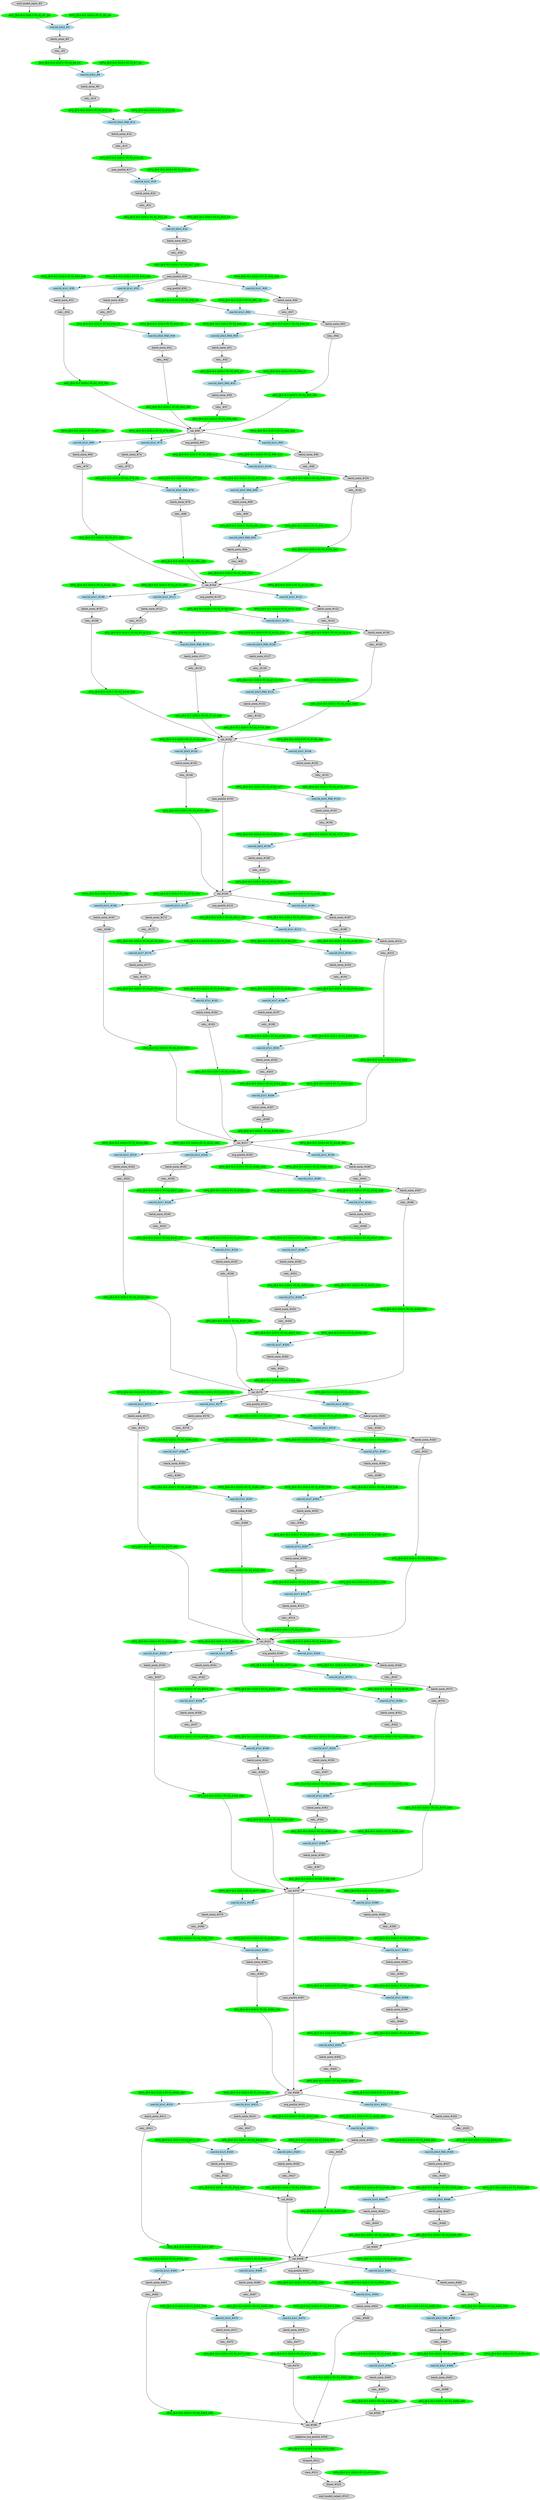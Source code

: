 strict digraph  {
"0 /nncf_model_input_0" [id=0, label="nncf_model_input_#0", style=filled, type=nncf_model_input];
"1 SymmetricQuantizer/symmetric_quantize_0" [color=green, id=1, label="AFQ_[B:8 M:S SGN:S PC:N]_#1_G0", style=filled, type=symmetric_quantize];
"2 Inception3/BasicConv2d[Conv2d_1a_3x3]/NNCFConv2d[conv]/ModuleDict[pre_ops]/UpdateWeight[0]/SymmetricQuantizer[op]/symmetric_quantize_0" [color=green, id=2, label="WFQ_[B:8 M:S SGN:S PC:Y]_#2_G0", style=filled, type=symmetric_quantize];
"3 Inception3/BasicConv2d[Conv2d_1a_3x3]/NNCFConv2d[conv]/conv2d_0" [color=lightblue, id=3, label="conv2d_k3x3_#3", style=filled, type=conv2d];
"4 Inception3/BasicConv2d[Conv2d_1a_3x3]/NNCFBatchNorm2d[bn]/batch_norm_0" [id=4, label="batch_norm_#4", style=filled, type=batch_norm];
"5 Inception3/BasicConv2d[Conv2d_1a_3x3]/relu__0" [id=5, label="relu__#5", style=filled, type=relu_];
"6 Inception3/BasicConv2d[Conv2d_1a_3x3]/SymmetricQuantizer/symmetric_quantize_0" [color=green, id=6, label="AFQ_[B:8 M:S SGN:U PC:N]_#6_G1", style=filled, type=symmetric_quantize];
"7 Inception3/BasicConv2d[Conv2d_2a_3x3]/NNCFConv2d[conv]/ModuleDict[pre_ops]/UpdateWeight[0]/SymmetricQuantizer[op]/symmetric_quantize_0" [color=green, id=7, label="WFQ_[B:8 M:S SGN:S PC:Y]_#7_G1", style=filled, type=symmetric_quantize];
"8 Inception3/BasicConv2d[Conv2d_2a_3x3]/NNCFConv2d[conv]/conv2d_0" [color=lightblue, id=8, label="conv2d_k3x3_#8", style=filled, type=conv2d];
"9 Inception3/BasicConv2d[Conv2d_2a_3x3]/NNCFBatchNorm2d[bn]/batch_norm_0" [id=9, label="batch_norm_#9", style=filled, type=batch_norm];
"10 Inception3/BasicConv2d[Conv2d_2a_3x3]/relu__0" [id=10, label="relu__#10", style=filled, type=relu_];
"11 Inception3/BasicConv2d[Conv2d_2a_3x3]/SymmetricQuantizer/symmetric_quantize_0" [color=green, id=11, label="AFQ_[B:8 M:S SGN:U PC:N]_#11_G2", style=filled, type=symmetric_quantize];
"12 Inception3/BasicConv2d[Conv2d_2b_3x3]/NNCFConv2d[conv]/ModuleDict[pre_ops]/UpdateWeight[0]/SymmetricQuantizer[op]/symmetric_quantize_0" [color=green, id=12, label="WFQ_[B:8 M:S SGN:S PC:Y]_#12_G2", style=filled, type=symmetric_quantize];
"13 Inception3/BasicConv2d[Conv2d_2b_3x3]/NNCFConv2d[conv]/conv2d_0" [color=lightblue, id=13, label="conv2d_k3x3_PAD_#13", style=filled, type=conv2d];
"14 Inception3/BasicConv2d[Conv2d_2b_3x3]/NNCFBatchNorm2d[bn]/batch_norm_0" [id=14, label="batch_norm_#14", style=filled, type=batch_norm];
"15 Inception3/BasicConv2d[Conv2d_2b_3x3]/relu__0" [id=15, label="relu__#15", style=filled, type=relu_];
"16 Inception3/BasicConv2d[Conv2d_2b_3x3]/SymmetricQuantizer/symmetric_quantize_0" [color=green, id=16, label="AFQ_[B:8 M:S SGN:U PC:N]_#16_G3", style=filled, type=symmetric_quantize];
"17 Inception3/max_pool2d_0" [id=17, label="max_pool2d_#17", style=filled, type=max_pool2d];
"18 Inception3/BasicConv2d[Conv2d_3b_1x1]/NNCFConv2d[conv]/ModuleDict[pre_ops]/UpdateWeight[0]/SymmetricQuantizer[op]/symmetric_quantize_0" [color=green, id=18, label="WFQ_[B:8 M:S SGN:S PC:Y]_#18_G3", style=filled, type=symmetric_quantize];
"19 Inception3/BasicConv2d[Conv2d_3b_1x1]/NNCFConv2d[conv]/conv2d_0" [color=lightblue, id=19, label="conv2d_k1x1_#19", style=filled, type=conv2d];
"20 Inception3/BasicConv2d[Conv2d_3b_1x1]/NNCFBatchNorm2d[bn]/batch_norm_0" [id=20, label="batch_norm_#20", style=filled, type=batch_norm];
"21 Inception3/BasicConv2d[Conv2d_3b_1x1]/relu__0" [id=21, label="relu__#21", style=filled, type=relu_];
"22 Inception3/BasicConv2d[Conv2d_3b_1x1]/SymmetricQuantizer/symmetric_quantize_0" [color=green, id=22, label="AFQ_[B:8 M:S SGN:U PC:N]_#22_G4", style=filled, type=symmetric_quantize];
"23 Inception3/BasicConv2d[Conv2d_4a_3x3]/NNCFConv2d[conv]/ModuleDict[pre_ops]/UpdateWeight[0]/SymmetricQuantizer[op]/symmetric_quantize_0" [color=green, id=23, label="WFQ_[B:8 M:S SGN:S PC:Y]_#23_G4", style=filled, type=symmetric_quantize];
"24 Inception3/BasicConv2d[Conv2d_4a_3x3]/NNCFConv2d[conv]/conv2d_0" [color=lightblue, id=24, label="conv2d_k3x3_#24", style=filled, type=conv2d];
"25 Inception3/BasicConv2d[Conv2d_4a_3x3]/NNCFBatchNorm2d[bn]/batch_norm_0" [id=25, label="batch_norm_#25", style=filled, type=batch_norm];
"26 Inception3/BasicConv2d[Conv2d_4a_3x3]/relu__0" [id=26, label="relu__#26", style=filled, type=relu_];
"27 Inception3/BasicConv2d[Conv2d_4a_3x3]/SymmetricQuantizer/symmetric_quantize_0" [color=green, id=27, label="AFQ_[B:8 M:S SGN:U PC:N]_#27_G56", style=filled, type=symmetric_quantize];
"28 Inception3/max_pool2d_1" [id=28, label="max_pool2d_#28", style=filled, type=max_pool2d];
"29 Inception3/InceptionA[Mixed_5b]/BasicConv2d[branch1x1]/NNCFConv2d[conv]/ModuleDict[pre_ops]/UpdateWeight[0]/SymmetricQuantizer[op]/symmetric_quantize_0" [color=green, id=29, label="WFQ_[B:8 M:S SGN:S PC:Y]_#29_G56", style=filled, type=symmetric_quantize];
"30 Inception3/InceptionA[Mixed_5b]/BasicConv2d[branch1x1]/NNCFConv2d[conv]/conv2d_0" [color=lightblue, id=30, label="conv2d_k1x1_#30", style=filled, type=conv2d];
"31 Inception3/InceptionA[Mixed_5b]/BasicConv2d[branch1x1]/NNCFBatchNorm2d[bn]/batch_norm_0" [id=31, label="batch_norm_#31", style=filled, type=batch_norm];
"32 Inception3/InceptionA[Mixed_5b]/BasicConv2d[branch1x1]/relu__0" [id=32, label="relu__#32", style=filled, type=relu_];
"33 Inception3/InceptionA[Mixed_5b]/BasicConv2d[branch1x1]/SymmetricQuantizer/symmetric_quantize_0" [color=green, id=33, label="AFQ_[B:8 M:S SGN:U PC:N]_#33_G61", style=filled, type=symmetric_quantize];
"34 Inception3/InceptionA[Mixed_5b]/BasicConv2d[branch5x5_1]/NNCFConv2d[conv]/ModuleDict[pre_ops]/UpdateWeight[0]/SymmetricQuantizer[op]/symmetric_quantize_0" [color=green, id=34, label="WFQ_[B:8 M:S SGN:S PC:Y]_#34_G56", style=filled, type=symmetric_quantize];
"35 Inception3/InceptionA[Mixed_5b]/BasicConv2d[branch5x5_1]/NNCFConv2d[conv]/conv2d_0" [color=lightblue, id=35, label="conv2d_k1x1_#35", style=filled, type=conv2d];
"36 Inception3/InceptionA[Mixed_5b]/BasicConv2d[branch5x5_1]/NNCFBatchNorm2d[bn]/batch_norm_0" [id=36, label="batch_norm_#36", style=filled, type=batch_norm];
"37 Inception3/InceptionA[Mixed_5b]/BasicConv2d[branch5x5_1]/relu__0" [id=37, label="relu__#37", style=filled, type=relu_];
"38 Inception3/InceptionA[Mixed_5b]/BasicConv2d[branch5x5_1]/SymmetricQuantizer/symmetric_quantize_0" [color=green, id=38, label="AFQ_[B:8 M:S SGN:U PC:N]_#38_G5", style=filled, type=symmetric_quantize];
"39 Inception3/InceptionA[Mixed_5b]/BasicConv2d[branch5x5_2]/NNCFConv2d[conv]/ModuleDict[pre_ops]/UpdateWeight[0]/SymmetricQuantizer[op]/symmetric_quantize_0" [color=green, id=39, label="WFQ_[B:8 M:S SGN:S PC:Y]_#39_G5", style=filled, type=symmetric_quantize];
"40 Inception3/InceptionA[Mixed_5b]/BasicConv2d[branch5x5_2]/NNCFConv2d[conv]/conv2d_0" [color=lightblue, id=40, label="conv2d_k5x5_PAD_#40", style=filled, type=conv2d];
"41 Inception3/InceptionA[Mixed_5b]/BasicConv2d[branch5x5_2]/NNCFBatchNorm2d[bn]/batch_norm_0" [id=41, label="batch_norm_#41", style=filled, type=batch_norm];
"42 Inception3/InceptionA[Mixed_5b]/BasicConv2d[branch5x5_2]/relu__0" [id=42, label="relu__#42", style=filled, type=relu_];
"43 Inception3/InceptionA[Mixed_5b]/BasicConv2d[branch5x5_2]/SymmetricQuantizer/symmetric_quantize_0" [color=green, id=43, label="AFQ_[B:8 M:S SGN:U PC:N]_#43_G61", style=filled, type=symmetric_quantize];
"44 Inception3/InceptionA[Mixed_5b]/BasicConv2d[branch3x3dbl_1]/NNCFConv2d[conv]/ModuleDict[pre_ops]/UpdateWeight[0]/SymmetricQuantizer[op]/symmetric_quantize_0" [color=green, id=44, label="WFQ_[B:8 M:S SGN:S PC:Y]_#44_G56", style=filled, type=symmetric_quantize];
"45 Inception3/InceptionA[Mixed_5b]/BasicConv2d[branch3x3dbl_1]/NNCFConv2d[conv]/conv2d_0" [color=lightblue, id=45, label="conv2d_k1x1_#45", style=filled, type=conv2d];
"46 Inception3/InceptionA[Mixed_5b]/BasicConv2d[branch3x3dbl_1]/NNCFBatchNorm2d[bn]/batch_norm_0" [id=46, label="batch_norm_#46", style=filled, type=batch_norm];
"47 Inception3/InceptionA[Mixed_5b]/BasicConv2d[branch3x3dbl_1]/relu__0" [id=47, label="relu__#47", style=filled, type=relu_];
"48 Inception3/InceptionA[Mixed_5b]/BasicConv2d[branch3x3dbl_1]/SymmetricQuantizer/symmetric_quantize_0" [color=green, id=48, label="AFQ_[B:8 M:S SGN:U PC:N]_#48_G6", style=filled, type=symmetric_quantize];
"49 Inception3/InceptionA[Mixed_5b]/BasicConv2d[branch3x3dbl_2]/NNCFConv2d[conv]/ModuleDict[pre_ops]/UpdateWeight[0]/SymmetricQuantizer[op]/symmetric_quantize_0" [color=green, id=49, label="WFQ_[B:8 M:S SGN:S PC:Y]_#49_G6", style=filled, type=symmetric_quantize];
"50 Inception3/InceptionA[Mixed_5b]/BasicConv2d[branch3x3dbl_2]/NNCFConv2d[conv]/conv2d_0" [color=lightblue, id=50, label="conv2d_k3x3_PAD_#50", style=filled, type=conv2d];
"51 Inception3/InceptionA[Mixed_5b]/BasicConv2d[branch3x3dbl_2]/NNCFBatchNorm2d[bn]/batch_norm_0" [id=51, label="batch_norm_#51", style=filled, type=batch_norm];
"52 Inception3/InceptionA[Mixed_5b]/BasicConv2d[branch3x3dbl_2]/relu__0" [id=52, label="relu__#52", style=filled, type=relu_];
"53 Inception3/InceptionA[Mixed_5b]/BasicConv2d[branch3x3dbl_2]/SymmetricQuantizer/symmetric_quantize_0" [color=green, id=53, label="AFQ_[B:8 M:S SGN:U PC:N]_#53_G7", style=filled, type=symmetric_quantize];
"54 Inception3/InceptionA[Mixed_5b]/BasicConv2d[branch3x3dbl_3]/NNCFConv2d[conv]/ModuleDict[pre_ops]/UpdateWeight[0]/SymmetricQuantizer[op]/symmetric_quantize_0" [color=green, id=54, label="WFQ_[B:8 M:S SGN:S PC:Y]_#54_G7", style=filled, type=symmetric_quantize];
"55 Inception3/InceptionA[Mixed_5b]/BasicConv2d[branch3x3dbl_3]/NNCFConv2d[conv]/conv2d_0" [color=lightblue, id=55, label="conv2d_k3x3_PAD_#55", style=filled, type=conv2d];
"56 Inception3/InceptionA[Mixed_5b]/BasicConv2d[branch3x3dbl_3]/NNCFBatchNorm2d[bn]/batch_norm_0" [id=56, label="batch_norm_#56", style=filled, type=batch_norm];
"57 Inception3/InceptionA[Mixed_5b]/BasicConv2d[branch3x3dbl_3]/relu__0" [id=57, label="relu__#57", style=filled, type=relu_];
"58 Inception3/InceptionA[Mixed_5b]/BasicConv2d[branch3x3dbl_3]/SymmetricQuantizer/symmetric_quantize_0" [color=green, id=58, label="AFQ_[B:8 M:S SGN:U PC:N]_#58_G61", style=filled, type=symmetric_quantize];
"59 Inception3/InceptionA[Mixed_5b]/avg_pool2d_0" [id=59, label="avg_pool2d_#59", style=filled, type=avg_pool2d];
"60 Inception3/InceptionA[Mixed_5b]/SymmetricQuantizer/symmetric_quantize_0" [color=green, id=60, label="AFQ_[B:8 M:S SGN:U PC:N]_#60_G8", style=filled, type=symmetric_quantize];
"61 Inception3/InceptionA[Mixed_5b]/BasicConv2d[branch_pool]/NNCFConv2d[conv]/ModuleDict[pre_ops]/UpdateWeight[0]/SymmetricQuantizer[op]/symmetric_quantize_0" [color=green, id=61, label="WFQ_[B:8 M:S SGN:S PC:Y]_#61_G8", style=filled, type=symmetric_quantize];
"62 Inception3/InceptionA[Mixed_5b]/BasicConv2d[branch_pool]/NNCFConv2d[conv]/conv2d_0" [color=lightblue, id=62, label="conv2d_k1x1_#62", style=filled, type=conv2d];
"63 Inception3/InceptionA[Mixed_5b]/BasicConv2d[branch_pool]/NNCFBatchNorm2d[bn]/batch_norm_0" [id=63, label="batch_norm_#63", style=filled, type=batch_norm];
"64 Inception3/InceptionA[Mixed_5b]/BasicConv2d[branch_pool]/relu__0" [id=64, label="relu__#64", style=filled, type=relu_];
"65 Inception3/InceptionA[Mixed_5b]/BasicConv2d[branch_pool]/SymmetricQuantizer/symmetric_quantize_0" [color=green, id=65, label="AFQ_[B:8 M:S SGN:U PC:N]_#65_G61", style=filled, type=symmetric_quantize];
"66 Inception3/InceptionA[Mixed_5b]/cat_0" [id=66, label="cat_#66", style=filled, type=cat];
"67 Inception3/InceptionA[Mixed_5c]/BasicConv2d[branch1x1]/NNCFConv2d[conv]/ModuleDict[pre_ops]/UpdateWeight[0]/SymmetricQuantizer[op]/symmetric_quantize_0" [color=green, id=67, label="WFQ_[B:8 M:S SGN:S PC:Y]_#67_G61", style=filled, type=symmetric_quantize];
"68 Inception3/InceptionA[Mixed_5c]/BasicConv2d[branch1x1]/NNCFConv2d[conv]/conv2d_0" [color=lightblue, id=68, label="conv2d_k1x1_#68", style=filled, type=conv2d];
"69 Inception3/InceptionA[Mixed_5c]/BasicConv2d[branch1x1]/NNCFBatchNorm2d[bn]/batch_norm_0" [id=69, label="batch_norm_#69", style=filled, type=batch_norm];
"70 Inception3/InceptionA[Mixed_5c]/BasicConv2d[branch1x1]/relu__0" [id=70, label="relu__#70", style=filled, type=relu_];
"71 Inception3/InceptionA[Mixed_5c]/BasicConv2d[branch1x1]/SymmetricQuantizer/symmetric_quantize_0" [color=green, id=71, label="AFQ_[B:8 M:S SGN:U PC:N]_#71_G62", style=filled, type=symmetric_quantize];
"72 Inception3/InceptionA[Mixed_5c]/BasicConv2d[branch5x5_1]/NNCFConv2d[conv]/ModuleDict[pre_ops]/UpdateWeight[0]/SymmetricQuantizer[op]/symmetric_quantize_0" [color=green, id=72, label="WFQ_[B:8 M:S SGN:S PC:Y]_#72_G61", style=filled, type=symmetric_quantize];
"73 Inception3/InceptionA[Mixed_5c]/BasicConv2d[branch5x5_1]/NNCFConv2d[conv]/conv2d_0" [color=lightblue, id=73, label="conv2d_k1x1_#73", style=filled, type=conv2d];
"74 Inception3/InceptionA[Mixed_5c]/BasicConv2d[branch5x5_1]/NNCFBatchNorm2d[bn]/batch_norm_0" [id=74, label="batch_norm_#74", style=filled, type=batch_norm];
"75 Inception3/InceptionA[Mixed_5c]/BasicConv2d[branch5x5_1]/relu__0" [id=75, label="relu__#75", style=filled, type=relu_];
"76 Inception3/InceptionA[Mixed_5c]/BasicConv2d[branch5x5_1]/SymmetricQuantizer/symmetric_quantize_0" [color=green, id=76, label="AFQ_[B:8 M:S SGN:U PC:N]_#76_G9", style=filled, type=symmetric_quantize];
"77 Inception3/InceptionA[Mixed_5c]/BasicConv2d[branch5x5_2]/NNCFConv2d[conv]/ModuleDict[pre_ops]/UpdateWeight[0]/SymmetricQuantizer[op]/symmetric_quantize_0" [color=green, id=77, label="WFQ_[B:8 M:S SGN:S PC:Y]_#77_G9", style=filled, type=symmetric_quantize];
"78 Inception3/InceptionA[Mixed_5c]/BasicConv2d[branch5x5_2]/NNCFConv2d[conv]/conv2d_0" [color=lightblue, id=78, label="conv2d_k5x5_PAD_#78", style=filled, type=conv2d];
"79 Inception3/InceptionA[Mixed_5c]/BasicConv2d[branch5x5_2]/NNCFBatchNorm2d[bn]/batch_norm_0" [id=79, label="batch_norm_#79", style=filled, type=batch_norm];
"80 Inception3/InceptionA[Mixed_5c]/BasicConv2d[branch5x5_2]/relu__0" [id=80, label="relu__#80", style=filled, type=relu_];
"81 Inception3/InceptionA[Mixed_5c]/BasicConv2d[branch5x5_2]/SymmetricQuantizer/symmetric_quantize_0" [color=green, id=81, label="AFQ_[B:8 M:S SGN:U PC:N]_#81_G62", style=filled, type=symmetric_quantize];
"82 Inception3/InceptionA[Mixed_5c]/BasicConv2d[branch3x3dbl_1]/NNCFConv2d[conv]/ModuleDict[pre_ops]/UpdateWeight[0]/SymmetricQuantizer[op]/symmetric_quantize_0" [color=green, id=82, label="WFQ_[B:8 M:S SGN:S PC:Y]_#82_G61", style=filled, type=symmetric_quantize];
"83 Inception3/InceptionA[Mixed_5c]/BasicConv2d[branch3x3dbl_1]/NNCFConv2d[conv]/conv2d_0" [color=lightblue, id=83, label="conv2d_k1x1_#83", style=filled, type=conv2d];
"84 Inception3/InceptionA[Mixed_5c]/BasicConv2d[branch3x3dbl_1]/NNCFBatchNorm2d[bn]/batch_norm_0" [id=84, label="batch_norm_#84", style=filled, type=batch_norm];
"85 Inception3/InceptionA[Mixed_5c]/BasicConv2d[branch3x3dbl_1]/relu__0" [id=85, label="relu__#85", style=filled, type=relu_];
"86 Inception3/InceptionA[Mixed_5c]/BasicConv2d[branch3x3dbl_1]/SymmetricQuantizer/symmetric_quantize_0" [color=green, id=86, label="AFQ_[B:8 M:S SGN:U PC:N]_#86_G10", style=filled, type=symmetric_quantize];
"87 Inception3/InceptionA[Mixed_5c]/BasicConv2d[branch3x3dbl_2]/NNCFConv2d[conv]/ModuleDict[pre_ops]/UpdateWeight[0]/SymmetricQuantizer[op]/symmetric_quantize_0" [color=green, id=87, label="WFQ_[B:8 M:S SGN:S PC:Y]_#87_G10", style=filled, type=symmetric_quantize];
"88 Inception3/InceptionA[Mixed_5c]/BasicConv2d[branch3x3dbl_2]/NNCFConv2d[conv]/conv2d_0" [color=lightblue, id=88, label="conv2d_k3x3_PAD_#88", style=filled, type=conv2d];
"89 Inception3/InceptionA[Mixed_5c]/BasicConv2d[branch3x3dbl_2]/NNCFBatchNorm2d[bn]/batch_norm_0" [id=89, label="batch_norm_#89", style=filled, type=batch_norm];
"90 Inception3/InceptionA[Mixed_5c]/BasicConv2d[branch3x3dbl_2]/relu__0" [id=90, label="relu__#90", style=filled, type=relu_];
"91 Inception3/InceptionA[Mixed_5c]/BasicConv2d[branch3x3dbl_2]/SymmetricQuantizer/symmetric_quantize_0" [color=green, id=91, label="AFQ_[B:8 M:S SGN:U PC:N]_#91_G11", style=filled, type=symmetric_quantize];
"92 Inception3/InceptionA[Mixed_5c]/BasicConv2d[branch3x3dbl_3]/NNCFConv2d[conv]/ModuleDict[pre_ops]/UpdateWeight[0]/SymmetricQuantizer[op]/symmetric_quantize_0" [color=green, id=92, label="WFQ_[B:8 M:S SGN:S PC:Y]_#92_G11", style=filled, type=symmetric_quantize];
"93 Inception3/InceptionA[Mixed_5c]/BasicConv2d[branch3x3dbl_3]/NNCFConv2d[conv]/conv2d_0" [color=lightblue, id=93, label="conv2d_k3x3_PAD_#93", style=filled, type=conv2d];
"94 Inception3/InceptionA[Mixed_5c]/BasicConv2d[branch3x3dbl_3]/NNCFBatchNorm2d[bn]/batch_norm_0" [id=94, label="batch_norm_#94", style=filled, type=batch_norm];
"95 Inception3/InceptionA[Mixed_5c]/BasicConv2d[branch3x3dbl_3]/relu__0" [id=95, label="relu__#95", style=filled, type=relu_];
"96 Inception3/InceptionA[Mixed_5c]/BasicConv2d[branch3x3dbl_3]/SymmetricQuantizer/symmetric_quantize_0" [color=green, id=96, label="AFQ_[B:8 M:S SGN:U PC:N]_#96_G62", style=filled, type=symmetric_quantize];
"97 Inception3/InceptionA[Mixed_5c]/avg_pool2d_0" [id=97, label="avg_pool2d_#97", style=filled, type=avg_pool2d];
"98 Inception3/InceptionA[Mixed_5c]/SymmetricQuantizer/symmetric_quantize_0" [color=green, id=98, label="AFQ_[B:8 M:S SGN:U PC:N]_#98_G12", style=filled, type=symmetric_quantize];
"99 Inception3/InceptionA[Mixed_5c]/BasicConv2d[branch_pool]/NNCFConv2d[conv]/ModuleDict[pre_ops]/UpdateWeight[0]/SymmetricQuantizer[op]/symmetric_quantize_0" [color=green, id=99, label="WFQ_[B:8 M:S SGN:S PC:Y]_#99_G12", style=filled, type=symmetric_quantize];
"100 Inception3/InceptionA[Mixed_5c]/BasicConv2d[branch_pool]/NNCFConv2d[conv]/conv2d_0" [color=lightblue, id=100, label="conv2d_k1x1_#100", style=filled, type=conv2d];
"101 Inception3/InceptionA[Mixed_5c]/BasicConv2d[branch_pool]/NNCFBatchNorm2d[bn]/batch_norm_0" [id=101, label="batch_norm_#101", style=filled, type=batch_norm];
"102 Inception3/InceptionA[Mixed_5c]/BasicConv2d[branch_pool]/relu__0" [id=102, label="relu__#102", style=filled, type=relu_];
"103 Inception3/InceptionA[Mixed_5c]/BasicConv2d[branch_pool]/SymmetricQuantizer/symmetric_quantize_0" [color=green, id=103, label="AFQ_[B:8 M:S SGN:U PC:N]_#103_G62", style=filled, type=symmetric_quantize];
"104 Inception3/InceptionA[Mixed_5c]/cat_0" [id=104, label="cat_#104", style=filled, type=cat];
"105 Inception3/InceptionA[Mixed_5d]/BasicConv2d[branch1x1]/NNCFConv2d[conv]/ModuleDict[pre_ops]/UpdateWeight[0]/SymmetricQuantizer[op]/symmetric_quantize_0" [color=green, id=105, label="WFQ_[B:8 M:S SGN:S PC:Y]_#105_G62", style=filled, type=symmetric_quantize];
"106 Inception3/InceptionA[Mixed_5d]/BasicConv2d[branch1x1]/NNCFConv2d[conv]/conv2d_0" [color=lightblue, id=106, label="conv2d_k1x1_#106", style=filled, type=conv2d];
"107 Inception3/InceptionA[Mixed_5d]/BasicConv2d[branch1x1]/NNCFBatchNorm2d[bn]/batch_norm_0" [id=107, label="batch_norm_#107", style=filled, type=batch_norm];
"108 Inception3/InceptionA[Mixed_5d]/BasicConv2d[branch1x1]/relu__0" [id=108, label="relu__#108", style=filled, type=relu_];
"109 Inception3/InceptionA[Mixed_5d]/BasicConv2d[branch1x1]/SymmetricQuantizer/symmetric_quantize_0" [color=green, id=109, label="AFQ_[B:8 M:S SGN:U PC:N]_#109_G68", style=filled, type=symmetric_quantize];
"110 Inception3/InceptionA[Mixed_5d]/BasicConv2d[branch5x5_1]/NNCFConv2d[conv]/ModuleDict[pre_ops]/UpdateWeight[0]/SymmetricQuantizer[op]/symmetric_quantize_0" [color=green, id=110, label="WFQ_[B:8 M:S SGN:S PC:Y]_#110_G62", style=filled, type=symmetric_quantize];
"111 Inception3/InceptionA[Mixed_5d]/BasicConv2d[branch5x5_1]/NNCFConv2d[conv]/conv2d_0" [color=lightblue, id=111, label="conv2d_k1x1_#111", style=filled, type=conv2d];
"112 Inception3/InceptionA[Mixed_5d]/BasicConv2d[branch5x5_1]/NNCFBatchNorm2d[bn]/batch_norm_0" [id=112, label="batch_norm_#112", style=filled, type=batch_norm];
"113 Inception3/InceptionA[Mixed_5d]/BasicConv2d[branch5x5_1]/relu__0" [id=113, label="relu__#113", style=filled, type=relu_];
"114 Inception3/InceptionA[Mixed_5d]/BasicConv2d[branch5x5_1]/SymmetricQuantizer/symmetric_quantize_0" [color=green, id=114, label="AFQ_[B:8 M:S SGN:U PC:N]_#114_G13", style=filled, type=symmetric_quantize];
"115 Inception3/InceptionA[Mixed_5d]/BasicConv2d[branch5x5_2]/NNCFConv2d[conv]/ModuleDict[pre_ops]/UpdateWeight[0]/SymmetricQuantizer[op]/symmetric_quantize_0" [color=green, id=115, label="WFQ_[B:8 M:S SGN:S PC:Y]_#115_G13", style=filled, type=symmetric_quantize];
"116 Inception3/InceptionA[Mixed_5d]/BasicConv2d[branch5x5_2]/NNCFConv2d[conv]/conv2d_0" [color=lightblue, id=116, label="conv2d_k5x5_PAD_#116", style=filled, type=conv2d];
"117 Inception3/InceptionA[Mixed_5d]/BasicConv2d[branch5x5_2]/NNCFBatchNorm2d[bn]/batch_norm_0" [id=117, label="batch_norm_#117", style=filled, type=batch_norm];
"118 Inception3/InceptionA[Mixed_5d]/BasicConv2d[branch5x5_2]/relu__0" [id=118, label="relu__#118", style=filled, type=relu_];
"119 Inception3/InceptionA[Mixed_5d]/BasicConv2d[branch5x5_2]/SymmetricQuantizer/symmetric_quantize_0" [color=green, id=119, label="AFQ_[B:8 M:S SGN:U PC:N]_#119_G68", style=filled, type=symmetric_quantize];
"120 Inception3/InceptionA[Mixed_5d]/BasicConv2d[branch3x3dbl_1]/NNCFConv2d[conv]/ModuleDict[pre_ops]/UpdateWeight[0]/SymmetricQuantizer[op]/symmetric_quantize_0" [color=green, id=120, label="WFQ_[B:8 M:S SGN:S PC:Y]_#120_G62", style=filled, type=symmetric_quantize];
"121 Inception3/InceptionA[Mixed_5d]/BasicConv2d[branch3x3dbl_1]/NNCFConv2d[conv]/conv2d_0" [color=lightblue, id=121, label="conv2d_k1x1_#121", style=filled, type=conv2d];
"122 Inception3/InceptionA[Mixed_5d]/BasicConv2d[branch3x3dbl_1]/NNCFBatchNorm2d[bn]/batch_norm_0" [id=122, label="batch_norm_#122", style=filled, type=batch_norm];
"123 Inception3/InceptionA[Mixed_5d]/BasicConv2d[branch3x3dbl_1]/relu__0" [id=123, label="relu__#123", style=filled, type=relu_];
"124 Inception3/InceptionA[Mixed_5d]/BasicConv2d[branch3x3dbl_1]/SymmetricQuantizer/symmetric_quantize_0" [color=green, id=124, label="AFQ_[B:8 M:S SGN:U PC:N]_#124_G14", style=filled, type=symmetric_quantize];
"125 Inception3/InceptionA[Mixed_5d]/BasicConv2d[branch3x3dbl_2]/NNCFConv2d[conv]/ModuleDict[pre_ops]/UpdateWeight[0]/SymmetricQuantizer[op]/symmetric_quantize_0" [color=green, id=125, label="WFQ_[B:8 M:S SGN:S PC:Y]_#125_G14", style=filled, type=symmetric_quantize];
"126 Inception3/InceptionA[Mixed_5d]/BasicConv2d[branch3x3dbl_2]/NNCFConv2d[conv]/conv2d_0" [color=lightblue, id=126, label="conv2d_k3x3_PAD_#126", style=filled, type=conv2d];
"127 Inception3/InceptionA[Mixed_5d]/BasicConv2d[branch3x3dbl_2]/NNCFBatchNorm2d[bn]/batch_norm_0" [id=127, label="batch_norm_#127", style=filled, type=batch_norm];
"128 Inception3/InceptionA[Mixed_5d]/BasicConv2d[branch3x3dbl_2]/relu__0" [id=128, label="relu__#128", style=filled, type=relu_];
"129 Inception3/InceptionA[Mixed_5d]/BasicConv2d[branch3x3dbl_2]/SymmetricQuantizer/symmetric_quantize_0" [color=green, id=129, label="AFQ_[B:8 M:S SGN:U PC:N]_#129_G15", style=filled, type=symmetric_quantize];
"130 Inception3/InceptionA[Mixed_5d]/BasicConv2d[branch3x3dbl_3]/NNCFConv2d[conv]/ModuleDict[pre_ops]/UpdateWeight[0]/SymmetricQuantizer[op]/symmetric_quantize_0" [color=green, id=130, label="WFQ_[B:8 M:S SGN:S PC:Y]_#130_G15", style=filled, type=symmetric_quantize];
"131 Inception3/InceptionA[Mixed_5d]/BasicConv2d[branch3x3dbl_3]/NNCFConv2d[conv]/conv2d_0" [color=lightblue, id=131, label="conv2d_k3x3_PAD_#131", style=filled, type=conv2d];
"132 Inception3/InceptionA[Mixed_5d]/BasicConv2d[branch3x3dbl_3]/NNCFBatchNorm2d[bn]/batch_norm_0" [id=132, label="batch_norm_#132", style=filled, type=batch_norm];
"133 Inception3/InceptionA[Mixed_5d]/BasicConv2d[branch3x3dbl_3]/relu__0" [id=133, label="relu__#133", style=filled, type=relu_];
"134 Inception3/InceptionA[Mixed_5d]/BasicConv2d[branch3x3dbl_3]/SymmetricQuantizer/symmetric_quantize_0" [color=green, id=134, label="AFQ_[B:8 M:S SGN:U PC:N]_#134_G68", style=filled, type=symmetric_quantize];
"135 Inception3/InceptionA[Mixed_5d]/avg_pool2d_0" [id=135, label="avg_pool2d_#135", style=filled, type=avg_pool2d];
"136 Inception3/InceptionA[Mixed_5d]/SymmetricQuantizer/symmetric_quantize_0" [color=green, id=136, label="AFQ_[B:8 M:S SGN:U PC:N]_#136_G16", style=filled, type=symmetric_quantize];
"137 Inception3/InceptionA[Mixed_5d]/BasicConv2d[branch_pool]/NNCFConv2d[conv]/ModuleDict[pre_ops]/UpdateWeight[0]/SymmetricQuantizer[op]/symmetric_quantize_0" [color=green, id=137, label="WFQ_[B:8 M:S SGN:S PC:Y]_#137_G16", style=filled, type=symmetric_quantize];
"138 Inception3/InceptionA[Mixed_5d]/BasicConv2d[branch_pool]/NNCFConv2d[conv]/conv2d_0" [color=lightblue, id=138, label="conv2d_k1x1_#138", style=filled, type=conv2d];
"139 Inception3/InceptionA[Mixed_5d]/BasicConv2d[branch_pool]/NNCFBatchNorm2d[bn]/batch_norm_0" [id=139, label="batch_norm_#139", style=filled, type=batch_norm];
"140 Inception3/InceptionA[Mixed_5d]/BasicConv2d[branch_pool]/relu__0" [id=140, label="relu__#140", style=filled, type=relu_];
"141 Inception3/InceptionA[Mixed_5d]/BasicConv2d[branch_pool]/SymmetricQuantizer/symmetric_quantize_0" [color=green, id=141, label="AFQ_[B:8 M:S SGN:U PC:N]_#141_G68", style=filled, type=symmetric_quantize];
"142 Inception3/InceptionA[Mixed_5d]/cat_0" [id=142, label="cat_#142", style=filled, type=cat];
"143 Inception3/InceptionB[Mixed_6a]/BasicConv2d[branch3x3]/NNCFConv2d[conv]/ModuleDict[pre_ops]/UpdateWeight[0]/SymmetricQuantizer[op]/symmetric_quantize_0" [color=green, id=143, label="WFQ_[B:8 M:S SGN:S PC:Y]_#143_G68", style=filled, type=symmetric_quantize];
"144 Inception3/InceptionB[Mixed_6a]/BasicConv2d[branch3x3]/NNCFConv2d[conv]/conv2d_0" [color=lightblue, id=144, label="conv2d_k3x3_#144", style=filled, type=conv2d];
"145 Inception3/InceptionB[Mixed_6a]/BasicConv2d[branch3x3]/NNCFBatchNorm2d[bn]/batch_norm_0" [id=145, label="batch_norm_#145", style=filled, type=batch_norm];
"146 Inception3/InceptionB[Mixed_6a]/BasicConv2d[branch3x3]/relu__0" [id=146, label="relu__#146", style=filled, type=relu_];
"147 Inception3/InceptionB[Mixed_6a]/BasicConv2d[branch3x3]/SymmetricQuantizer/symmetric_quantize_0" [color=green, id=147, label="AFQ_[B:8 M:S SGN:U PC:N]_#147_G68", style=filled, type=symmetric_quantize];
"148 Inception3/InceptionB[Mixed_6a]/BasicConv2d[branch3x3dbl_1]/NNCFConv2d[conv]/ModuleDict[pre_ops]/UpdateWeight[0]/SymmetricQuantizer[op]/symmetric_quantize_0" [color=green, id=148, label="WFQ_[B:8 M:S SGN:S PC:Y]_#148_G68", style=filled, type=symmetric_quantize];
"149 Inception3/InceptionB[Mixed_6a]/BasicConv2d[branch3x3dbl_1]/NNCFConv2d[conv]/conv2d_0" [color=lightblue, id=149, label="conv2d_k1x1_#149", style=filled, type=conv2d];
"150 Inception3/InceptionB[Mixed_6a]/BasicConv2d[branch3x3dbl_1]/NNCFBatchNorm2d[bn]/batch_norm_0" [id=150, label="batch_norm_#150", style=filled, type=batch_norm];
"151 Inception3/InceptionB[Mixed_6a]/BasicConv2d[branch3x3dbl_1]/relu__0" [id=151, label="relu__#151", style=filled, type=relu_];
"152 Inception3/InceptionB[Mixed_6a]/BasicConv2d[branch3x3dbl_1]/SymmetricQuantizer/symmetric_quantize_0" [color=green, id=152, label="AFQ_[B:8 M:S SGN:U PC:N]_#152_G17", style=filled, type=symmetric_quantize];
"153 Inception3/InceptionB[Mixed_6a]/BasicConv2d[branch3x3dbl_2]/NNCFConv2d[conv]/ModuleDict[pre_ops]/UpdateWeight[0]/SymmetricQuantizer[op]/symmetric_quantize_0" [color=green, id=153, label="WFQ_[B:8 M:S SGN:S PC:Y]_#153_G17", style=filled, type=symmetric_quantize];
"154 Inception3/InceptionB[Mixed_6a]/BasicConv2d[branch3x3dbl_2]/NNCFConv2d[conv]/conv2d_0" [color=lightblue, id=154, label="conv2d_k3x3_PAD_#154", style=filled, type=conv2d];
"155 Inception3/InceptionB[Mixed_6a]/BasicConv2d[branch3x3dbl_2]/NNCFBatchNorm2d[bn]/batch_norm_0" [id=155, label="batch_norm_#155", style=filled, type=batch_norm];
"156 Inception3/InceptionB[Mixed_6a]/BasicConv2d[branch3x3dbl_2]/relu__0" [id=156, label="relu__#156", style=filled, type=relu_];
"157 Inception3/InceptionB[Mixed_6a]/BasicConv2d[branch3x3dbl_2]/SymmetricQuantizer/symmetric_quantize_0" [color=green, id=157, label="AFQ_[B:8 M:S SGN:U PC:N]_#157_G18", style=filled, type=symmetric_quantize];
"158 Inception3/InceptionB[Mixed_6a]/BasicConv2d[branch3x3dbl_3]/NNCFConv2d[conv]/ModuleDict[pre_ops]/UpdateWeight[0]/SymmetricQuantizer[op]/symmetric_quantize_0" [color=green, id=158, label="WFQ_[B:8 M:S SGN:S PC:Y]_#158_G18", style=filled, type=symmetric_quantize];
"159 Inception3/InceptionB[Mixed_6a]/BasicConv2d[branch3x3dbl_3]/NNCFConv2d[conv]/conv2d_0" [color=lightblue, id=159, label="conv2d_k3x3_#159", style=filled, type=conv2d];
"160 Inception3/InceptionB[Mixed_6a]/BasicConv2d[branch3x3dbl_3]/NNCFBatchNorm2d[bn]/batch_norm_0" [id=160, label="batch_norm_#160", style=filled, type=batch_norm];
"161 Inception3/InceptionB[Mixed_6a]/BasicConv2d[branch3x3dbl_3]/relu__0" [id=161, label="relu__#161", style=filled, type=relu_];
"162 Inception3/InceptionB[Mixed_6a]/BasicConv2d[branch3x3dbl_3]/SymmetricQuantizer/symmetric_quantize_0" [color=green, id=162, label="AFQ_[B:8 M:S SGN:U PC:N]_#162_G68", style=filled, type=symmetric_quantize];
"163 Inception3/InceptionB[Mixed_6a]/max_pool2d_0" [id=163, label="max_pool2d_#163", style=filled, type=max_pool2d];
"164 Inception3/InceptionB[Mixed_6a]/cat_0" [id=164, label="cat_#164", style=filled, type=cat];
"165 Inception3/InceptionC[Mixed_6b]/BasicConv2d[branch1x1]/NNCFConv2d[conv]/ModuleDict[pre_ops]/UpdateWeight[0]/SymmetricQuantizer[op]/symmetric_quantize_0" [color=green, id=165, label="WFQ_[B:8 M:S SGN:S PC:Y]_#165_G68", style=filled, type=symmetric_quantize];
"166 Inception3/InceptionC[Mixed_6b]/BasicConv2d[branch1x1]/NNCFConv2d[conv]/conv2d_0" [color=lightblue, id=166, label="conv2d_k1x1_#166", style=filled, type=conv2d];
"167 Inception3/InceptionC[Mixed_6b]/BasicConv2d[branch1x1]/NNCFBatchNorm2d[bn]/batch_norm_0" [id=167, label="batch_norm_#167", style=filled, type=batch_norm];
"168 Inception3/InceptionC[Mixed_6b]/BasicConv2d[branch1x1]/relu__0" [id=168, label="relu__#168", style=filled, type=relu_];
"169 Inception3/InceptionC[Mixed_6b]/BasicConv2d[branch1x1]/SymmetricQuantizer/symmetric_quantize_0" [color=green, id=169, label="AFQ_[B:8 M:S SGN:U PC:N]_#169_G63", style=filled, type=symmetric_quantize];
"170 Inception3/InceptionC[Mixed_6b]/BasicConv2d[branch7x7_1]/NNCFConv2d[conv]/ModuleDict[pre_ops]/UpdateWeight[0]/SymmetricQuantizer[op]/symmetric_quantize_0" [color=green, id=170, label="WFQ_[B:8 M:S SGN:S PC:Y]_#170_G68", style=filled, type=symmetric_quantize];
"171 Inception3/InceptionC[Mixed_6b]/BasicConv2d[branch7x7_1]/NNCFConv2d[conv]/conv2d_0" [color=lightblue, id=171, label="conv2d_k1x1_#171", style=filled, type=conv2d];
"172 Inception3/InceptionC[Mixed_6b]/BasicConv2d[branch7x7_1]/NNCFBatchNorm2d[bn]/batch_norm_0" [id=172, label="batch_norm_#172", style=filled, type=batch_norm];
"173 Inception3/InceptionC[Mixed_6b]/BasicConv2d[branch7x7_1]/relu__0" [id=173, label="relu__#173", style=filled, type=relu_];
"174 Inception3/InceptionC[Mixed_6b]/BasicConv2d[branch7x7_1]/SymmetricQuantizer/symmetric_quantize_0" [color=green, id=174, label="AFQ_[B:8 M:S SGN:U PC:N]_#174_G19", style=filled, type=symmetric_quantize];
"175 Inception3/InceptionC[Mixed_6b]/BasicConv2d[branch7x7_2]/NNCFConv2d[conv]/ModuleDict[pre_ops]/UpdateWeight[0]/SymmetricQuantizer[op]/symmetric_quantize_0" [color=green, id=175, label="WFQ_[B:8 M:S SGN:S PC:Y]_#175_G19", style=filled, type=symmetric_quantize];
"176 Inception3/InceptionC[Mixed_6b]/BasicConv2d[branch7x7_2]/NNCFConv2d[conv]/conv2d_0" [color=lightblue, id=176, label="conv2d_k1x7_#176", style=filled, type=conv2d];
"177 Inception3/InceptionC[Mixed_6b]/BasicConv2d[branch7x7_2]/NNCFBatchNorm2d[bn]/batch_norm_0" [id=177, label="batch_norm_#177", style=filled, type=batch_norm];
"178 Inception3/InceptionC[Mixed_6b]/BasicConv2d[branch7x7_2]/relu__0" [id=178, label="relu__#178", style=filled, type=relu_];
"179 Inception3/InceptionC[Mixed_6b]/BasicConv2d[branch7x7_2]/SymmetricQuantizer/symmetric_quantize_0" [color=green, id=179, label="AFQ_[B:8 M:S SGN:U PC:N]_#179_G20", style=filled, type=symmetric_quantize];
"180 Inception3/InceptionC[Mixed_6b]/BasicConv2d[branch7x7_3]/NNCFConv2d[conv]/ModuleDict[pre_ops]/UpdateWeight[0]/SymmetricQuantizer[op]/symmetric_quantize_0" [color=green, id=180, label="WFQ_[B:8 M:S SGN:S PC:Y]_#180_G20", style=filled, type=symmetric_quantize];
"181 Inception3/InceptionC[Mixed_6b]/BasicConv2d[branch7x7_3]/NNCFConv2d[conv]/conv2d_0" [color=lightblue, id=181, label="conv2d_k7x1_#181", style=filled, type=conv2d];
"182 Inception3/InceptionC[Mixed_6b]/BasicConv2d[branch7x7_3]/NNCFBatchNorm2d[bn]/batch_norm_0" [id=182, label="batch_norm_#182", style=filled, type=batch_norm];
"183 Inception3/InceptionC[Mixed_6b]/BasicConv2d[branch7x7_3]/relu__0" [id=183, label="relu__#183", style=filled, type=relu_];
"184 Inception3/InceptionC[Mixed_6b]/BasicConv2d[branch7x7_3]/SymmetricQuantizer/symmetric_quantize_0" [color=green, id=184, label="AFQ_[B:8 M:S SGN:U PC:N]_#184_G63", style=filled, type=symmetric_quantize];
"185 Inception3/InceptionC[Mixed_6b]/BasicConv2d[branch7x7dbl_1]/NNCFConv2d[conv]/ModuleDict[pre_ops]/UpdateWeight[0]/SymmetricQuantizer[op]/symmetric_quantize_0" [color=green, id=185, label="WFQ_[B:8 M:S SGN:S PC:Y]_#185_G68", style=filled, type=symmetric_quantize];
"186 Inception3/InceptionC[Mixed_6b]/BasicConv2d[branch7x7dbl_1]/NNCFConv2d[conv]/conv2d_0" [color=lightblue, id=186, label="conv2d_k1x1_#186", style=filled, type=conv2d];
"187 Inception3/InceptionC[Mixed_6b]/BasicConv2d[branch7x7dbl_1]/NNCFBatchNorm2d[bn]/batch_norm_0" [id=187, label="batch_norm_#187", style=filled, type=batch_norm];
"188 Inception3/InceptionC[Mixed_6b]/BasicConv2d[branch7x7dbl_1]/relu__0" [id=188, label="relu__#188", style=filled, type=relu_];
"189 Inception3/InceptionC[Mixed_6b]/BasicConv2d[branch7x7dbl_1]/SymmetricQuantizer/symmetric_quantize_0" [color=green, id=189, label="AFQ_[B:8 M:S SGN:U PC:N]_#189_G21", style=filled, type=symmetric_quantize];
"190 Inception3/InceptionC[Mixed_6b]/BasicConv2d[branch7x7dbl_2]/NNCFConv2d[conv]/ModuleDict[pre_ops]/UpdateWeight[0]/SymmetricQuantizer[op]/symmetric_quantize_0" [color=green, id=190, label="WFQ_[B:8 M:S SGN:S PC:Y]_#190_G21", style=filled, type=symmetric_quantize];
"191 Inception3/InceptionC[Mixed_6b]/BasicConv2d[branch7x7dbl_2]/NNCFConv2d[conv]/conv2d_0" [color=lightblue, id=191, label="conv2d_k7x1_#191", style=filled, type=conv2d];
"192 Inception3/InceptionC[Mixed_6b]/BasicConv2d[branch7x7dbl_2]/NNCFBatchNorm2d[bn]/batch_norm_0" [id=192, label="batch_norm_#192", style=filled, type=batch_norm];
"193 Inception3/InceptionC[Mixed_6b]/BasicConv2d[branch7x7dbl_2]/relu__0" [id=193, label="relu__#193", style=filled, type=relu_];
"194 Inception3/InceptionC[Mixed_6b]/BasicConv2d[branch7x7dbl_2]/SymmetricQuantizer/symmetric_quantize_0" [color=green, id=194, label="AFQ_[B:8 M:S SGN:U PC:N]_#194_G22", style=filled, type=symmetric_quantize];
"195 Inception3/InceptionC[Mixed_6b]/BasicConv2d[branch7x7dbl_3]/NNCFConv2d[conv]/ModuleDict[pre_ops]/UpdateWeight[0]/SymmetricQuantizer[op]/symmetric_quantize_0" [color=green, id=195, label="WFQ_[B:8 M:S SGN:S PC:Y]_#195_G22", style=filled, type=symmetric_quantize];
"196 Inception3/InceptionC[Mixed_6b]/BasicConv2d[branch7x7dbl_3]/NNCFConv2d[conv]/conv2d_0" [color=lightblue, id=196, label="conv2d_k1x7_#196", style=filled, type=conv2d];
"197 Inception3/InceptionC[Mixed_6b]/BasicConv2d[branch7x7dbl_3]/NNCFBatchNorm2d[bn]/batch_norm_0" [id=197, label="batch_norm_#197", style=filled, type=batch_norm];
"198 Inception3/InceptionC[Mixed_6b]/BasicConv2d[branch7x7dbl_3]/relu__0" [id=198, label="relu__#198", style=filled, type=relu_];
"199 Inception3/InceptionC[Mixed_6b]/BasicConv2d[branch7x7dbl_3]/SymmetricQuantizer/symmetric_quantize_0" [color=green, id=199, label="AFQ_[B:8 M:S SGN:U PC:N]_#199_G23", style=filled, type=symmetric_quantize];
"200 Inception3/InceptionC[Mixed_6b]/BasicConv2d[branch7x7dbl_4]/NNCFConv2d[conv]/ModuleDict[pre_ops]/UpdateWeight[0]/SymmetricQuantizer[op]/symmetric_quantize_0" [color=green, id=200, label="WFQ_[B:8 M:S SGN:S PC:Y]_#200_G23", style=filled, type=symmetric_quantize];
"201 Inception3/InceptionC[Mixed_6b]/BasicConv2d[branch7x7dbl_4]/NNCFConv2d[conv]/conv2d_0" [color=lightblue, id=201, label="conv2d_k7x1_#201", style=filled, type=conv2d];
"202 Inception3/InceptionC[Mixed_6b]/BasicConv2d[branch7x7dbl_4]/NNCFBatchNorm2d[bn]/batch_norm_0" [id=202, label="batch_norm_#202", style=filled, type=batch_norm];
"203 Inception3/InceptionC[Mixed_6b]/BasicConv2d[branch7x7dbl_4]/relu__0" [id=203, label="relu__#203", style=filled, type=relu_];
"204 Inception3/InceptionC[Mixed_6b]/BasicConv2d[branch7x7dbl_4]/SymmetricQuantizer/symmetric_quantize_0" [color=green, id=204, label="AFQ_[B:8 M:S SGN:U PC:N]_#204_G24", style=filled, type=symmetric_quantize];
"205 Inception3/InceptionC[Mixed_6b]/BasicConv2d[branch7x7dbl_5]/NNCFConv2d[conv]/ModuleDict[pre_ops]/UpdateWeight[0]/SymmetricQuantizer[op]/symmetric_quantize_0" [color=green, id=205, label="WFQ_[B:8 M:S SGN:S PC:Y]_#205_G24", style=filled, type=symmetric_quantize];
"206 Inception3/InceptionC[Mixed_6b]/BasicConv2d[branch7x7dbl_5]/NNCFConv2d[conv]/conv2d_0" [color=lightblue, id=206, label="conv2d_k1x7_#206", style=filled, type=conv2d];
"207 Inception3/InceptionC[Mixed_6b]/BasicConv2d[branch7x7dbl_5]/NNCFBatchNorm2d[bn]/batch_norm_0" [id=207, label="batch_norm_#207", style=filled, type=batch_norm];
"208 Inception3/InceptionC[Mixed_6b]/BasicConv2d[branch7x7dbl_5]/relu__0" [id=208, label="relu__#208", style=filled, type=relu_];
"209 Inception3/InceptionC[Mixed_6b]/BasicConv2d[branch7x7dbl_5]/SymmetricQuantizer/symmetric_quantize_0" [color=green, id=209, label="AFQ_[B:8 M:S SGN:U PC:N]_#209_G63", style=filled, type=symmetric_quantize];
"210 Inception3/InceptionC[Mixed_6b]/avg_pool2d_0" [id=210, label="avg_pool2d_#210", style=filled, type=avg_pool2d];
"211 Inception3/InceptionC[Mixed_6b]/SymmetricQuantizer/symmetric_quantize_0" [color=green, id=211, label="AFQ_[B:8 M:S SGN:U PC:N]_#211_G25", style=filled, type=symmetric_quantize];
"212 Inception3/InceptionC[Mixed_6b]/BasicConv2d[branch_pool]/NNCFConv2d[conv]/ModuleDict[pre_ops]/UpdateWeight[0]/SymmetricQuantizer[op]/symmetric_quantize_0" [color=green, id=212, label="WFQ_[B:8 M:S SGN:S PC:Y]_#212_G25", style=filled, type=symmetric_quantize];
"213 Inception3/InceptionC[Mixed_6b]/BasicConv2d[branch_pool]/NNCFConv2d[conv]/conv2d_0" [color=lightblue, id=213, label="conv2d_k1x1_#213", style=filled, type=conv2d];
"214 Inception3/InceptionC[Mixed_6b]/BasicConv2d[branch_pool]/NNCFBatchNorm2d[bn]/batch_norm_0" [id=214, label="batch_norm_#214", style=filled, type=batch_norm];
"215 Inception3/InceptionC[Mixed_6b]/BasicConv2d[branch_pool]/relu__0" [id=215, label="relu__#215", style=filled, type=relu_];
"216 Inception3/InceptionC[Mixed_6b]/BasicConv2d[branch_pool]/SymmetricQuantizer/symmetric_quantize_0" [color=green, id=216, label="AFQ_[B:8 M:S SGN:U PC:N]_#216_G63", style=filled, type=symmetric_quantize];
"217 Inception3/InceptionC[Mixed_6b]/cat_0" [id=217, label="cat_#217", style=filled, type=cat];
"218 Inception3/InceptionC[Mixed_6c]/BasicConv2d[branch1x1]/NNCFConv2d[conv]/ModuleDict[pre_ops]/UpdateWeight[0]/SymmetricQuantizer[op]/symmetric_quantize_0" [color=green, id=218, label="WFQ_[B:8 M:S SGN:S PC:Y]_#218_G63", style=filled, type=symmetric_quantize];
"219 Inception3/InceptionC[Mixed_6c]/BasicConv2d[branch1x1]/NNCFConv2d[conv]/conv2d_0" [color=lightblue, id=219, label="conv2d_k1x1_#219", style=filled, type=conv2d];
"220 Inception3/InceptionC[Mixed_6c]/BasicConv2d[branch1x1]/NNCFBatchNorm2d[bn]/batch_norm_0" [id=220, label="batch_norm_#220", style=filled, type=batch_norm];
"221 Inception3/InceptionC[Mixed_6c]/BasicConv2d[branch1x1]/relu__0" [id=221, label="relu__#221", style=filled, type=relu_];
"222 Inception3/InceptionC[Mixed_6c]/BasicConv2d[branch1x1]/SymmetricQuantizer/symmetric_quantize_0" [color=green, id=222, label="AFQ_[B:8 M:S SGN:U PC:N]_#222_G64", style=filled, type=symmetric_quantize];
"223 Inception3/InceptionC[Mixed_6c]/BasicConv2d[branch7x7_1]/NNCFConv2d[conv]/ModuleDict[pre_ops]/UpdateWeight[0]/SymmetricQuantizer[op]/symmetric_quantize_0" [color=green, id=223, label="WFQ_[B:8 M:S SGN:S PC:Y]_#223_G63", style=filled, type=symmetric_quantize];
"224 Inception3/InceptionC[Mixed_6c]/BasicConv2d[branch7x7_1]/NNCFConv2d[conv]/conv2d_0" [color=lightblue, id=224, label="conv2d_k1x1_#224", style=filled, type=conv2d];
"225 Inception3/InceptionC[Mixed_6c]/BasicConv2d[branch7x7_1]/NNCFBatchNorm2d[bn]/batch_norm_0" [id=225, label="batch_norm_#225", style=filled, type=batch_norm];
"226 Inception3/InceptionC[Mixed_6c]/BasicConv2d[branch7x7_1]/relu__0" [id=226, label="relu__#226", style=filled, type=relu_];
"227 Inception3/InceptionC[Mixed_6c]/BasicConv2d[branch7x7_1]/SymmetricQuantizer/symmetric_quantize_0" [color=green, id=227, label="AFQ_[B:8 M:S SGN:U PC:N]_#227_G26", style=filled, type=symmetric_quantize];
"228 Inception3/InceptionC[Mixed_6c]/BasicConv2d[branch7x7_2]/NNCFConv2d[conv]/ModuleDict[pre_ops]/UpdateWeight[0]/SymmetricQuantizer[op]/symmetric_quantize_0" [color=green, id=228, label="WFQ_[B:8 M:S SGN:S PC:Y]_#228_G26", style=filled, type=symmetric_quantize];
"229 Inception3/InceptionC[Mixed_6c]/BasicConv2d[branch7x7_2]/NNCFConv2d[conv]/conv2d_0" [color=lightblue, id=229, label="conv2d_k1x7_#229", style=filled, type=conv2d];
"230 Inception3/InceptionC[Mixed_6c]/BasicConv2d[branch7x7_2]/NNCFBatchNorm2d[bn]/batch_norm_0" [id=230, label="batch_norm_#230", style=filled, type=batch_norm];
"231 Inception3/InceptionC[Mixed_6c]/BasicConv2d[branch7x7_2]/relu__0" [id=231, label="relu__#231", style=filled, type=relu_];
"232 Inception3/InceptionC[Mixed_6c]/BasicConv2d[branch7x7_2]/SymmetricQuantizer/symmetric_quantize_0" [color=green, id=232, label="AFQ_[B:8 M:S SGN:U PC:N]_#232_G27", style=filled, type=symmetric_quantize];
"233 Inception3/InceptionC[Mixed_6c]/BasicConv2d[branch7x7_3]/NNCFConv2d[conv]/ModuleDict[pre_ops]/UpdateWeight[0]/SymmetricQuantizer[op]/symmetric_quantize_0" [color=green, id=233, label="WFQ_[B:8 M:S SGN:S PC:Y]_#233_G27", style=filled, type=symmetric_quantize];
"234 Inception3/InceptionC[Mixed_6c]/BasicConv2d[branch7x7_3]/NNCFConv2d[conv]/conv2d_0" [color=lightblue, id=234, label="conv2d_k7x1_#234", style=filled, type=conv2d];
"235 Inception3/InceptionC[Mixed_6c]/BasicConv2d[branch7x7_3]/NNCFBatchNorm2d[bn]/batch_norm_0" [id=235, label="batch_norm_#235", style=filled, type=batch_norm];
"236 Inception3/InceptionC[Mixed_6c]/BasicConv2d[branch7x7_3]/relu__0" [id=236, label="relu__#236", style=filled, type=relu_];
"237 Inception3/InceptionC[Mixed_6c]/BasicConv2d[branch7x7_3]/SymmetricQuantizer/symmetric_quantize_0" [color=green, id=237, label="AFQ_[B:8 M:S SGN:U PC:N]_#237_G64", style=filled, type=symmetric_quantize];
"238 Inception3/InceptionC[Mixed_6c]/BasicConv2d[branch7x7dbl_1]/NNCFConv2d[conv]/ModuleDict[pre_ops]/UpdateWeight[0]/SymmetricQuantizer[op]/symmetric_quantize_0" [color=green, id=238, label="WFQ_[B:8 M:S SGN:S PC:Y]_#238_G63", style=filled, type=symmetric_quantize];
"239 Inception3/InceptionC[Mixed_6c]/BasicConv2d[branch7x7dbl_1]/NNCFConv2d[conv]/conv2d_0" [color=lightblue, id=239, label="conv2d_k1x1_#239", style=filled, type=conv2d];
"240 Inception3/InceptionC[Mixed_6c]/BasicConv2d[branch7x7dbl_1]/NNCFBatchNorm2d[bn]/batch_norm_0" [id=240, label="batch_norm_#240", style=filled, type=batch_norm];
"241 Inception3/InceptionC[Mixed_6c]/BasicConv2d[branch7x7dbl_1]/relu__0" [id=241, label="relu__#241", style=filled, type=relu_];
"242 Inception3/InceptionC[Mixed_6c]/BasicConv2d[branch7x7dbl_1]/SymmetricQuantizer/symmetric_quantize_0" [color=green, id=242, label="AFQ_[B:8 M:S SGN:U PC:N]_#242_G28", style=filled, type=symmetric_quantize];
"243 Inception3/InceptionC[Mixed_6c]/BasicConv2d[branch7x7dbl_2]/NNCFConv2d[conv]/ModuleDict[pre_ops]/UpdateWeight[0]/SymmetricQuantizer[op]/symmetric_quantize_0" [color=green, id=243, label="WFQ_[B:8 M:S SGN:S PC:Y]_#243_G28", style=filled, type=symmetric_quantize];
"244 Inception3/InceptionC[Mixed_6c]/BasicConv2d[branch7x7dbl_2]/NNCFConv2d[conv]/conv2d_0" [color=lightblue, id=244, label="conv2d_k7x1_#244", style=filled, type=conv2d];
"245 Inception3/InceptionC[Mixed_6c]/BasicConv2d[branch7x7dbl_2]/NNCFBatchNorm2d[bn]/batch_norm_0" [id=245, label="batch_norm_#245", style=filled, type=batch_norm];
"246 Inception3/InceptionC[Mixed_6c]/BasicConv2d[branch7x7dbl_2]/relu__0" [id=246, label="relu__#246", style=filled, type=relu_];
"247 Inception3/InceptionC[Mixed_6c]/BasicConv2d[branch7x7dbl_2]/SymmetricQuantizer/symmetric_quantize_0" [color=green, id=247, label="AFQ_[B:8 M:S SGN:U PC:N]_#247_G29", style=filled, type=symmetric_quantize];
"248 Inception3/InceptionC[Mixed_6c]/BasicConv2d[branch7x7dbl_3]/NNCFConv2d[conv]/ModuleDict[pre_ops]/UpdateWeight[0]/SymmetricQuantizer[op]/symmetric_quantize_0" [color=green, id=248, label="WFQ_[B:8 M:S SGN:S PC:Y]_#248_G29", style=filled, type=symmetric_quantize];
"249 Inception3/InceptionC[Mixed_6c]/BasicConv2d[branch7x7dbl_3]/NNCFConv2d[conv]/conv2d_0" [color=lightblue, id=249, label="conv2d_k1x7_#249", style=filled, type=conv2d];
"250 Inception3/InceptionC[Mixed_6c]/BasicConv2d[branch7x7dbl_3]/NNCFBatchNorm2d[bn]/batch_norm_0" [id=250, label="batch_norm_#250", style=filled, type=batch_norm];
"251 Inception3/InceptionC[Mixed_6c]/BasicConv2d[branch7x7dbl_3]/relu__0" [id=251, label="relu__#251", style=filled, type=relu_];
"252 Inception3/InceptionC[Mixed_6c]/BasicConv2d[branch7x7dbl_3]/SymmetricQuantizer/symmetric_quantize_0" [color=green, id=252, label="AFQ_[B:8 M:S SGN:U PC:N]_#252_G30", style=filled, type=symmetric_quantize];
"253 Inception3/InceptionC[Mixed_6c]/BasicConv2d[branch7x7dbl_4]/NNCFConv2d[conv]/ModuleDict[pre_ops]/UpdateWeight[0]/SymmetricQuantizer[op]/symmetric_quantize_0" [color=green, id=253, label="WFQ_[B:8 M:S SGN:S PC:Y]_#253_G30", style=filled, type=symmetric_quantize];
"254 Inception3/InceptionC[Mixed_6c]/BasicConv2d[branch7x7dbl_4]/NNCFConv2d[conv]/conv2d_0" [color=lightblue, id=254, label="conv2d_k7x1_#254", style=filled, type=conv2d];
"255 Inception3/InceptionC[Mixed_6c]/BasicConv2d[branch7x7dbl_4]/NNCFBatchNorm2d[bn]/batch_norm_0" [id=255, label="batch_norm_#255", style=filled, type=batch_norm];
"256 Inception3/InceptionC[Mixed_6c]/BasicConv2d[branch7x7dbl_4]/relu__0" [id=256, label="relu__#256", style=filled, type=relu_];
"257 Inception3/InceptionC[Mixed_6c]/BasicConv2d[branch7x7dbl_4]/SymmetricQuantizer/symmetric_quantize_0" [color=green, id=257, label="AFQ_[B:8 M:S SGN:U PC:N]_#257_G31", style=filled, type=symmetric_quantize];
"258 Inception3/InceptionC[Mixed_6c]/BasicConv2d[branch7x7dbl_5]/NNCFConv2d[conv]/ModuleDict[pre_ops]/UpdateWeight[0]/SymmetricQuantizer[op]/symmetric_quantize_0" [color=green, id=258, label="WFQ_[B:8 M:S SGN:S PC:Y]_#258_G31", style=filled, type=symmetric_quantize];
"259 Inception3/InceptionC[Mixed_6c]/BasicConv2d[branch7x7dbl_5]/NNCFConv2d[conv]/conv2d_0" [color=lightblue, id=259, label="conv2d_k1x7_#259", style=filled, type=conv2d];
"260 Inception3/InceptionC[Mixed_6c]/BasicConv2d[branch7x7dbl_5]/NNCFBatchNorm2d[bn]/batch_norm_0" [id=260, label="batch_norm_#260", style=filled, type=batch_norm];
"261 Inception3/InceptionC[Mixed_6c]/BasicConv2d[branch7x7dbl_5]/relu__0" [id=261, label="relu__#261", style=filled, type=relu_];
"262 Inception3/InceptionC[Mixed_6c]/BasicConv2d[branch7x7dbl_5]/SymmetricQuantizer/symmetric_quantize_0" [color=green, id=262, label="AFQ_[B:8 M:S SGN:U PC:N]_#262_G64", style=filled, type=symmetric_quantize];
"263 Inception3/InceptionC[Mixed_6c]/avg_pool2d_0" [id=263, label="avg_pool2d_#263", style=filled, type=avg_pool2d];
"264 Inception3/InceptionC[Mixed_6c]/SymmetricQuantizer/symmetric_quantize_0" [color=green, id=264, label="AFQ_[B:8 M:S SGN:U PC:N]_#264_G32", style=filled, type=symmetric_quantize];
"265 Inception3/InceptionC[Mixed_6c]/BasicConv2d[branch_pool]/NNCFConv2d[conv]/ModuleDict[pre_ops]/UpdateWeight[0]/SymmetricQuantizer[op]/symmetric_quantize_0" [color=green, id=265, label="WFQ_[B:8 M:S SGN:S PC:Y]_#265_G32", style=filled, type=symmetric_quantize];
"266 Inception3/InceptionC[Mixed_6c]/BasicConv2d[branch_pool]/NNCFConv2d[conv]/conv2d_0" [color=lightblue, id=266, label="conv2d_k1x1_#266", style=filled, type=conv2d];
"267 Inception3/InceptionC[Mixed_6c]/BasicConv2d[branch_pool]/NNCFBatchNorm2d[bn]/batch_norm_0" [id=267, label="batch_norm_#267", style=filled, type=batch_norm];
"268 Inception3/InceptionC[Mixed_6c]/BasicConv2d[branch_pool]/relu__0" [id=268, label="relu__#268", style=filled, type=relu_];
"269 Inception3/InceptionC[Mixed_6c]/BasicConv2d[branch_pool]/SymmetricQuantizer/symmetric_quantize_0" [color=green, id=269, label="AFQ_[B:8 M:S SGN:U PC:N]_#269_G64", style=filled, type=symmetric_quantize];
"270 Inception3/InceptionC[Mixed_6c]/cat_0" [id=270, label="cat_#270", style=filled, type=cat];
"271 Inception3/InceptionC[Mixed_6d]/BasicConv2d[branch1x1]/NNCFConv2d[conv]/ModuleDict[pre_ops]/UpdateWeight[0]/SymmetricQuantizer[op]/symmetric_quantize_0" [color=green, id=271, label="WFQ_[B:8 M:S SGN:S PC:Y]_#271_G64", style=filled, type=symmetric_quantize];
"272 Inception3/InceptionC[Mixed_6d]/BasicConv2d[branch1x1]/NNCFConv2d[conv]/conv2d_0" [color=lightblue, id=272, label="conv2d_k1x1_#272", style=filled, type=conv2d];
"273 Inception3/InceptionC[Mixed_6d]/BasicConv2d[branch1x1]/NNCFBatchNorm2d[bn]/batch_norm_0" [id=273, label="batch_norm_#273", style=filled, type=batch_norm];
"274 Inception3/InceptionC[Mixed_6d]/BasicConv2d[branch1x1]/relu__0" [id=274, label="relu__#274", style=filled, type=relu_];
"275 Inception3/InceptionC[Mixed_6d]/BasicConv2d[branch1x1]/SymmetricQuantizer/symmetric_quantize_0" [color=green, id=275, label="AFQ_[B:8 M:S SGN:U PC:N]_#275_G65", style=filled, type=symmetric_quantize];
"276 Inception3/InceptionC[Mixed_6d]/BasicConv2d[branch7x7_1]/NNCFConv2d[conv]/ModuleDict[pre_ops]/UpdateWeight[0]/SymmetricQuantizer[op]/symmetric_quantize_0" [color=green, id=276, label="WFQ_[B:8 M:S SGN:S PC:Y]_#276_G64", style=filled, type=symmetric_quantize];
"277 Inception3/InceptionC[Mixed_6d]/BasicConv2d[branch7x7_1]/NNCFConv2d[conv]/conv2d_0" [color=lightblue, id=277, label="conv2d_k1x1_#277", style=filled, type=conv2d];
"278 Inception3/InceptionC[Mixed_6d]/BasicConv2d[branch7x7_1]/NNCFBatchNorm2d[bn]/batch_norm_0" [id=278, label="batch_norm_#278", style=filled, type=batch_norm];
"279 Inception3/InceptionC[Mixed_6d]/BasicConv2d[branch7x7_1]/relu__0" [id=279, label="relu__#279", style=filled, type=relu_];
"280 Inception3/InceptionC[Mixed_6d]/BasicConv2d[branch7x7_1]/SymmetricQuantizer/symmetric_quantize_0" [color=green, id=280, label="AFQ_[B:8 M:S SGN:U PC:N]_#280_G33", style=filled, type=symmetric_quantize];
"281 Inception3/InceptionC[Mixed_6d]/BasicConv2d[branch7x7_2]/NNCFConv2d[conv]/ModuleDict[pre_ops]/UpdateWeight[0]/SymmetricQuantizer[op]/symmetric_quantize_0" [color=green, id=281, label="WFQ_[B:8 M:S SGN:S PC:Y]_#281_G33", style=filled, type=symmetric_quantize];
"282 Inception3/InceptionC[Mixed_6d]/BasicConv2d[branch7x7_2]/NNCFConv2d[conv]/conv2d_0" [color=lightblue, id=282, label="conv2d_k1x7_#282", style=filled, type=conv2d];
"283 Inception3/InceptionC[Mixed_6d]/BasicConv2d[branch7x7_2]/NNCFBatchNorm2d[bn]/batch_norm_0" [id=283, label="batch_norm_#283", style=filled, type=batch_norm];
"284 Inception3/InceptionC[Mixed_6d]/BasicConv2d[branch7x7_2]/relu__0" [id=284, label="relu__#284", style=filled, type=relu_];
"285 Inception3/InceptionC[Mixed_6d]/BasicConv2d[branch7x7_2]/SymmetricQuantizer/symmetric_quantize_0" [color=green, id=285, label="AFQ_[B:8 M:S SGN:U PC:N]_#285_G34", style=filled, type=symmetric_quantize];
"286 Inception3/InceptionC[Mixed_6d]/BasicConv2d[branch7x7_3]/NNCFConv2d[conv]/ModuleDict[pre_ops]/UpdateWeight[0]/SymmetricQuantizer[op]/symmetric_quantize_0" [color=green, id=286, label="WFQ_[B:8 M:S SGN:S PC:Y]_#286_G34", style=filled, type=symmetric_quantize];
"287 Inception3/InceptionC[Mixed_6d]/BasicConv2d[branch7x7_3]/NNCFConv2d[conv]/conv2d_0" [color=lightblue, id=287, label="conv2d_k7x1_#287", style=filled, type=conv2d];
"288 Inception3/InceptionC[Mixed_6d]/BasicConv2d[branch7x7_3]/NNCFBatchNorm2d[bn]/batch_norm_0" [id=288, label="batch_norm_#288", style=filled, type=batch_norm];
"289 Inception3/InceptionC[Mixed_6d]/BasicConv2d[branch7x7_3]/relu__0" [id=289, label="relu__#289", style=filled, type=relu_];
"290 Inception3/InceptionC[Mixed_6d]/BasicConv2d[branch7x7_3]/SymmetricQuantizer/symmetric_quantize_0" [color=green, id=290, label="AFQ_[B:8 M:S SGN:U PC:N]_#290_G65", style=filled, type=symmetric_quantize];
"291 Inception3/InceptionC[Mixed_6d]/BasicConv2d[branch7x7dbl_1]/NNCFConv2d[conv]/ModuleDict[pre_ops]/UpdateWeight[0]/SymmetricQuantizer[op]/symmetric_quantize_0" [color=green, id=291, label="WFQ_[B:8 M:S SGN:S PC:Y]_#291_G64", style=filled, type=symmetric_quantize];
"292 Inception3/InceptionC[Mixed_6d]/BasicConv2d[branch7x7dbl_1]/NNCFConv2d[conv]/conv2d_0" [color=lightblue, id=292, label="conv2d_k1x1_#292", style=filled, type=conv2d];
"293 Inception3/InceptionC[Mixed_6d]/BasicConv2d[branch7x7dbl_1]/NNCFBatchNorm2d[bn]/batch_norm_0" [id=293, label="batch_norm_#293", style=filled, type=batch_norm];
"294 Inception3/InceptionC[Mixed_6d]/BasicConv2d[branch7x7dbl_1]/relu__0" [id=294, label="relu__#294", style=filled, type=relu_];
"295 Inception3/InceptionC[Mixed_6d]/BasicConv2d[branch7x7dbl_1]/SymmetricQuantizer/symmetric_quantize_0" [color=green, id=295, label="AFQ_[B:8 M:S SGN:U PC:N]_#295_G35", style=filled, type=symmetric_quantize];
"296 Inception3/InceptionC[Mixed_6d]/BasicConv2d[branch7x7dbl_2]/NNCFConv2d[conv]/ModuleDict[pre_ops]/UpdateWeight[0]/SymmetricQuantizer[op]/symmetric_quantize_0" [color=green, id=296, label="WFQ_[B:8 M:S SGN:S PC:Y]_#296_G35", style=filled, type=symmetric_quantize];
"297 Inception3/InceptionC[Mixed_6d]/BasicConv2d[branch7x7dbl_2]/NNCFConv2d[conv]/conv2d_0" [color=lightblue, id=297, label="conv2d_k7x1_#297", style=filled, type=conv2d];
"298 Inception3/InceptionC[Mixed_6d]/BasicConv2d[branch7x7dbl_2]/NNCFBatchNorm2d[bn]/batch_norm_0" [id=298, label="batch_norm_#298", style=filled, type=batch_norm];
"299 Inception3/InceptionC[Mixed_6d]/BasicConv2d[branch7x7dbl_2]/relu__0" [id=299, label="relu__#299", style=filled, type=relu_];
"300 Inception3/InceptionC[Mixed_6d]/BasicConv2d[branch7x7dbl_2]/SymmetricQuantizer/symmetric_quantize_0" [color=green, id=300, label="AFQ_[B:8 M:S SGN:U PC:N]_#300_G36", style=filled, type=symmetric_quantize];
"301 Inception3/InceptionC[Mixed_6d]/BasicConv2d[branch7x7dbl_3]/NNCFConv2d[conv]/ModuleDict[pre_ops]/UpdateWeight[0]/SymmetricQuantizer[op]/symmetric_quantize_0" [color=green, id=301, label="WFQ_[B:8 M:S SGN:S PC:Y]_#301_G36", style=filled, type=symmetric_quantize];
"302 Inception3/InceptionC[Mixed_6d]/BasicConv2d[branch7x7dbl_3]/NNCFConv2d[conv]/conv2d_0" [color=lightblue, id=302, label="conv2d_k1x7_#302", style=filled, type=conv2d];
"303 Inception3/InceptionC[Mixed_6d]/BasicConv2d[branch7x7dbl_3]/NNCFBatchNorm2d[bn]/batch_norm_0" [id=303, label="batch_norm_#303", style=filled, type=batch_norm];
"304 Inception3/InceptionC[Mixed_6d]/BasicConv2d[branch7x7dbl_3]/relu__0" [id=304, label="relu__#304", style=filled, type=relu_];
"305 Inception3/InceptionC[Mixed_6d]/BasicConv2d[branch7x7dbl_3]/SymmetricQuantizer/symmetric_quantize_0" [color=green, id=305, label="AFQ_[B:8 M:S SGN:U PC:N]_#305_G37", style=filled, type=symmetric_quantize];
"306 Inception3/InceptionC[Mixed_6d]/BasicConv2d[branch7x7dbl_4]/NNCFConv2d[conv]/ModuleDict[pre_ops]/UpdateWeight[0]/SymmetricQuantizer[op]/symmetric_quantize_0" [color=green, id=306, label="WFQ_[B:8 M:S SGN:S PC:Y]_#306_G37", style=filled, type=symmetric_quantize];
"307 Inception3/InceptionC[Mixed_6d]/BasicConv2d[branch7x7dbl_4]/NNCFConv2d[conv]/conv2d_0" [color=lightblue, id=307, label="conv2d_k7x1_#307", style=filled, type=conv2d];
"308 Inception3/InceptionC[Mixed_6d]/BasicConv2d[branch7x7dbl_4]/NNCFBatchNorm2d[bn]/batch_norm_0" [id=308, label="batch_norm_#308", style=filled, type=batch_norm];
"309 Inception3/InceptionC[Mixed_6d]/BasicConv2d[branch7x7dbl_4]/relu__0" [id=309, label="relu__#309", style=filled, type=relu_];
"310 Inception3/InceptionC[Mixed_6d]/BasicConv2d[branch7x7dbl_4]/SymmetricQuantizer/symmetric_quantize_0" [color=green, id=310, label="AFQ_[B:8 M:S SGN:U PC:N]_#310_G38", style=filled, type=symmetric_quantize];
"311 Inception3/InceptionC[Mixed_6d]/BasicConv2d[branch7x7dbl_5]/NNCFConv2d[conv]/ModuleDict[pre_ops]/UpdateWeight[0]/SymmetricQuantizer[op]/symmetric_quantize_0" [color=green, id=311, label="WFQ_[B:8 M:S SGN:S PC:Y]_#311_G38", style=filled, type=symmetric_quantize];
"312 Inception3/InceptionC[Mixed_6d]/BasicConv2d[branch7x7dbl_5]/NNCFConv2d[conv]/conv2d_0" [color=lightblue, id=312, label="conv2d_k1x7_#312", style=filled, type=conv2d];
"313 Inception3/InceptionC[Mixed_6d]/BasicConv2d[branch7x7dbl_5]/NNCFBatchNorm2d[bn]/batch_norm_0" [id=313, label="batch_norm_#313", style=filled, type=batch_norm];
"314 Inception3/InceptionC[Mixed_6d]/BasicConv2d[branch7x7dbl_5]/relu__0" [id=314, label="relu__#314", style=filled, type=relu_];
"315 Inception3/InceptionC[Mixed_6d]/BasicConv2d[branch7x7dbl_5]/SymmetricQuantizer/symmetric_quantize_0" [color=green, id=315, label="AFQ_[B:8 M:S SGN:U PC:N]_#315_G65", style=filled, type=symmetric_quantize];
"316 Inception3/InceptionC[Mixed_6d]/avg_pool2d_0" [id=316, label="avg_pool2d_#316", style=filled, type=avg_pool2d];
"317 Inception3/InceptionC[Mixed_6d]/SymmetricQuantizer/symmetric_quantize_0" [color=green, id=317, label="AFQ_[B:8 M:S SGN:U PC:N]_#317_G39", style=filled, type=symmetric_quantize];
"318 Inception3/InceptionC[Mixed_6d]/BasicConv2d[branch_pool]/NNCFConv2d[conv]/ModuleDict[pre_ops]/UpdateWeight[0]/SymmetricQuantizer[op]/symmetric_quantize_0" [color=green, id=318, label="WFQ_[B:8 M:S SGN:S PC:Y]_#318_G39", style=filled, type=symmetric_quantize];
"319 Inception3/InceptionC[Mixed_6d]/BasicConv2d[branch_pool]/NNCFConv2d[conv]/conv2d_0" [color=lightblue, id=319, label="conv2d_k1x1_#319", style=filled, type=conv2d];
"320 Inception3/InceptionC[Mixed_6d]/BasicConv2d[branch_pool]/NNCFBatchNorm2d[bn]/batch_norm_0" [id=320, label="batch_norm_#320", style=filled, type=batch_norm];
"321 Inception3/InceptionC[Mixed_6d]/BasicConv2d[branch_pool]/relu__0" [id=321, label="relu__#321", style=filled, type=relu_];
"322 Inception3/InceptionC[Mixed_6d]/BasicConv2d[branch_pool]/SymmetricQuantizer/symmetric_quantize_0" [color=green, id=322, label="AFQ_[B:8 M:S SGN:U PC:N]_#322_G65", style=filled, type=symmetric_quantize];
"323 Inception3/InceptionC[Mixed_6d]/cat_0" [id=323, label="cat_#323", style=filled, type=cat];
"324 Inception3/InceptionC[Mixed_6e]/BasicConv2d[branch1x1]/NNCFConv2d[conv]/ModuleDict[pre_ops]/UpdateWeight[0]/SymmetricQuantizer[op]/symmetric_quantize_0" [color=green, id=324, label="WFQ_[B:8 M:S SGN:S PC:Y]_#324_G65", style=filled, type=symmetric_quantize];
"325 Inception3/InceptionC[Mixed_6e]/BasicConv2d[branch1x1]/NNCFConv2d[conv]/conv2d_0" [color=lightblue, id=325, label="conv2d_k1x1_#325", style=filled, type=conv2d];
"326 Inception3/InceptionC[Mixed_6e]/BasicConv2d[branch1x1]/NNCFBatchNorm2d[bn]/batch_norm_0" [id=326, label="batch_norm_#326", style=filled, type=batch_norm];
"327 Inception3/InceptionC[Mixed_6e]/BasicConv2d[branch1x1]/relu__0" [id=327, label="relu__#327", style=filled, type=relu_];
"328 Inception3/InceptionC[Mixed_6e]/BasicConv2d[branch1x1]/SymmetricQuantizer/symmetric_quantize_0" [color=green, id=328, label="AFQ_[B:8 M:S SGN:U PC:N]_#328_G69", style=filled, type=symmetric_quantize];
"329 Inception3/InceptionC[Mixed_6e]/BasicConv2d[branch7x7_1]/NNCFConv2d[conv]/ModuleDict[pre_ops]/UpdateWeight[0]/SymmetricQuantizer[op]/symmetric_quantize_0" [color=green, id=329, label="WFQ_[B:8 M:S SGN:S PC:Y]_#329_G65", style=filled, type=symmetric_quantize];
"330 Inception3/InceptionC[Mixed_6e]/BasicConv2d[branch7x7_1]/NNCFConv2d[conv]/conv2d_0" [color=lightblue, id=330, label="conv2d_k1x1_#330", style=filled, type=conv2d];
"331 Inception3/InceptionC[Mixed_6e]/BasicConv2d[branch7x7_1]/NNCFBatchNorm2d[bn]/batch_norm_0" [id=331, label="batch_norm_#331", style=filled, type=batch_norm];
"332 Inception3/InceptionC[Mixed_6e]/BasicConv2d[branch7x7_1]/relu__0" [id=332, label="relu__#332", style=filled, type=relu_];
"333 Inception3/InceptionC[Mixed_6e]/BasicConv2d[branch7x7_1]/SymmetricQuantizer/symmetric_quantize_0" [color=green, id=333, label="AFQ_[B:8 M:S SGN:U PC:N]_#333_G40", style=filled, type=symmetric_quantize];
"334 Inception3/InceptionC[Mixed_6e]/BasicConv2d[branch7x7_2]/NNCFConv2d[conv]/ModuleDict[pre_ops]/UpdateWeight[0]/SymmetricQuantizer[op]/symmetric_quantize_0" [color=green, id=334, label="WFQ_[B:8 M:S SGN:S PC:Y]_#334_G40", style=filled, type=symmetric_quantize];
"335 Inception3/InceptionC[Mixed_6e]/BasicConv2d[branch7x7_2]/NNCFConv2d[conv]/conv2d_0" [color=lightblue, id=335, label="conv2d_k1x7_#335", style=filled, type=conv2d];
"336 Inception3/InceptionC[Mixed_6e]/BasicConv2d[branch7x7_2]/NNCFBatchNorm2d[bn]/batch_norm_0" [id=336, label="batch_norm_#336", style=filled, type=batch_norm];
"337 Inception3/InceptionC[Mixed_6e]/BasicConv2d[branch7x7_2]/relu__0" [id=337, label="relu__#337", style=filled, type=relu_];
"338 Inception3/InceptionC[Mixed_6e]/BasicConv2d[branch7x7_2]/SymmetricQuantizer/symmetric_quantize_0" [color=green, id=338, label="AFQ_[B:8 M:S SGN:U PC:N]_#338_G41", style=filled, type=symmetric_quantize];
"339 Inception3/InceptionC[Mixed_6e]/BasicConv2d[branch7x7_3]/NNCFConv2d[conv]/ModuleDict[pre_ops]/UpdateWeight[0]/SymmetricQuantizer[op]/symmetric_quantize_0" [color=green, id=339, label="WFQ_[B:8 M:S SGN:S PC:Y]_#339_G41", style=filled, type=symmetric_quantize];
"340 Inception3/InceptionC[Mixed_6e]/BasicConv2d[branch7x7_3]/NNCFConv2d[conv]/conv2d_0" [color=lightblue, id=340, label="conv2d_k7x1_#340", style=filled, type=conv2d];
"341 Inception3/InceptionC[Mixed_6e]/BasicConv2d[branch7x7_3]/NNCFBatchNorm2d[bn]/batch_norm_0" [id=341, label="batch_norm_#341", style=filled, type=batch_norm];
"342 Inception3/InceptionC[Mixed_6e]/BasicConv2d[branch7x7_3]/relu__0" [id=342, label="relu__#342", style=filled, type=relu_];
"343 Inception3/InceptionC[Mixed_6e]/BasicConv2d[branch7x7_3]/SymmetricQuantizer/symmetric_quantize_0" [color=green, id=343, label="AFQ_[B:8 M:S SGN:U PC:N]_#343_G69", style=filled, type=symmetric_quantize];
"344 Inception3/InceptionC[Mixed_6e]/BasicConv2d[branch7x7dbl_1]/NNCFConv2d[conv]/ModuleDict[pre_ops]/UpdateWeight[0]/SymmetricQuantizer[op]/symmetric_quantize_0" [color=green, id=344, label="WFQ_[B:8 M:S SGN:S PC:Y]_#344_G65", style=filled, type=symmetric_quantize];
"345 Inception3/InceptionC[Mixed_6e]/BasicConv2d[branch7x7dbl_1]/NNCFConv2d[conv]/conv2d_0" [color=lightblue, id=345, label="conv2d_k1x1_#345", style=filled, type=conv2d];
"346 Inception3/InceptionC[Mixed_6e]/BasicConv2d[branch7x7dbl_1]/NNCFBatchNorm2d[bn]/batch_norm_0" [id=346, label="batch_norm_#346", style=filled, type=batch_norm];
"347 Inception3/InceptionC[Mixed_6e]/BasicConv2d[branch7x7dbl_1]/relu__0" [id=347, label="relu__#347", style=filled, type=relu_];
"348 Inception3/InceptionC[Mixed_6e]/BasicConv2d[branch7x7dbl_1]/SymmetricQuantizer/symmetric_quantize_0" [color=green, id=348, label="AFQ_[B:8 M:S SGN:U PC:N]_#348_G42", style=filled, type=symmetric_quantize];
"349 Inception3/InceptionC[Mixed_6e]/BasicConv2d[branch7x7dbl_2]/NNCFConv2d[conv]/ModuleDict[pre_ops]/UpdateWeight[0]/SymmetricQuantizer[op]/symmetric_quantize_0" [color=green, id=349, label="WFQ_[B:8 M:S SGN:S PC:Y]_#349_G42", style=filled, type=symmetric_quantize];
"350 Inception3/InceptionC[Mixed_6e]/BasicConv2d[branch7x7dbl_2]/NNCFConv2d[conv]/conv2d_0" [color=lightblue, id=350, label="conv2d_k7x1_#350", style=filled, type=conv2d];
"351 Inception3/InceptionC[Mixed_6e]/BasicConv2d[branch7x7dbl_2]/NNCFBatchNorm2d[bn]/batch_norm_0" [id=351, label="batch_norm_#351", style=filled, type=batch_norm];
"352 Inception3/InceptionC[Mixed_6e]/BasicConv2d[branch7x7dbl_2]/relu__0" [id=352, label="relu__#352", style=filled, type=relu_];
"353 Inception3/InceptionC[Mixed_6e]/BasicConv2d[branch7x7dbl_2]/SymmetricQuantizer/symmetric_quantize_0" [color=green, id=353, label="AFQ_[B:8 M:S SGN:U PC:N]_#353_G43", style=filled, type=symmetric_quantize];
"354 Inception3/InceptionC[Mixed_6e]/BasicConv2d[branch7x7dbl_3]/NNCFConv2d[conv]/ModuleDict[pre_ops]/UpdateWeight[0]/SymmetricQuantizer[op]/symmetric_quantize_0" [color=green, id=354, label="WFQ_[B:8 M:S SGN:S PC:Y]_#354_G43", style=filled, type=symmetric_quantize];
"355 Inception3/InceptionC[Mixed_6e]/BasicConv2d[branch7x7dbl_3]/NNCFConv2d[conv]/conv2d_0" [color=lightblue, id=355, label="conv2d_k1x7_#355", style=filled, type=conv2d];
"356 Inception3/InceptionC[Mixed_6e]/BasicConv2d[branch7x7dbl_3]/NNCFBatchNorm2d[bn]/batch_norm_0" [id=356, label="batch_norm_#356", style=filled, type=batch_norm];
"357 Inception3/InceptionC[Mixed_6e]/BasicConv2d[branch7x7dbl_3]/relu__0" [id=357, label="relu__#357", style=filled, type=relu_];
"358 Inception3/InceptionC[Mixed_6e]/BasicConv2d[branch7x7dbl_3]/SymmetricQuantizer/symmetric_quantize_0" [color=green, id=358, label="AFQ_[B:8 M:S SGN:U PC:N]_#358_G44", style=filled, type=symmetric_quantize];
"359 Inception3/InceptionC[Mixed_6e]/BasicConv2d[branch7x7dbl_4]/NNCFConv2d[conv]/ModuleDict[pre_ops]/UpdateWeight[0]/SymmetricQuantizer[op]/symmetric_quantize_0" [color=green, id=359, label="WFQ_[B:8 M:S SGN:S PC:Y]_#359_G44", style=filled, type=symmetric_quantize];
"360 Inception3/InceptionC[Mixed_6e]/BasicConv2d[branch7x7dbl_4]/NNCFConv2d[conv]/conv2d_0" [color=lightblue, id=360, label="conv2d_k7x1_#360", style=filled, type=conv2d];
"361 Inception3/InceptionC[Mixed_6e]/BasicConv2d[branch7x7dbl_4]/NNCFBatchNorm2d[bn]/batch_norm_0" [id=361, label="batch_norm_#361", style=filled, type=batch_norm];
"362 Inception3/InceptionC[Mixed_6e]/BasicConv2d[branch7x7dbl_4]/relu__0" [id=362, label="relu__#362", style=filled, type=relu_];
"363 Inception3/InceptionC[Mixed_6e]/BasicConv2d[branch7x7dbl_4]/SymmetricQuantizer/symmetric_quantize_0" [color=green, id=363, label="AFQ_[B:8 M:S SGN:U PC:N]_#363_G45", style=filled, type=symmetric_quantize];
"364 Inception3/InceptionC[Mixed_6e]/BasicConv2d[branch7x7dbl_5]/NNCFConv2d[conv]/ModuleDict[pre_ops]/UpdateWeight[0]/SymmetricQuantizer[op]/symmetric_quantize_0" [color=green, id=364, label="WFQ_[B:8 M:S SGN:S PC:Y]_#364_G45", style=filled, type=symmetric_quantize];
"365 Inception3/InceptionC[Mixed_6e]/BasicConv2d[branch7x7dbl_5]/NNCFConv2d[conv]/conv2d_0" [color=lightblue, id=365, label="conv2d_k1x7_#365", style=filled, type=conv2d];
"366 Inception3/InceptionC[Mixed_6e]/BasicConv2d[branch7x7dbl_5]/NNCFBatchNorm2d[bn]/batch_norm_0" [id=366, label="batch_norm_#366", style=filled, type=batch_norm];
"367 Inception3/InceptionC[Mixed_6e]/BasicConv2d[branch7x7dbl_5]/relu__0" [id=367, label="relu__#367", style=filled, type=relu_];
"368 Inception3/InceptionC[Mixed_6e]/BasicConv2d[branch7x7dbl_5]/SymmetricQuantizer/symmetric_quantize_0" [color=green, id=368, label="AFQ_[B:8 M:S SGN:U PC:N]_#368_G69", style=filled, type=symmetric_quantize];
"369 Inception3/InceptionC[Mixed_6e]/avg_pool2d_0" [id=369, label="avg_pool2d_#369", style=filled, type=avg_pool2d];
"370 Inception3/InceptionC[Mixed_6e]/SymmetricQuantizer/symmetric_quantize_0" [color=green, id=370, label="AFQ_[B:8 M:S SGN:U PC:N]_#370_G46", style=filled, type=symmetric_quantize];
"371 Inception3/InceptionC[Mixed_6e]/BasicConv2d[branch_pool]/NNCFConv2d[conv]/ModuleDict[pre_ops]/UpdateWeight[0]/SymmetricQuantizer[op]/symmetric_quantize_0" [color=green, id=371, label="WFQ_[B:8 M:S SGN:S PC:Y]_#371_G46", style=filled, type=symmetric_quantize];
"372 Inception3/InceptionC[Mixed_6e]/BasicConv2d[branch_pool]/NNCFConv2d[conv]/conv2d_0" [color=lightblue, id=372, label="conv2d_k1x1_#372", style=filled, type=conv2d];
"373 Inception3/InceptionC[Mixed_6e]/BasicConv2d[branch_pool]/NNCFBatchNorm2d[bn]/batch_norm_0" [id=373, label="batch_norm_#373", style=filled, type=batch_norm];
"374 Inception3/InceptionC[Mixed_6e]/BasicConv2d[branch_pool]/relu__0" [id=374, label="relu__#374", style=filled, type=relu_];
"375 Inception3/InceptionC[Mixed_6e]/BasicConv2d[branch_pool]/SymmetricQuantizer/symmetric_quantize_0" [color=green, id=375, label="AFQ_[B:8 M:S SGN:U PC:N]_#375_G69", style=filled, type=symmetric_quantize];
"376 Inception3/InceptionC[Mixed_6e]/cat_0" [id=376, label="cat_#376", style=filled, type=cat];
"377 Inception3/InceptionD[Mixed_7a]/BasicConv2d[branch3x3_1]/NNCFConv2d[conv]/ModuleDict[pre_ops]/UpdateWeight[0]/SymmetricQuantizer[op]/symmetric_quantize_0" [color=green, id=377, label="WFQ_[B:8 M:S SGN:S PC:Y]_#377_G69", style=filled, type=symmetric_quantize];
"378 Inception3/InceptionD[Mixed_7a]/BasicConv2d[branch3x3_1]/NNCFConv2d[conv]/conv2d_0" [color=lightblue, id=378, label="conv2d_k1x1_#378", style=filled, type=conv2d];
"379 Inception3/InceptionD[Mixed_7a]/BasicConv2d[branch3x3_1]/NNCFBatchNorm2d[bn]/batch_norm_0" [id=379, label="batch_norm_#379", style=filled, type=batch_norm];
"380 Inception3/InceptionD[Mixed_7a]/BasicConv2d[branch3x3_1]/relu__0" [id=380, label="relu__#380", style=filled, type=relu_];
"381 Inception3/InceptionD[Mixed_7a]/BasicConv2d[branch3x3_1]/SymmetricQuantizer/symmetric_quantize_0" [color=green, id=381, label="AFQ_[B:8 M:S SGN:U PC:N]_#381_G47", style=filled, type=symmetric_quantize];
"382 Inception3/InceptionD[Mixed_7a]/BasicConv2d[branch3x3_2]/NNCFConv2d[conv]/ModuleDict[pre_ops]/UpdateWeight[0]/SymmetricQuantizer[op]/symmetric_quantize_0" [color=green, id=382, label="WFQ_[B:8 M:S SGN:S PC:Y]_#382_G47", style=filled, type=symmetric_quantize];
"383 Inception3/InceptionD[Mixed_7a]/BasicConv2d[branch3x3_2]/NNCFConv2d[conv]/conv2d_0" [color=lightblue, id=383, label="conv2d_k3x3_#383", style=filled, type=conv2d];
"384 Inception3/InceptionD[Mixed_7a]/BasicConv2d[branch3x3_2]/NNCFBatchNorm2d[bn]/batch_norm_0" [id=384, label="batch_norm_#384", style=filled, type=batch_norm];
"385 Inception3/InceptionD[Mixed_7a]/BasicConv2d[branch3x3_2]/relu__0" [id=385, label="relu__#385", style=filled, type=relu_];
"386 Inception3/InceptionD[Mixed_7a]/BasicConv2d[branch3x3_2]/SymmetricQuantizer/symmetric_quantize_0" [color=green, id=386, label="AFQ_[B:8 M:S SGN:U PC:N]_#386_G69", style=filled, type=symmetric_quantize];
"387 Inception3/InceptionD[Mixed_7a]/BasicConv2d[branch7x7x3_1]/NNCFConv2d[conv]/ModuleDict[pre_ops]/UpdateWeight[0]/SymmetricQuantizer[op]/symmetric_quantize_0" [color=green, id=387, label="WFQ_[B:8 M:S SGN:S PC:Y]_#387_G69", style=filled, type=symmetric_quantize];
"388 Inception3/InceptionD[Mixed_7a]/BasicConv2d[branch7x7x3_1]/NNCFConv2d[conv]/conv2d_0" [color=lightblue, id=388, label="conv2d_k1x1_#388", style=filled, type=conv2d];
"389 Inception3/InceptionD[Mixed_7a]/BasicConv2d[branch7x7x3_1]/NNCFBatchNorm2d[bn]/batch_norm_0" [id=389, label="batch_norm_#389", style=filled, type=batch_norm];
"390 Inception3/InceptionD[Mixed_7a]/BasicConv2d[branch7x7x3_1]/relu__0" [id=390, label="relu__#390", style=filled, type=relu_];
"391 Inception3/InceptionD[Mixed_7a]/BasicConv2d[branch7x7x3_1]/SymmetricQuantizer/symmetric_quantize_0" [color=green, id=391, label="AFQ_[B:8 M:S SGN:U PC:N]_#391_G48", style=filled, type=symmetric_quantize];
"392 Inception3/InceptionD[Mixed_7a]/BasicConv2d[branch7x7x3_2]/NNCFConv2d[conv]/ModuleDict[pre_ops]/UpdateWeight[0]/SymmetricQuantizer[op]/symmetric_quantize_0" [color=green, id=392, label="WFQ_[B:8 M:S SGN:S PC:Y]_#392_G48", style=filled, type=symmetric_quantize];
"393 Inception3/InceptionD[Mixed_7a]/BasicConv2d[branch7x7x3_2]/NNCFConv2d[conv]/conv2d_0" [color=lightblue, id=393, label="conv2d_k1x7_#393", style=filled, type=conv2d];
"394 Inception3/InceptionD[Mixed_7a]/BasicConv2d[branch7x7x3_2]/NNCFBatchNorm2d[bn]/batch_norm_0" [id=394, label="batch_norm_#394", style=filled, type=batch_norm];
"395 Inception3/InceptionD[Mixed_7a]/BasicConv2d[branch7x7x3_2]/relu__0" [id=395, label="relu__#395", style=filled, type=relu_];
"396 Inception3/InceptionD[Mixed_7a]/BasicConv2d[branch7x7x3_2]/SymmetricQuantizer/symmetric_quantize_0" [color=green, id=396, label="AFQ_[B:8 M:S SGN:U PC:N]_#396_G49", style=filled, type=symmetric_quantize];
"397 Inception3/InceptionD[Mixed_7a]/BasicConv2d[branch7x7x3_3]/NNCFConv2d[conv]/ModuleDict[pre_ops]/UpdateWeight[0]/SymmetricQuantizer[op]/symmetric_quantize_0" [color=green, id=397, label="WFQ_[B:8 M:S SGN:S PC:Y]_#397_G49", style=filled, type=symmetric_quantize];
"398 Inception3/InceptionD[Mixed_7a]/BasicConv2d[branch7x7x3_3]/NNCFConv2d[conv]/conv2d_0" [color=lightblue, id=398, label="conv2d_k7x1_#398", style=filled, type=conv2d];
"399 Inception3/InceptionD[Mixed_7a]/BasicConv2d[branch7x7x3_3]/NNCFBatchNorm2d[bn]/batch_norm_0" [id=399, label="batch_norm_#399", style=filled, type=batch_norm];
"400 Inception3/InceptionD[Mixed_7a]/BasicConv2d[branch7x7x3_3]/relu__0" [id=400, label="relu__#400", style=filled, type=relu_];
"401 Inception3/InceptionD[Mixed_7a]/BasicConv2d[branch7x7x3_3]/SymmetricQuantizer/symmetric_quantize_0" [color=green, id=401, label="AFQ_[B:8 M:S SGN:U PC:N]_#401_G50", style=filled, type=symmetric_quantize];
"402 Inception3/InceptionD[Mixed_7a]/BasicConv2d[branch7x7x3_4]/NNCFConv2d[conv]/ModuleDict[pre_ops]/UpdateWeight[0]/SymmetricQuantizer[op]/symmetric_quantize_0" [color=green, id=402, label="WFQ_[B:8 M:S SGN:S PC:Y]_#402_G50", style=filled, type=symmetric_quantize];
"403 Inception3/InceptionD[Mixed_7a]/BasicConv2d[branch7x7x3_4]/NNCFConv2d[conv]/conv2d_0" [color=lightblue, id=403, label="conv2d_k3x3_#403", style=filled, type=conv2d];
"404 Inception3/InceptionD[Mixed_7a]/BasicConv2d[branch7x7x3_4]/NNCFBatchNorm2d[bn]/batch_norm_0" [id=404, label="batch_norm_#404", style=filled, type=batch_norm];
"405 Inception3/InceptionD[Mixed_7a]/BasicConv2d[branch7x7x3_4]/relu__0" [id=405, label="relu__#405", style=filled, type=relu_];
"406 Inception3/InceptionD[Mixed_7a]/BasicConv2d[branch7x7x3_4]/SymmetricQuantizer/symmetric_quantize_0" [color=green, id=406, label="AFQ_[B:8 M:S SGN:U PC:N]_#406_G69", style=filled, type=symmetric_quantize];
"407 Inception3/InceptionD[Mixed_7a]/max_pool2d_0" [id=407, label="max_pool2d_#407", style=filled, type=max_pool2d];
"408 Inception3/InceptionD[Mixed_7a]/cat_0" [id=408, label="cat_#408", style=filled, type=cat];
"409 Inception3/InceptionE[Mixed_7b]/BasicConv2d[branch1x1]/NNCFConv2d[conv]/ModuleDict[pre_ops]/UpdateWeight[0]/SymmetricQuantizer[op]/symmetric_quantize_0" [color=green, id=409, label="WFQ_[B:8 M:S SGN:S PC:Y]_#409_G69", style=filled, type=symmetric_quantize];
"410 Inception3/InceptionE[Mixed_7b]/BasicConv2d[branch1x1]/NNCFConv2d[conv]/conv2d_0" [color=lightblue, id=410, label="conv2d_k1x1_#410", style=filled, type=conv2d];
"411 Inception3/InceptionE[Mixed_7b]/BasicConv2d[branch1x1]/NNCFBatchNorm2d[bn]/batch_norm_0" [id=411, label="batch_norm_#411", style=filled, type=batch_norm];
"412 Inception3/InceptionE[Mixed_7b]/BasicConv2d[branch1x1]/relu__0" [id=412, label="relu__#412", style=filled, type=relu_];
"413 Inception3/InceptionE[Mixed_7b]/BasicConv2d[branch1x1]/SymmetricQuantizer/symmetric_quantize_0" [color=green, id=413, label="AFQ_[B:8 M:S SGN:U PC:N]_#413_G67", style=filled, type=symmetric_quantize];
"414 Inception3/InceptionE[Mixed_7b]/BasicConv2d[branch3x3_1]/NNCFConv2d[conv]/ModuleDict[pre_ops]/UpdateWeight[0]/SymmetricQuantizer[op]/symmetric_quantize_0" [color=green, id=414, label="WFQ_[B:8 M:S SGN:S PC:Y]_#414_G69", style=filled, type=symmetric_quantize];
"415 Inception3/InceptionE[Mixed_7b]/BasicConv2d[branch3x3_1]/NNCFConv2d[conv]/conv2d_0" [color=lightblue, id=415, label="conv2d_k1x1_#415", style=filled, type=conv2d];
"416 Inception3/InceptionE[Mixed_7b]/BasicConv2d[branch3x3_1]/NNCFBatchNorm2d[bn]/batch_norm_0" [id=416, label="batch_norm_#416", style=filled, type=batch_norm];
"417 Inception3/InceptionE[Mixed_7b]/BasicConv2d[branch3x3_1]/relu__0" [id=417, label="relu__#417", style=filled, type=relu_];
"418 Inception3/InceptionE[Mixed_7b]/BasicConv2d[branch3x3_1]/SymmetricQuantizer/symmetric_quantize_0" [color=green, id=418, label="AFQ_[B:8 M:S SGN:U PC:N]_#418_G57", style=filled, type=symmetric_quantize];
"419 Inception3/InceptionE[Mixed_7b]/BasicConv2d[branch3x3_2a]/NNCFConv2d[conv]/ModuleDict[pre_ops]/UpdateWeight[0]/SymmetricQuantizer[op]/symmetric_quantize_0" [color=green, id=419, label="WFQ_[B:8 M:S SGN:S PC:Y]_#419_G57", style=filled, type=symmetric_quantize];
"420 Inception3/InceptionE[Mixed_7b]/BasicConv2d[branch3x3_2a]/NNCFConv2d[conv]/conv2d_0" [color=lightblue, id=420, label="conv2d_k1x3_#420", style=filled, type=conv2d];
"421 Inception3/InceptionE[Mixed_7b]/BasicConv2d[branch3x3_2a]/NNCFBatchNorm2d[bn]/batch_norm_0" [id=421, label="batch_norm_#421", style=filled, type=batch_norm];
"422 Inception3/InceptionE[Mixed_7b]/BasicConv2d[branch3x3_2a]/relu__0" [id=422, label="relu__#422", style=filled, type=relu_];
"423 Inception3/InceptionE[Mixed_7b]/BasicConv2d[branch3x3_2a]/SymmetricQuantizer/symmetric_quantize_0" [color=green, id=423, label="AFQ_[B:8 M:S SGN:U PC:N]_#423_G67", style=filled, type=symmetric_quantize];
"424 Inception3/InceptionE[Mixed_7b]/BasicConv2d[branch3x3_2b]/NNCFConv2d[conv]/ModuleDict[pre_ops]/UpdateWeight[0]/SymmetricQuantizer[op]/symmetric_quantize_0" [color=green, id=424, label="WFQ_[B:8 M:S SGN:S PC:Y]_#424_G57", style=filled, type=symmetric_quantize];
"425 Inception3/InceptionE[Mixed_7b]/BasicConv2d[branch3x3_2b]/NNCFConv2d[conv]/conv2d_0" [color=lightblue, id=425, label="conv2d_k3x1_#425", style=filled, type=conv2d];
"426 Inception3/InceptionE[Mixed_7b]/BasicConv2d[branch3x3_2b]/NNCFBatchNorm2d[bn]/batch_norm_0" [id=426, label="batch_norm_#426", style=filled, type=batch_norm];
"427 Inception3/InceptionE[Mixed_7b]/BasicConv2d[branch3x3_2b]/relu__0" [id=427, label="relu__#427", style=filled, type=relu_];
"428 Inception3/InceptionE[Mixed_7b]/BasicConv2d[branch3x3_2b]/SymmetricQuantizer/symmetric_quantize_0" [color=green, id=428, label="AFQ_[B:8 M:S SGN:U PC:N]_#428_G67", style=filled, type=symmetric_quantize];
"429 Inception3/InceptionE[Mixed_7b]/cat_0" [id=429, label="cat_#429", style=filled, type=cat];
"430 Inception3/InceptionE[Mixed_7b]/BasicConv2d[branch3x3dbl_1]/NNCFConv2d[conv]/ModuleDict[pre_ops]/UpdateWeight[0]/SymmetricQuantizer[op]/symmetric_quantize_0" [color=green, id=430, label="WFQ_[B:8 M:S SGN:S PC:Y]_#430_G69", style=filled, type=symmetric_quantize];
"431 Inception3/InceptionE[Mixed_7b]/BasicConv2d[branch3x3dbl_1]/NNCFConv2d[conv]/conv2d_0" [color=lightblue, id=431, label="conv2d_k1x1_#431", style=filled, type=conv2d];
"432 Inception3/InceptionE[Mixed_7b]/BasicConv2d[branch3x3dbl_1]/NNCFBatchNorm2d[bn]/batch_norm_0" [id=432, label="batch_norm_#432", style=filled, type=batch_norm];
"433 Inception3/InceptionE[Mixed_7b]/BasicConv2d[branch3x3dbl_1]/relu__0" [id=433, label="relu__#433", style=filled, type=relu_];
"434 Inception3/InceptionE[Mixed_7b]/BasicConv2d[branch3x3dbl_1]/SymmetricQuantizer/symmetric_quantize_0" [color=green, id=434, label="AFQ_[B:8 M:S SGN:U PC:N]_#434_G51", style=filled, type=symmetric_quantize];
"435 Inception3/InceptionE[Mixed_7b]/BasicConv2d[branch3x3dbl_2]/NNCFConv2d[conv]/ModuleDict[pre_ops]/UpdateWeight[0]/SymmetricQuantizer[op]/symmetric_quantize_0" [color=green, id=435, label="WFQ_[B:8 M:S SGN:S PC:Y]_#435_G51", style=filled, type=symmetric_quantize];
"436 Inception3/InceptionE[Mixed_7b]/BasicConv2d[branch3x3dbl_2]/NNCFConv2d[conv]/conv2d_0" [color=lightblue, id=436, label="conv2d_k3x3_PAD_#436", style=filled, type=conv2d];
"437 Inception3/InceptionE[Mixed_7b]/BasicConv2d[branch3x3dbl_2]/NNCFBatchNorm2d[bn]/batch_norm_0" [id=437, label="batch_norm_#437", style=filled, type=batch_norm];
"438 Inception3/InceptionE[Mixed_7b]/BasicConv2d[branch3x3dbl_2]/relu__0" [id=438, label="relu__#438", style=filled, type=relu_];
"439 Inception3/InceptionE[Mixed_7b]/BasicConv2d[branch3x3dbl_2]/SymmetricQuantizer/symmetric_quantize_0" [color=green, id=439, label="AFQ_[B:8 M:S SGN:U PC:N]_#439_G58", style=filled, type=symmetric_quantize];
"440 Inception3/InceptionE[Mixed_7b]/BasicConv2d[branch3x3dbl_3a]/NNCFConv2d[conv]/ModuleDict[pre_ops]/UpdateWeight[0]/SymmetricQuantizer[op]/symmetric_quantize_0" [color=green, id=440, label="WFQ_[B:8 M:S SGN:S PC:Y]_#440_G58", style=filled, type=symmetric_quantize];
"441 Inception3/InceptionE[Mixed_7b]/BasicConv2d[branch3x3dbl_3a]/NNCFConv2d[conv]/conv2d_0" [color=lightblue, id=441, label="conv2d_k1x3_#441", style=filled, type=conv2d];
"442 Inception3/InceptionE[Mixed_7b]/BasicConv2d[branch3x3dbl_3a]/NNCFBatchNorm2d[bn]/batch_norm_0" [id=442, label="batch_norm_#442", style=filled, type=batch_norm];
"443 Inception3/InceptionE[Mixed_7b]/BasicConv2d[branch3x3dbl_3a]/relu__0" [id=443, label="relu__#443", style=filled, type=relu_];
"444 Inception3/InceptionE[Mixed_7b]/BasicConv2d[branch3x3dbl_3a]/SymmetricQuantizer/symmetric_quantize_0" [color=green, id=444, label="AFQ_[B:8 M:S SGN:U PC:N]_#444_G67", style=filled, type=symmetric_quantize];
"445 Inception3/InceptionE[Mixed_7b]/BasicConv2d[branch3x3dbl_3b]/NNCFConv2d[conv]/ModuleDict[pre_ops]/UpdateWeight[0]/SymmetricQuantizer[op]/symmetric_quantize_0" [color=green, id=445, label="WFQ_[B:8 M:S SGN:S PC:Y]_#445_G58", style=filled, type=symmetric_quantize];
"446 Inception3/InceptionE[Mixed_7b]/BasicConv2d[branch3x3dbl_3b]/NNCFConv2d[conv]/conv2d_0" [color=lightblue, id=446, label="conv2d_k3x1_#446", style=filled, type=conv2d];
"447 Inception3/InceptionE[Mixed_7b]/BasicConv2d[branch3x3dbl_3b]/NNCFBatchNorm2d[bn]/batch_norm_0" [id=447, label="batch_norm_#447", style=filled, type=batch_norm];
"448 Inception3/InceptionE[Mixed_7b]/BasicConv2d[branch3x3dbl_3b]/relu__0" [id=448, label="relu__#448", style=filled, type=relu_];
"449 Inception3/InceptionE[Mixed_7b]/BasicConv2d[branch3x3dbl_3b]/SymmetricQuantizer/symmetric_quantize_0" [color=green, id=449, label="AFQ_[B:8 M:S SGN:U PC:N]_#449_G67", style=filled, type=symmetric_quantize];
"450 Inception3/InceptionE[Mixed_7b]/cat_1" [id=450, label="cat_#450", style=filled, type=cat];
"451 Inception3/InceptionE[Mixed_7b]/avg_pool2d_0" [id=451, label="avg_pool2d_#451", style=filled, type=avg_pool2d];
"452 Inception3/InceptionE[Mixed_7b]/SymmetricQuantizer/symmetric_quantize_0" [color=green, id=452, label="AFQ_[B:8 M:S SGN:U PC:N]_#452_G52", style=filled, type=symmetric_quantize];
"453 Inception3/InceptionE[Mixed_7b]/BasicConv2d[branch_pool]/NNCFConv2d[conv]/ModuleDict[pre_ops]/UpdateWeight[0]/SymmetricQuantizer[op]/symmetric_quantize_0" [color=green, id=453, label="WFQ_[B:8 M:S SGN:S PC:Y]_#453_G52", style=filled, type=symmetric_quantize];
"454 Inception3/InceptionE[Mixed_7b]/BasicConv2d[branch_pool]/NNCFConv2d[conv]/conv2d_0" [color=lightblue, id=454, label="conv2d_k1x1_#454", style=filled, type=conv2d];
"455 Inception3/InceptionE[Mixed_7b]/BasicConv2d[branch_pool]/NNCFBatchNorm2d[bn]/batch_norm_0" [id=455, label="batch_norm_#455", style=filled, type=batch_norm];
"456 Inception3/InceptionE[Mixed_7b]/BasicConv2d[branch_pool]/relu__0" [id=456, label="relu__#456", style=filled, type=relu_];
"457 Inception3/InceptionE[Mixed_7b]/BasicConv2d[branch_pool]/SymmetricQuantizer/symmetric_quantize_0" [color=green, id=457, label="AFQ_[B:8 M:S SGN:U PC:N]_#457_G67", style=filled, type=symmetric_quantize];
"458 Inception3/InceptionE[Mixed_7b]/cat_2" [id=458, label="cat_#458", style=filled, type=cat];
"459 Inception3/InceptionE[Mixed_7c]/BasicConv2d[branch1x1]/NNCFConv2d[conv]/ModuleDict[pre_ops]/UpdateWeight[0]/SymmetricQuantizer[op]/symmetric_quantize_0" [color=green, id=459, label="WFQ_[B:8 M:S SGN:S PC:Y]_#459_G67", style=filled, type=symmetric_quantize];
"460 Inception3/InceptionE[Mixed_7c]/BasicConv2d[branch1x1]/NNCFConv2d[conv]/conv2d_0" [color=lightblue, id=460, label="conv2d_k1x1_#460", style=filled, type=conv2d];
"461 Inception3/InceptionE[Mixed_7c]/BasicConv2d[branch1x1]/NNCFBatchNorm2d[bn]/batch_norm_0" [id=461, label="batch_norm_#461", style=filled, type=batch_norm];
"462 Inception3/InceptionE[Mixed_7c]/BasicConv2d[branch1x1]/relu__0" [id=462, label="relu__#462", style=filled, type=relu_];
"463 Inception3/InceptionE[Mixed_7c]/BasicConv2d[branch1x1]/SymmetricQuantizer/symmetric_quantize_0" [color=green, id=463, label="AFQ_[B:8 M:S SGN:U PC:N]_#463_G66", style=filled, type=symmetric_quantize];
"464 Inception3/InceptionE[Mixed_7c]/BasicConv2d[branch3x3_1]/NNCFConv2d[conv]/ModuleDict[pre_ops]/UpdateWeight[0]/SymmetricQuantizer[op]/symmetric_quantize_0" [color=green, id=464, label="WFQ_[B:8 M:S SGN:S PC:Y]_#464_G67", style=filled, type=symmetric_quantize];
"465 Inception3/InceptionE[Mixed_7c]/BasicConv2d[branch3x3_1]/NNCFConv2d[conv]/conv2d_0" [color=lightblue, id=465, label="conv2d_k1x1_#465", style=filled, type=conv2d];
"466 Inception3/InceptionE[Mixed_7c]/BasicConv2d[branch3x3_1]/NNCFBatchNorm2d[bn]/batch_norm_0" [id=466, label="batch_norm_#466", style=filled, type=batch_norm];
"467 Inception3/InceptionE[Mixed_7c]/BasicConv2d[branch3x3_1]/relu__0" [id=467, label="relu__#467", style=filled, type=relu_];
"468 Inception3/InceptionE[Mixed_7c]/BasicConv2d[branch3x3_1]/SymmetricQuantizer/symmetric_quantize_0" [color=green, id=468, label="AFQ_[B:8 M:S SGN:U PC:N]_#468_G59", style=filled, type=symmetric_quantize];
"469 Inception3/InceptionE[Mixed_7c]/BasicConv2d[branch3x3_2a]/NNCFConv2d[conv]/ModuleDict[pre_ops]/UpdateWeight[0]/SymmetricQuantizer[op]/symmetric_quantize_0" [color=green, id=469, label="WFQ_[B:8 M:S SGN:S PC:Y]_#469_G59", style=filled, type=symmetric_quantize];
"470 Inception3/InceptionE[Mixed_7c]/BasicConv2d[branch3x3_2a]/NNCFConv2d[conv]/conv2d_0" [color=lightblue, id=470, label="conv2d_k1x3_#470", style=filled, type=conv2d];
"471 Inception3/InceptionE[Mixed_7c]/BasicConv2d[branch3x3_2a]/NNCFBatchNorm2d[bn]/batch_norm_0" [id=471, label="batch_norm_#471", style=filled, type=batch_norm];
"472 Inception3/InceptionE[Mixed_7c]/BasicConv2d[branch3x3_2a]/relu__0" [id=472, label="relu__#472", style=filled, type=relu_];
"473 Inception3/InceptionE[Mixed_7c]/BasicConv2d[branch3x3_2a]/SymmetricQuantizer/symmetric_quantize_0" [color=green, id=473, label="AFQ_[B:8 M:S SGN:U PC:N]_#473_G66", style=filled, type=symmetric_quantize];
"474 Inception3/InceptionE[Mixed_7c]/BasicConv2d[branch3x3_2b]/NNCFConv2d[conv]/ModuleDict[pre_ops]/UpdateWeight[0]/SymmetricQuantizer[op]/symmetric_quantize_0" [color=green, id=474, label="WFQ_[B:8 M:S SGN:S PC:Y]_#474_G59", style=filled, type=symmetric_quantize];
"475 Inception3/InceptionE[Mixed_7c]/BasicConv2d[branch3x3_2b]/NNCFConv2d[conv]/conv2d_0" [color=lightblue, id=475, label="conv2d_k3x1_#475", style=filled, type=conv2d];
"476 Inception3/InceptionE[Mixed_7c]/BasicConv2d[branch3x3_2b]/NNCFBatchNorm2d[bn]/batch_norm_0" [id=476, label="batch_norm_#476", style=filled, type=batch_norm];
"477 Inception3/InceptionE[Mixed_7c]/BasicConv2d[branch3x3_2b]/relu__0" [id=477, label="relu__#477", style=filled, type=relu_];
"478 Inception3/InceptionE[Mixed_7c]/BasicConv2d[branch3x3_2b]/SymmetricQuantizer/symmetric_quantize_0" [color=green, id=478, label="AFQ_[B:8 M:S SGN:U PC:N]_#478_G66", style=filled, type=symmetric_quantize];
"479 Inception3/InceptionE[Mixed_7c]/cat_0" [id=479, label="cat_#479", style=filled, type=cat];
"480 Inception3/InceptionE[Mixed_7c]/BasicConv2d[branch3x3dbl_1]/NNCFConv2d[conv]/ModuleDict[pre_ops]/UpdateWeight[0]/SymmetricQuantizer[op]/symmetric_quantize_0" [color=green, id=480, label="WFQ_[B:8 M:S SGN:S PC:Y]_#480_G67", style=filled, type=symmetric_quantize];
"481 Inception3/InceptionE[Mixed_7c]/BasicConv2d[branch3x3dbl_1]/NNCFConv2d[conv]/conv2d_0" [color=lightblue, id=481, label="conv2d_k1x1_#481", style=filled, type=conv2d];
"482 Inception3/InceptionE[Mixed_7c]/BasicConv2d[branch3x3dbl_1]/NNCFBatchNorm2d[bn]/batch_norm_0" [id=482, label="batch_norm_#482", style=filled, type=batch_norm];
"483 Inception3/InceptionE[Mixed_7c]/BasicConv2d[branch3x3dbl_1]/relu__0" [id=483, label="relu__#483", style=filled, type=relu_];
"484 Inception3/InceptionE[Mixed_7c]/BasicConv2d[branch3x3dbl_1]/SymmetricQuantizer/symmetric_quantize_0" [color=green, id=484, label="AFQ_[B:8 M:S SGN:U PC:N]_#484_G53", style=filled, type=symmetric_quantize];
"485 Inception3/InceptionE[Mixed_7c]/BasicConv2d[branch3x3dbl_2]/NNCFConv2d[conv]/ModuleDict[pre_ops]/UpdateWeight[0]/SymmetricQuantizer[op]/symmetric_quantize_0" [color=green, id=485, label="WFQ_[B:8 M:S SGN:S PC:Y]_#485_G53", style=filled, type=symmetric_quantize];
"486 Inception3/InceptionE[Mixed_7c]/BasicConv2d[branch3x3dbl_2]/NNCFConv2d[conv]/conv2d_0" [color=lightblue, id=486, label="conv2d_k3x3_PAD_#486", style=filled, type=conv2d];
"487 Inception3/InceptionE[Mixed_7c]/BasicConv2d[branch3x3dbl_2]/NNCFBatchNorm2d[bn]/batch_norm_0" [id=487, label="batch_norm_#487", style=filled, type=batch_norm];
"488 Inception3/InceptionE[Mixed_7c]/BasicConv2d[branch3x3dbl_2]/relu__0" [id=488, label="relu__#488", style=filled, type=relu_];
"489 Inception3/InceptionE[Mixed_7c]/BasicConv2d[branch3x3dbl_2]/SymmetricQuantizer/symmetric_quantize_0" [color=green, id=489, label="AFQ_[B:8 M:S SGN:U PC:N]_#489_G60", style=filled, type=symmetric_quantize];
"490 Inception3/InceptionE[Mixed_7c]/BasicConv2d[branch3x3dbl_3a]/NNCFConv2d[conv]/ModuleDict[pre_ops]/UpdateWeight[0]/SymmetricQuantizer[op]/symmetric_quantize_0" [color=green, id=490, label="WFQ_[B:8 M:S SGN:S PC:Y]_#490_G60", style=filled, type=symmetric_quantize];
"491 Inception3/InceptionE[Mixed_7c]/BasicConv2d[branch3x3dbl_3a]/NNCFConv2d[conv]/conv2d_0" [color=lightblue, id=491, label="conv2d_k1x3_#491", style=filled, type=conv2d];
"492 Inception3/InceptionE[Mixed_7c]/BasicConv2d[branch3x3dbl_3a]/NNCFBatchNorm2d[bn]/batch_norm_0" [id=492, label="batch_norm_#492", style=filled, type=batch_norm];
"493 Inception3/InceptionE[Mixed_7c]/BasicConv2d[branch3x3dbl_3a]/relu__0" [id=493, label="relu__#493", style=filled, type=relu_];
"494 Inception3/InceptionE[Mixed_7c]/BasicConv2d[branch3x3dbl_3a]/SymmetricQuantizer/symmetric_quantize_0" [color=green, id=494, label="AFQ_[B:8 M:S SGN:U PC:N]_#494_G66", style=filled, type=symmetric_quantize];
"495 Inception3/InceptionE[Mixed_7c]/BasicConv2d[branch3x3dbl_3b]/NNCFConv2d[conv]/ModuleDict[pre_ops]/UpdateWeight[0]/SymmetricQuantizer[op]/symmetric_quantize_0" [color=green, id=495, label="WFQ_[B:8 M:S SGN:S PC:Y]_#495_G60", style=filled, type=symmetric_quantize];
"496 Inception3/InceptionE[Mixed_7c]/BasicConv2d[branch3x3dbl_3b]/NNCFConv2d[conv]/conv2d_0" [color=lightblue, id=496, label="conv2d_k3x1_#496", style=filled, type=conv2d];
"497 Inception3/InceptionE[Mixed_7c]/BasicConv2d[branch3x3dbl_3b]/NNCFBatchNorm2d[bn]/batch_norm_0" [id=497, label="batch_norm_#497", style=filled, type=batch_norm];
"498 Inception3/InceptionE[Mixed_7c]/BasicConv2d[branch3x3dbl_3b]/relu__0" [id=498, label="relu__#498", style=filled, type=relu_];
"499 Inception3/InceptionE[Mixed_7c]/BasicConv2d[branch3x3dbl_3b]/SymmetricQuantizer/symmetric_quantize_0" [color=green, id=499, label="AFQ_[B:8 M:S SGN:U PC:N]_#499_G66", style=filled, type=symmetric_quantize];
"500 Inception3/InceptionE[Mixed_7c]/cat_1" [id=500, label="cat_#500", style=filled, type=cat];
"501 Inception3/InceptionE[Mixed_7c]/avg_pool2d_0" [id=501, label="avg_pool2d_#501", style=filled, type=avg_pool2d];
"502 Inception3/InceptionE[Mixed_7c]/SymmetricQuantizer/symmetric_quantize_0" [color=green, id=502, label="AFQ_[B:8 M:S SGN:U PC:N]_#502_G54", style=filled, type=symmetric_quantize];
"503 Inception3/InceptionE[Mixed_7c]/BasicConv2d[branch_pool]/NNCFConv2d[conv]/ModuleDict[pre_ops]/UpdateWeight[0]/SymmetricQuantizer[op]/symmetric_quantize_0" [color=green, id=503, label="WFQ_[B:8 M:S SGN:S PC:Y]_#503_G54", style=filled, type=symmetric_quantize];
"504 Inception3/InceptionE[Mixed_7c]/BasicConv2d[branch_pool]/NNCFConv2d[conv]/conv2d_0" [color=lightblue, id=504, label="conv2d_k1x1_#504", style=filled, type=conv2d];
"505 Inception3/InceptionE[Mixed_7c]/BasicConv2d[branch_pool]/NNCFBatchNorm2d[bn]/batch_norm_0" [id=505, label="batch_norm_#505", style=filled, type=batch_norm];
"506 Inception3/InceptionE[Mixed_7c]/BasicConv2d[branch_pool]/relu__0" [id=506, label="relu__#506", style=filled, type=relu_];
"507 Inception3/InceptionE[Mixed_7c]/BasicConv2d[branch_pool]/SymmetricQuantizer/symmetric_quantize_0" [color=green, id=507, label="AFQ_[B:8 M:S SGN:U PC:N]_#507_G66", style=filled, type=symmetric_quantize];
"508 Inception3/InceptionE[Mixed_7c]/cat_2" [id=508, label="cat_#508", style=filled, type=cat];
"509 Inception3/adaptive_avg_pool2d_0" [id=509, label="adaptive_avg_pool2d_#509", style=filled, type=adaptive_avg_pool2d];
"510 Inception3/NNCFNetworkInterface[_nncf]/ModuleDict[external_quantizers]/SymmetricQuantizer[Inception3/adaptive_avg_pool2d_0|OUTPUT]/symmetric_quantize_0" [color=green, id=510, label="AFQ_[B:8 M:S SGN:U PC:N]_#510_G55", style=filled, type=symmetric_quantize];
"511 Inception3/dropout_0" [id=511, label="dropout_#511", style=filled, type=dropout];
"512 Inception3/view_0" [id=512, label="view_#512", style=filled, type=view];
"513 Inception3/NNCFLinear[fc]/ModuleDict[pre_ops]/UpdateWeight[0]/SymmetricQuantizer[op]/symmetric_quantize_0" [color=green, id=513, label="WFQ_[B:8 M:S SGN:S PC:Y]_#513_G55", style=filled, type=symmetric_quantize];
"514 Inception3/NNCFLinear[fc]/linear_0" [id=514, label="linear_#514", style=filled, type=linear];
"515 /nncf_model_output_0" [id=515, label="nncf_model_output_#515", style=filled, type=nncf_model_output];
"0 /nncf_model_input_0" -> "1 SymmetricQuantizer/symmetric_quantize_0";
"1 SymmetricQuantizer/symmetric_quantize_0" -> "3 Inception3/BasicConv2d[Conv2d_1a_3x3]/NNCFConv2d[conv]/conv2d_0";
"2 Inception3/BasicConv2d[Conv2d_1a_3x3]/NNCFConv2d[conv]/ModuleDict[pre_ops]/UpdateWeight[0]/SymmetricQuantizer[op]/symmetric_quantize_0" -> "3 Inception3/BasicConv2d[Conv2d_1a_3x3]/NNCFConv2d[conv]/conv2d_0";
"3 Inception3/BasicConv2d[Conv2d_1a_3x3]/NNCFConv2d[conv]/conv2d_0" -> "4 Inception3/BasicConv2d[Conv2d_1a_3x3]/NNCFBatchNorm2d[bn]/batch_norm_0";
"4 Inception3/BasicConv2d[Conv2d_1a_3x3]/NNCFBatchNorm2d[bn]/batch_norm_0" -> "5 Inception3/BasicConv2d[Conv2d_1a_3x3]/relu__0";
"5 Inception3/BasicConv2d[Conv2d_1a_3x3]/relu__0" -> "6 Inception3/BasicConv2d[Conv2d_1a_3x3]/SymmetricQuantizer/symmetric_quantize_0";
"6 Inception3/BasicConv2d[Conv2d_1a_3x3]/SymmetricQuantizer/symmetric_quantize_0" -> "8 Inception3/BasicConv2d[Conv2d_2a_3x3]/NNCFConv2d[conv]/conv2d_0";
"7 Inception3/BasicConv2d[Conv2d_2a_3x3]/NNCFConv2d[conv]/ModuleDict[pre_ops]/UpdateWeight[0]/SymmetricQuantizer[op]/symmetric_quantize_0" -> "8 Inception3/BasicConv2d[Conv2d_2a_3x3]/NNCFConv2d[conv]/conv2d_0";
"8 Inception3/BasicConv2d[Conv2d_2a_3x3]/NNCFConv2d[conv]/conv2d_0" -> "9 Inception3/BasicConv2d[Conv2d_2a_3x3]/NNCFBatchNorm2d[bn]/batch_norm_0";
"9 Inception3/BasicConv2d[Conv2d_2a_3x3]/NNCFBatchNorm2d[bn]/batch_norm_0" -> "10 Inception3/BasicConv2d[Conv2d_2a_3x3]/relu__0";
"10 Inception3/BasicConv2d[Conv2d_2a_3x3]/relu__0" -> "11 Inception3/BasicConv2d[Conv2d_2a_3x3]/SymmetricQuantizer/symmetric_quantize_0";
"11 Inception3/BasicConv2d[Conv2d_2a_3x3]/SymmetricQuantizer/symmetric_quantize_0" -> "13 Inception3/BasicConv2d[Conv2d_2b_3x3]/NNCFConv2d[conv]/conv2d_0";
"12 Inception3/BasicConv2d[Conv2d_2b_3x3]/NNCFConv2d[conv]/ModuleDict[pre_ops]/UpdateWeight[0]/SymmetricQuantizer[op]/symmetric_quantize_0" -> "13 Inception3/BasicConv2d[Conv2d_2b_3x3]/NNCFConv2d[conv]/conv2d_0";
"13 Inception3/BasicConv2d[Conv2d_2b_3x3]/NNCFConv2d[conv]/conv2d_0" -> "14 Inception3/BasicConv2d[Conv2d_2b_3x3]/NNCFBatchNorm2d[bn]/batch_norm_0";
"14 Inception3/BasicConv2d[Conv2d_2b_3x3]/NNCFBatchNorm2d[bn]/batch_norm_0" -> "15 Inception3/BasicConv2d[Conv2d_2b_3x3]/relu__0";
"15 Inception3/BasicConv2d[Conv2d_2b_3x3]/relu__0" -> "16 Inception3/BasicConv2d[Conv2d_2b_3x3]/SymmetricQuantizer/symmetric_quantize_0";
"16 Inception3/BasicConv2d[Conv2d_2b_3x3]/SymmetricQuantizer/symmetric_quantize_0" -> "17 Inception3/max_pool2d_0";
"17 Inception3/max_pool2d_0" -> "19 Inception3/BasicConv2d[Conv2d_3b_1x1]/NNCFConv2d[conv]/conv2d_0";
"18 Inception3/BasicConv2d[Conv2d_3b_1x1]/NNCFConv2d[conv]/ModuleDict[pre_ops]/UpdateWeight[0]/SymmetricQuantizer[op]/symmetric_quantize_0" -> "19 Inception3/BasicConv2d[Conv2d_3b_1x1]/NNCFConv2d[conv]/conv2d_0";
"19 Inception3/BasicConv2d[Conv2d_3b_1x1]/NNCFConv2d[conv]/conv2d_0" -> "20 Inception3/BasicConv2d[Conv2d_3b_1x1]/NNCFBatchNorm2d[bn]/batch_norm_0";
"20 Inception3/BasicConv2d[Conv2d_3b_1x1]/NNCFBatchNorm2d[bn]/batch_norm_0" -> "21 Inception3/BasicConv2d[Conv2d_3b_1x1]/relu__0";
"21 Inception3/BasicConv2d[Conv2d_3b_1x1]/relu__0" -> "22 Inception3/BasicConv2d[Conv2d_3b_1x1]/SymmetricQuantizer/symmetric_quantize_0";
"22 Inception3/BasicConv2d[Conv2d_3b_1x1]/SymmetricQuantizer/symmetric_quantize_0" -> "24 Inception3/BasicConv2d[Conv2d_4a_3x3]/NNCFConv2d[conv]/conv2d_0";
"23 Inception3/BasicConv2d[Conv2d_4a_3x3]/NNCFConv2d[conv]/ModuleDict[pre_ops]/UpdateWeight[0]/SymmetricQuantizer[op]/symmetric_quantize_0" -> "24 Inception3/BasicConv2d[Conv2d_4a_3x3]/NNCFConv2d[conv]/conv2d_0";
"24 Inception3/BasicConv2d[Conv2d_4a_3x3]/NNCFConv2d[conv]/conv2d_0" -> "25 Inception3/BasicConv2d[Conv2d_4a_3x3]/NNCFBatchNorm2d[bn]/batch_norm_0";
"25 Inception3/BasicConv2d[Conv2d_4a_3x3]/NNCFBatchNorm2d[bn]/batch_norm_0" -> "26 Inception3/BasicConv2d[Conv2d_4a_3x3]/relu__0";
"26 Inception3/BasicConv2d[Conv2d_4a_3x3]/relu__0" -> "27 Inception3/BasicConv2d[Conv2d_4a_3x3]/SymmetricQuantizer/symmetric_quantize_0";
"27 Inception3/BasicConv2d[Conv2d_4a_3x3]/SymmetricQuantizer/symmetric_quantize_0" -> "28 Inception3/max_pool2d_1";
"28 Inception3/max_pool2d_1" -> "30 Inception3/InceptionA[Mixed_5b]/BasicConv2d[branch1x1]/NNCFConv2d[conv]/conv2d_0";
"28 Inception3/max_pool2d_1" -> "35 Inception3/InceptionA[Mixed_5b]/BasicConv2d[branch5x5_1]/NNCFConv2d[conv]/conv2d_0";
"28 Inception3/max_pool2d_1" -> "45 Inception3/InceptionA[Mixed_5b]/BasicConv2d[branch3x3dbl_1]/NNCFConv2d[conv]/conv2d_0";
"28 Inception3/max_pool2d_1" -> "59 Inception3/InceptionA[Mixed_5b]/avg_pool2d_0";
"29 Inception3/InceptionA[Mixed_5b]/BasicConv2d[branch1x1]/NNCFConv2d[conv]/ModuleDict[pre_ops]/UpdateWeight[0]/SymmetricQuantizer[op]/symmetric_quantize_0" -> "30 Inception3/InceptionA[Mixed_5b]/BasicConv2d[branch1x1]/NNCFConv2d[conv]/conv2d_0";
"30 Inception3/InceptionA[Mixed_5b]/BasicConv2d[branch1x1]/NNCFConv2d[conv]/conv2d_0" -> "31 Inception3/InceptionA[Mixed_5b]/BasicConv2d[branch1x1]/NNCFBatchNorm2d[bn]/batch_norm_0";
"31 Inception3/InceptionA[Mixed_5b]/BasicConv2d[branch1x1]/NNCFBatchNorm2d[bn]/batch_norm_0" -> "32 Inception3/InceptionA[Mixed_5b]/BasicConv2d[branch1x1]/relu__0";
"32 Inception3/InceptionA[Mixed_5b]/BasicConv2d[branch1x1]/relu__0" -> "33 Inception3/InceptionA[Mixed_5b]/BasicConv2d[branch1x1]/SymmetricQuantizer/symmetric_quantize_0";
"33 Inception3/InceptionA[Mixed_5b]/BasicConv2d[branch1x1]/SymmetricQuantizer/symmetric_quantize_0" -> "66 Inception3/InceptionA[Mixed_5b]/cat_0";
"34 Inception3/InceptionA[Mixed_5b]/BasicConv2d[branch5x5_1]/NNCFConv2d[conv]/ModuleDict[pre_ops]/UpdateWeight[0]/SymmetricQuantizer[op]/symmetric_quantize_0" -> "35 Inception3/InceptionA[Mixed_5b]/BasicConv2d[branch5x5_1]/NNCFConv2d[conv]/conv2d_0";
"35 Inception3/InceptionA[Mixed_5b]/BasicConv2d[branch5x5_1]/NNCFConv2d[conv]/conv2d_0" -> "36 Inception3/InceptionA[Mixed_5b]/BasicConv2d[branch5x5_1]/NNCFBatchNorm2d[bn]/batch_norm_0";
"36 Inception3/InceptionA[Mixed_5b]/BasicConv2d[branch5x5_1]/NNCFBatchNorm2d[bn]/batch_norm_0" -> "37 Inception3/InceptionA[Mixed_5b]/BasicConv2d[branch5x5_1]/relu__0";
"37 Inception3/InceptionA[Mixed_5b]/BasicConv2d[branch5x5_1]/relu__0" -> "38 Inception3/InceptionA[Mixed_5b]/BasicConv2d[branch5x5_1]/SymmetricQuantizer/symmetric_quantize_0";
"38 Inception3/InceptionA[Mixed_5b]/BasicConv2d[branch5x5_1]/SymmetricQuantizer/symmetric_quantize_0" -> "40 Inception3/InceptionA[Mixed_5b]/BasicConv2d[branch5x5_2]/NNCFConv2d[conv]/conv2d_0";
"39 Inception3/InceptionA[Mixed_5b]/BasicConv2d[branch5x5_2]/NNCFConv2d[conv]/ModuleDict[pre_ops]/UpdateWeight[0]/SymmetricQuantizer[op]/symmetric_quantize_0" -> "40 Inception3/InceptionA[Mixed_5b]/BasicConv2d[branch5x5_2]/NNCFConv2d[conv]/conv2d_0";
"40 Inception3/InceptionA[Mixed_5b]/BasicConv2d[branch5x5_2]/NNCFConv2d[conv]/conv2d_0" -> "41 Inception3/InceptionA[Mixed_5b]/BasicConv2d[branch5x5_2]/NNCFBatchNorm2d[bn]/batch_norm_0";
"41 Inception3/InceptionA[Mixed_5b]/BasicConv2d[branch5x5_2]/NNCFBatchNorm2d[bn]/batch_norm_0" -> "42 Inception3/InceptionA[Mixed_5b]/BasicConv2d[branch5x5_2]/relu__0";
"42 Inception3/InceptionA[Mixed_5b]/BasicConv2d[branch5x5_2]/relu__0" -> "43 Inception3/InceptionA[Mixed_5b]/BasicConv2d[branch5x5_2]/SymmetricQuantizer/symmetric_quantize_0";
"43 Inception3/InceptionA[Mixed_5b]/BasicConv2d[branch5x5_2]/SymmetricQuantizer/symmetric_quantize_0" -> "66 Inception3/InceptionA[Mixed_5b]/cat_0";
"44 Inception3/InceptionA[Mixed_5b]/BasicConv2d[branch3x3dbl_1]/NNCFConv2d[conv]/ModuleDict[pre_ops]/UpdateWeight[0]/SymmetricQuantizer[op]/symmetric_quantize_0" -> "45 Inception3/InceptionA[Mixed_5b]/BasicConv2d[branch3x3dbl_1]/NNCFConv2d[conv]/conv2d_0";
"45 Inception3/InceptionA[Mixed_5b]/BasicConv2d[branch3x3dbl_1]/NNCFConv2d[conv]/conv2d_0" -> "46 Inception3/InceptionA[Mixed_5b]/BasicConv2d[branch3x3dbl_1]/NNCFBatchNorm2d[bn]/batch_norm_0";
"46 Inception3/InceptionA[Mixed_5b]/BasicConv2d[branch3x3dbl_1]/NNCFBatchNorm2d[bn]/batch_norm_0" -> "47 Inception3/InceptionA[Mixed_5b]/BasicConv2d[branch3x3dbl_1]/relu__0";
"47 Inception3/InceptionA[Mixed_5b]/BasicConv2d[branch3x3dbl_1]/relu__0" -> "48 Inception3/InceptionA[Mixed_5b]/BasicConv2d[branch3x3dbl_1]/SymmetricQuantizer/symmetric_quantize_0";
"48 Inception3/InceptionA[Mixed_5b]/BasicConv2d[branch3x3dbl_1]/SymmetricQuantizer/symmetric_quantize_0" -> "50 Inception3/InceptionA[Mixed_5b]/BasicConv2d[branch3x3dbl_2]/NNCFConv2d[conv]/conv2d_0";
"49 Inception3/InceptionA[Mixed_5b]/BasicConv2d[branch3x3dbl_2]/NNCFConv2d[conv]/ModuleDict[pre_ops]/UpdateWeight[0]/SymmetricQuantizer[op]/symmetric_quantize_0" -> "50 Inception3/InceptionA[Mixed_5b]/BasicConv2d[branch3x3dbl_2]/NNCFConv2d[conv]/conv2d_0";
"50 Inception3/InceptionA[Mixed_5b]/BasicConv2d[branch3x3dbl_2]/NNCFConv2d[conv]/conv2d_0" -> "51 Inception3/InceptionA[Mixed_5b]/BasicConv2d[branch3x3dbl_2]/NNCFBatchNorm2d[bn]/batch_norm_0";
"51 Inception3/InceptionA[Mixed_5b]/BasicConv2d[branch3x3dbl_2]/NNCFBatchNorm2d[bn]/batch_norm_0" -> "52 Inception3/InceptionA[Mixed_5b]/BasicConv2d[branch3x3dbl_2]/relu__0";
"52 Inception3/InceptionA[Mixed_5b]/BasicConv2d[branch3x3dbl_2]/relu__0" -> "53 Inception3/InceptionA[Mixed_5b]/BasicConv2d[branch3x3dbl_2]/SymmetricQuantizer/symmetric_quantize_0";
"53 Inception3/InceptionA[Mixed_5b]/BasicConv2d[branch3x3dbl_2]/SymmetricQuantizer/symmetric_quantize_0" -> "55 Inception3/InceptionA[Mixed_5b]/BasicConv2d[branch3x3dbl_3]/NNCFConv2d[conv]/conv2d_0";
"54 Inception3/InceptionA[Mixed_5b]/BasicConv2d[branch3x3dbl_3]/NNCFConv2d[conv]/ModuleDict[pre_ops]/UpdateWeight[0]/SymmetricQuantizer[op]/symmetric_quantize_0" -> "55 Inception3/InceptionA[Mixed_5b]/BasicConv2d[branch3x3dbl_3]/NNCFConv2d[conv]/conv2d_0";
"55 Inception3/InceptionA[Mixed_5b]/BasicConv2d[branch3x3dbl_3]/NNCFConv2d[conv]/conv2d_0" -> "56 Inception3/InceptionA[Mixed_5b]/BasicConv2d[branch3x3dbl_3]/NNCFBatchNorm2d[bn]/batch_norm_0";
"56 Inception3/InceptionA[Mixed_5b]/BasicConv2d[branch3x3dbl_3]/NNCFBatchNorm2d[bn]/batch_norm_0" -> "57 Inception3/InceptionA[Mixed_5b]/BasicConv2d[branch3x3dbl_3]/relu__0";
"57 Inception3/InceptionA[Mixed_5b]/BasicConv2d[branch3x3dbl_3]/relu__0" -> "58 Inception3/InceptionA[Mixed_5b]/BasicConv2d[branch3x3dbl_3]/SymmetricQuantizer/symmetric_quantize_0";
"58 Inception3/InceptionA[Mixed_5b]/BasicConv2d[branch3x3dbl_3]/SymmetricQuantizer/symmetric_quantize_0" -> "66 Inception3/InceptionA[Mixed_5b]/cat_0";
"59 Inception3/InceptionA[Mixed_5b]/avg_pool2d_0" -> "60 Inception3/InceptionA[Mixed_5b]/SymmetricQuantizer/symmetric_quantize_0";
"60 Inception3/InceptionA[Mixed_5b]/SymmetricQuantizer/symmetric_quantize_0" -> "62 Inception3/InceptionA[Mixed_5b]/BasicConv2d[branch_pool]/NNCFConv2d[conv]/conv2d_0";
"61 Inception3/InceptionA[Mixed_5b]/BasicConv2d[branch_pool]/NNCFConv2d[conv]/ModuleDict[pre_ops]/UpdateWeight[0]/SymmetricQuantizer[op]/symmetric_quantize_0" -> "62 Inception3/InceptionA[Mixed_5b]/BasicConv2d[branch_pool]/NNCFConv2d[conv]/conv2d_0";
"62 Inception3/InceptionA[Mixed_5b]/BasicConv2d[branch_pool]/NNCFConv2d[conv]/conv2d_0" -> "63 Inception3/InceptionA[Mixed_5b]/BasicConv2d[branch_pool]/NNCFBatchNorm2d[bn]/batch_norm_0";
"63 Inception3/InceptionA[Mixed_5b]/BasicConv2d[branch_pool]/NNCFBatchNorm2d[bn]/batch_norm_0" -> "64 Inception3/InceptionA[Mixed_5b]/BasicConv2d[branch_pool]/relu__0";
"64 Inception3/InceptionA[Mixed_5b]/BasicConv2d[branch_pool]/relu__0" -> "65 Inception3/InceptionA[Mixed_5b]/BasicConv2d[branch_pool]/SymmetricQuantizer/symmetric_quantize_0";
"65 Inception3/InceptionA[Mixed_5b]/BasicConv2d[branch_pool]/SymmetricQuantizer/symmetric_quantize_0" -> "66 Inception3/InceptionA[Mixed_5b]/cat_0";
"66 Inception3/InceptionA[Mixed_5b]/cat_0" -> "68 Inception3/InceptionA[Mixed_5c]/BasicConv2d[branch1x1]/NNCFConv2d[conv]/conv2d_0";
"66 Inception3/InceptionA[Mixed_5b]/cat_0" -> "73 Inception3/InceptionA[Mixed_5c]/BasicConv2d[branch5x5_1]/NNCFConv2d[conv]/conv2d_0";
"66 Inception3/InceptionA[Mixed_5b]/cat_0" -> "83 Inception3/InceptionA[Mixed_5c]/BasicConv2d[branch3x3dbl_1]/NNCFConv2d[conv]/conv2d_0";
"66 Inception3/InceptionA[Mixed_5b]/cat_0" -> "97 Inception3/InceptionA[Mixed_5c]/avg_pool2d_0";
"67 Inception3/InceptionA[Mixed_5c]/BasicConv2d[branch1x1]/NNCFConv2d[conv]/ModuleDict[pre_ops]/UpdateWeight[0]/SymmetricQuantizer[op]/symmetric_quantize_0" -> "68 Inception3/InceptionA[Mixed_5c]/BasicConv2d[branch1x1]/NNCFConv2d[conv]/conv2d_0";
"68 Inception3/InceptionA[Mixed_5c]/BasicConv2d[branch1x1]/NNCFConv2d[conv]/conv2d_0" -> "69 Inception3/InceptionA[Mixed_5c]/BasicConv2d[branch1x1]/NNCFBatchNorm2d[bn]/batch_norm_0";
"69 Inception3/InceptionA[Mixed_5c]/BasicConv2d[branch1x1]/NNCFBatchNorm2d[bn]/batch_norm_0" -> "70 Inception3/InceptionA[Mixed_5c]/BasicConv2d[branch1x1]/relu__0";
"70 Inception3/InceptionA[Mixed_5c]/BasicConv2d[branch1x1]/relu__0" -> "71 Inception3/InceptionA[Mixed_5c]/BasicConv2d[branch1x1]/SymmetricQuantizer/symmetric_quantize_0";
"71 Inception3/InceptionA[Mixed_5c]/BasicConv2d[branch1x1]/SymmetricQuantizer/symmetric_quantize_0" -> "104 Inception3/InceptionA[Mixed_5c]/cat_0";
"72 Inception3/InceptionA[Mixed_5c]/BasicConv2d[branch5x5_1]/NNCFConv2d[conv]/ModuleDict[pre_ops]/UpdateWeight[0]/SymmetricQuantizer[op]/symmetric_quantize_0" -> "73 Inception3/InceptionA[Mixed_5c]/BasicConv2d[branch5x5_1]/NNCFConv2d[conv]/conv2d_0";
"73 Inception3/InceptionA[Mixed_5c]/BasicConv2d[branch5x5_1]/NNCFConv2d[conv]/conv2d_0" -> "74 Inception3/InceptionA[Mixed_5c]/BasicConv2d[branch5x5_1]/NNCFBatchNorm2d[bn]/batch_norm_0";
"74 Inception3/InceptionA[Mixed_5c]/BasicConv2d[branch5x5_1]/NNCFBatchNorm2d[bn]/batch_norm_0" -> "75 Inception3/InceptionA[Mixed_5c]/BasicConv2d[branch5x5_1]/relu__0";
"75 Inception3/InceptionA[Mixed_5c]/BasicConv2d[branch5x5_1]/relu__0" -> "76 Inception3/InceptionA[Mixed_5c]/BasicConv2d[branch5x5_1]/SymmetricQuantizer/symmetric_quantize_0";
"76 Inception3/InceptionA[Mixed_5c]/BasicConv2d[branch5x5_1]/SymmetricQuantizer/symmetric_quantize_0" -> "78 Inception3/InceptionA[Mixed_5c]/BasicConv2d[branch5x5_2]/NNCFConv2d[conv]/conv2d_0";
"77 Inception3/InceptionA[Mixed_5c]/BasicConv2d[branch5x5_2]/NNCFConv2d[conv]/ModuleDict[pre_ops]/UpdateWeight[0]/SymmetricQuantizer[op]/symmetric_quantize_0" -> "78 Inception3/InceptionA[Mixed_5c]/BasicConv2d[branch5x5_2]/NNCFConv2d[conv]/conv2d_0";
"78 Inception3/InceptionA[Mixed_5c]/BasicConv2d[branch5x5_2]/NNCFConv2d[conv]/conv2d_0" -> "79 Inception3/InceptionA[Mixed_5c]/BasicConv2d[branch5x5_2]/NNCFBatchNorm2d[bn]/batch_norm_0";
"79 Inception3/InceptionA[Mixed_5c]/BasicConv2d[branch5x5_2]/NNCFBatchNorm2d[bn]/batch_norm_0" -> "80 Inception3/InceptionA[Mixed_5c]/BasicConv2d[branch5x5_2]/relu__0";
"80 Inception3/InceptionA[Mixed_5c]/BasicConv2d[branch5x5_2]/relu__0" -> "81 Inception3/InceptionA[Mixed_5c]/BasicConv2d[branch5x5_2]/SymmetricQuantizer/symmetric_quantize_0";
"81 Inception3/InceptionA[Mixed_5c]/BasicConv2d[branch5x5_2]/SymmetricQuantizer/symmetric_quantize_0" -> "104 Inception3/InceptionA[Mixed_5c]/cat_0";
"82 Inception3/InceptionA[Mixed_5c]/BasicConv2d[branch3x3dbl_1]/NNCFConv2d[conv]/ModuleDict[pre_ops]/UpdateWeight[0]/SymmetricQuantizer[op]/symmetric_quantize_0" -> "83 Inception3/InceptionA[Mixed_5c]/BasicConv2d[branch3x3dbl_1]/NNCFConv2d[conv]/conv2d_0";
"83 Inception3/InceptionA[Mixed_5c]/BasicConv2d[branch3x3dbl_1]/NNCFConv2d[conv]/conv2d_0" -> "84 Inception3/InceptionA[Mixed_5c]/BasicConv2d[branch3x3dbl_1]/NNCFBatchNorm2d[bn]/batch_norm_0";
"84 Inception3/InceptionA[Mixed_5c]/BasicConv2d[branch3x3dbl_1]/NNCFBatchNorm2d[bn]/batch_norm_0" -> "85 Inception3/InceptionA[Mixed_5c]/BasicConv2d[branch3x3dbl_1]/relu__0";
"85 Inception3/InceptionA[Mixed_5c]/BasicConv2d[branch3x3dbl_1]/relu__0" -> "86 Inception3/InceptionA[Mixed_5c]/BasicConv2d[branch3x3dbl_1]/SymmetricQuantizer/symmetric_quantize_0";
"86 Inception3/InceptionA[Mixed_5c]/BasicConv2d[branch3x3dbl_1]/SymmetricQuantizer/symmetric_quantize_0" -> "88 Inception3/InceptionA[Mixed_5c]/BasicConv2d[branch3x3dbl_2]/NNCFConv2d[conv]/conv2d_0";
"87 Inception3/InceptionA[Mixed_5c]/BasicConv2d[branch3x3dbl_2]/NNCFConv2d[conv]/ModuleDict[pre_ops]/UpdateWeight[0]/SymmetricQuantizer[op]/symmetric_quantize_0" -> "88 Inception3/InceptionA[Mixed_5c]/BasicConv2d[branch3x3dbl_2]/NNCFConv2d[conv]/conv2d_0";
"88 Inception3/InceptionA[Mixed_5c]/BasicConv2d[branch3x3dbl_2]/NNCFConv2d[conv]/conv2d_0" -> "89 Inception3/InceptionA[Mixed_5c]/BasicConv2d[branch3x3dbl_2]/NNCFBatchNorm2d[bn]/batch_norm_0";
"89 Inception3/InceptionA[Mixed_5c]/BasicConv2d[branch3x3dbl_2]/NNCFBatchNorm2d[bn]/batch_norm_0" -> "90 Inception3/InceptionA[Mixed_5c]/BasicConv2d[branch3x3dbl_2]/relu__0";
"90 Inception3/InceptionA[Mixed_5c]/BasicConv2d[branch3x3dbl_2]/relu__0" -> "91 Inception3/InceptionA[Mixed_5c]/BasicConv2d[branch3x3dbl_2]/SymmetricQuantizer/symmetric_quantize_0";
"91 Inception3/InceptionA[Mixed_5c]/BasicConv2d[branch3x3dbl_2]/SymmetricQuantizer/symmetric_quantize_0" -> "93 Inception3/InceptionA[Mixed_5c]/BasicConv2d[branch3x3dbl_3]/NNCFConv2d[conv]/conv2d_0";
"92 Inception3/InceptionA[Mixed_5c]/BasicConv2d[branch3x3dbl_3]/NNCFConv2d[conv]/ModuleDict[pre_ops]/UpdateWeight[0]/SymmetricQuantizer[op]/symmetric_quantize_0" -> "93 Inception3/InceptionA[Mixed_5c]/BasicConv2d[branch3x3dbl_3]/NNCFConv2d[conv]/conv2d_0";
"93 Inception3/InceptionA[Mixed_5c]/BasicConv2d[branch3x3dbl_3]/NNCFConv2d[conv]/conv2d_0" -> "94 Inception3/InceptionA[Mixed_5c]/BasicConv2d[branch3x3dbl_3]/NNCFBatchNorm2d[bn]/batch_norm_0";
"94 Inception3/InceptionA[Mixed_5c]/BasicConv2d[branch3x3dbl_3]/NNCFBatchNorm2d[bn]/batch_norm_0" -> "95 Inception3/InceptionA[Mixed_5c]/BasicConv2d[branch3x3dbl_3]/relu__0";
"95 Inception3/InceptionA[Mixed_5c]/BasicConv2d[branch3x3dbl_3]/relu__0" -> "96 Inception3/InceptionA[Mixed_5c]/BasicConv2d[branch3x3dbl_3]/SymmetricQuantizer/symmetric_quantize_0";
"96 Inception3/InceptionA[Mixed_5c]/BasicConv2d[branch3x3dbl_3]/SymmetricQuantizer/symmetric_quantize_0" -> "104 Inception3/InceptionA[Mixed_5c]/cat_0";
"97 Inception3/InceptionA[Mixed_5c]/avg_pool2d_0" -> "98 Inception3/InceptionA[Mixed_5c]/SymmetricQuantizer/symmetric_quantize_0";
"98 Inception3/InceptionA[Mixed_5c]/SymmetricQuantizer/symmetric_quantize_0" -> "100 Inception3/InceptionA[Mixed_5c]/BasicConv2d[branch_pool]/NNCFConv2d[conv]/conv2d_0";
"99 Inception3/InceptionA[Mixed_5c]/BasicConv2d[branch_pool]/NNCFConv2d[conv]/ModuleDict[pre_ops]/UpdateWeight[0]/SymmetricQuantizer[op]/symmetric_quantize_0" -> "100 Inception3/InceptionA[Mixed_5c]/BasicConv2d[branch_pool]/NNCFConv2d[conv]/conv2d_0";
"100 Inception3/InceptionA[Mixed_5c]/BasicConv2d[branch_pool]/NNCFConv2d[conv]/conv2d_0" -> "101 Inception3/InceptionA[Mixed_5c]/BasicConv2d[branch_pool]/NNCFBatchNorm2d[bn]/batch_norm_0";
"101 Inception3/InceptionA[Mixed_5c]/BasicConv2d[branch_pool]/NNCFBatchNorm2d[bn]/batch_norm_0" -> "102 Inception3/InceptionA[Mixed_5c]/BasicConv2d[branch_pool]/relu__0";
"102 Inception3/InceptionA[Mixed_5c]/BasicConv2d[branch_pool]/relu__0" -> "103 Inception3/InceptionA[Mixed_5c]/BasicConv2d[branch_pool]/SymmetricQuantizer/symmetric_quantize_0";
"103 Inception3/InceptionA[Mixed_5c]/BasicConv2d[branch_pool]/SymmetricQuantizer/symmetric_quantize_0" -> "104 Inception3/InceptionA[Mixed_5c]/cat_0";
"104 Inception3/InceptionA[Mixed_5c]/cat_0" -> "106 Inception3/InceptionA[Mixed_5d]/BasicConv2d[branch1x1]/NNCFConv2d[conv]/conv2d_0";
"104 Inception3/InceptionA[Mixed_5c]/cat_0" -> "111 Inception3/InceptionA[Mixed_5d]/BasicConv2d[branch5x5_1]/NNCFConv2d[conv]/conv2d_0";
"104 Inception3/InceptionA[Mixed_5c]/cat_0" -> "121 Inception3/InceptionA[Mixed_5d]/BasicConv2d[branch3x3dbl_1]/NNCFConv2d[conv]/conv2d_0";
"104 Inception3/InceptionA[Mixed_5c]/cat_0" -> "135 Inception3/InceptionA[Mixed_5d]/avg_pool2d_0";
"105 Inception3/InceptionA[Mixed_5d]/BasicConv2d[branch1x1]/NNCFConv2d[conv]/ModuleDict[pre_ops]/UpdateWeight[0]/SymmetricQuantizer[op]/symmetric_quantize_0" -> "106 Inception3/InceptionA[Mixed_5d]/BasicConv2d[branch1x1]/NNCFConv2d[conv]/conv2d_0";
"106 Inception3/InceptionA[Mixed_5d]/BasicConv2d[branch1x1]/NNCFConv2d[conv]/conv2d_0" -> "107 Inception3/InceptionA[Mixed_5d]/BasicConv2d[branch1x1]/NNCFBatchNorm2d[bn]/batch_norm_0";
"107 Inception3/InceptionA[Mixed_5d]/BasicConv2d[branch1x1]/NNCFBatchNorm2d[bn]/batch_norm_0" -> "108 Inception3/InceptionA[Mixed_5d]/BasicConv2d[branch1x1]/relu__0";
"108 Inception3/InceptionA[Mixed_5d]/BasicConv2d[branch1x1]/relu__0" -> "109 Inception3/InceptionA[Mixed_5d]/BasicConv2d[branch1x1]/SymmetricQuantizer/symmetric_quantize_0";
"109 Inception3/InceptionA[Mixed_5d]/BasicConv2d[branch1x1]/SymmetricQuantizer/symmetric_quantize_0" -> "142 Inception3/InceptionA[Mixed_5d]/cat_0";
"110 Inception3/InceptionA[Mixed_5d]/BasicConv2d[branch5x5_1]/NNCFConv2d[conv]/ModuleDict[pre_ops]/UpdateWeight[0]/SymmetricQuantizer[op]/symmetric_quantize_0" -> "111 Inception3/InceptionA[Mixed_5d]/BasicConv2d[branch5x5_1]/NNCFConv2d[conv]/conv2d_0";
"111 Inception3/InceptionA[Mixed_5d]/BasicConv2d[branch5x5_1]/NNCFConv2d[conv]/conv2d_0" -> "112 Inception3/InceptionA[Mixed_5d]/BasicConv2d[branch5x5_1]/NNCFBatchNorm2d[bn]/batch_norm_0";
"112 Inception3/InceptionA[Mixed_5d]/BasicConv2d[branch5x5_1]/NNCFBatchNorm2d[bn]/batch_norm_0" -> "113 Inception3/InceptionA[Mixed_5d]/BasicConv2d[branch5x5_1]/relu__0";
"113 Inception3/InceptionA[Mixed_5d]/BasicConv2d[branch5x5_1]/relu__0" -> "114 Inception3/InceptionA[Mixed_5d]/BasicConv2d[branch5x5_1]/SymmetricQuantizer/symmetric_quantize_0";
"114 Inception3/InceptionA[Mixed_5d]/BasicConv2d[branch5x5_1]/SymmetricQuantizer/symmetric_quantize_0" -> "116 Inception3/InceptionA[Mixed_5d]/BasicConv2d[branch5x5_2]/NNCFConv2d[conv]/conv2d_0";
"115 Inception3/InceptionA[Mixed_5d]/BasicConv2d[branch5x5_2]/NNCFConv2d[conv]/ModuleDict[pre_ops]/UpdateWeight[0]/SymmetricQuantizer[op]/symmetric_quantize_0" -> "116 Inception3/InceptionA[Mixed_5d]/BasicConv2d[branch5x5_2]/NNCFConv2d[conv]/conv2d_0";
"116 Inception3/InceptionA[Mixed_5d]/BasicConv2d[branch5x5_2]/NNCFConv2d[conv]/conv2d_0" -> "117 Inception3/InceptionA[Mixed_5d]/BasicConv2d[branch5x5_2]/NNCFBatchNorm2d[bn]/batch_norm_0";
"117 Inception3/InceptionA[Mixed_5d]/BasicConv2d[branch5x5_2]/NNCFBatchNorm2d[bn]/batch_norm_0" -> "118 Inception3/InceptionA[Mixed_5d]/BasicConv2d[branch5x5_2]/relu__0";
"118 Inception3/InceptionA[Mixed_5d]/BasicConv2d[branch5x5_2]/relu__0" -> "119 Inception3/InceptionA[Mixed_5d]/BasicConv2d[branch5x5_2]/SymmetricQuantizer/symmetric_quantize_0";
"119 Inception3/InceptionA[Mixed_5d]/BasicConv2d[branch5x5_2]/SymmetricQuantizer/symmetric_quantize_0" -> "142 Inception3/InceptionA[Mixed_5d]/cat_0";
"120 Inception3/InceptionA[Mixed_5d]/BasicConv2d[branch3x3dbl_1]/NNCFConv2d[conv]/ModuleDict[pre_ops]/UpdateWeight[0]/SymmetricQuantizer[op]/symmetric_quantize_0" -> "121 Inception3/InceptionA[Mixed_5d]/BasicConv2d[branch3x3dbl_1]/NNCFConv2d[conv]/conv2d_0";
"121 Inception3/InceptionA[Mixed_5d]/BasicConv2d[branch3x3dbl_1]/NNCFConv2d[conv]/conv2d_0" -> "122 Inception3/InceptionA[Mixed_5d]/BasicConv2d[branch3x3dbl_1]/NNCFBatchNorm2d[bn]/batch_norm_0";
"122 Inception3/InceptionA[Mixed_5d]/BasicConv2d[branch3x3dbl_1]/NNCFBatchNorm2d[bn]/batch_norm_0" -> "123 Inception3/InceptionA[Mixed_5d]/BasicConv2d[branch3x3dbl_1]/relu__0";
"123 Inception3/InceptionA[Mixed_5d]/BasicConv2d[branch3x3dbl_1]/relu__0" -> "124 Inception3/InceptionA[Mixed_5d]/BasicConv2d[branch3x3dbl_1]/SymmetricQuantizer/symmetric_quantize_0";
"124 Inception3/InceptionA[Mixed_5d]/BasicConv2d[branch3x3dbl_1]/SymmetricQuantizer/symmetric_quantize_0" -> "126 Inception3/InceptionA[Mixed_5d]/BasicConv2d[branch3x3dbl_2]/NNCFConv2d[conv]/conv2d_0";
"125 Inception3/InceptionA[Mixed_5d]/BasicConv2d[branch3x3dbl_2]/NNCFConv2d[conv]/ModuleDict[pre_ops]/UpdateWeight[0]/SymmetricQuantizer[op]/symmetric_quantize_0" -> "126 Inception3/InceptionA[Mixed_5d]/BasicConv2d[branch3x3dbl_2]/NNCFConv2d[conv]/conv2d_0";
"126 Inception3/InceptionA[Mixed_5d]/BasicConv2d[branch3x3dbl_2]/NNCFConv2d[conv]/conv2d_0" -> "127 Inception3/InceptionA[Mixed_5d]/BasicConv2d[branch3x3dbl_2]/NNCFBatchNorm2d[bn]/batch_norm_0";
"127 Inception3/InceptionA[Mixed_5d]/BasicConv2d[branch3x3dbl_2]/NNCFBatchNorm2d[bn]/batch_norm_0" -> "128 Inception3/InceptionA[Mixed_5d]/BasicConv2d[branch3x3dbl_2]/relu__0";
"128 Inception3/InceptionA[Mixed_5d]/BasicConv2d[branch3x3dbl_2]/relu__0" -> "129 Inception3/InceptionA[Mixed_5d]/BasicConv2d[branch3x3dbl_2]/SymmetricQuantizer/symmetric_quantize_0";
"129 Inception3/InceptionA[Mixed_5d]/BasicConv2d[branch3x3dbl_2]/SymmetricQuantizer/symmetric_quantize_0" -> "131 Inception3/InceptionA[Mixed_5d]/BasicConv2d[branch3x3dbl_3]/NNCFConv2d[conv]/conv2d_0";
"130 Inception3/InceptionA[Mixed_5d]/BasicConv2d[branch3x3dbl_3]/NNCFConv2d[conv]/ModuleDict[pre_ops]/UpdateWeight[0]/SymmetricQuantizer[op]/symmetric_quantize_0" -> "131 Inception3/InceptionA[Mixed_5d]/BasicConv2d[branch3x3dbl_3]/NNCFConv2d[conv]/conv2d_0";
"131 Inception3/InceptionA[Mixed_5d]/BasicConv2d[branch3x3dbl_3]/NNCFConv2d[conv]/conv2d_0" -> "132 Inception3/InceptionA[Mixed_5d]/BasicConv2d[branch3x3dbl_3]/NNCFBatchNorm2d[bn]/batch_norm_0";
"132 Inception3/InceptionA[Mixed_5d]/BasicConv2d[branch3x3dbl_3]/NNCFBatchNorm2d[bn]/batch_norm_0" -> "133 Inception3/InceptionA[Mixed_5d]/BasicConv2d[branch3x3dbl_3]/relu__0";
"133 Inception3/InceptionA[Mixed_5d]/BasicConv2d[branch3x3dbl_3]/relu__0" -> "134 Inception3/InceptionA[Mixed_5d]/BasicConv2d[branch3x3dbl_3]/SymmetricQuantizer/symmetric_quantize_0";
"134 Inception3/InceptionA[Mixed_5d]/BasicConv2d[branch3x3dbl_3]/SymmetricQuantizer/symmetric_quantize_0" -> "142 Inception3/InceptionA[Mixed_5d]/cat_0";
"135 Inception3/InceptionA[Mixed_5d]/avg_pool2d_0" -> "136 Inception3/InceptionA[Mixed_5d]/SymmetricQuantizer/symmetric_quantize_0";
"136 Inception3/InceptionA[Mixed_5d]/SymmetricQuantizer/symmetric_quantize_0" -> "138 Inception3/InceptionA[Mixed_5d]/BasicConv2d[branch_pool]/NNCFConv2d[conv]/conv2d_0";
"137 Inception3/InceptionA[Mixed_5d]/BasicConv2d[branch_pool]/NNCFConv2d[conv]/ModuleDict[pre_ops]/UpdateWeight[0]/SymmetricQuantizer[op]/symmetric_quantize_0" -> "138 Inception3/InceptionA[Mixed_5d]/BasicConv2d[branch_pool]/NNCFConv2d[conv]/conv2d_0";
"138 Inception3/InceptionA[Mixed_5d]/BasicConv2d[branch_pool]/NNCFConv2d[conv]/conv2d_0" -> "139 Inception3/InceptionA[Mixed_5d]/BasicConv2d[branch_pool]/NNCFBatchNorm2d[bn]/batch_norm_0";
"139 Inception3/InceptionA[Mixed_5d]/BasicConv2d[branch_pool]/NNCFBatchNorm2d[bn]/batch_norm_0" -> "140 Inception3/InceptionA[Mixed_5d]/BasicConv2d[branch_pool]/relu__0";
"140 Inception3/InceptionA[Mixed_5d]/BasicConv2d[branch_pool]/relu__0" -> "141 Inception3/InceptionA[Mixed_5d]/BasicConv2d[branch_pool]/SymmetricQuantizer/symmetric_quantize_0";
"141 Inception3/InceptionA[Mixed_5d]/BasicConv2d[branch_pool]/SymmetricQuantizer/symmetric_quantize_0" -> "142 Inception3/InceptionA[Mixed_5d]/cat_0";
"142 Inception3/InceptionA[Mixed_5d]/cat_0" -> "144 Inception3/InceptionB[Mixed_6a]/BasicConv2d[branch3x3]/NNCFConv2d[conv]/conv2d_0";
"142 Inception3/InceptionA[Mixed_5d]/cat_0" -> "149 Inception3/InceptionB[Mixed_6a]/BasicConv2d[branch3x3dbl_1]/NNCFConv2d[conv]/conv2d_0";
"142 Inception3/InceptionA[Mixed_5d]/cat_0" -> "163 Inception3/InceptionB[Mixed_6a]/max_pool2d_0";
"143 Inception3/InceptionB[Mixed_6a]/BasicConv2d[branch3x3]/NNCFConv2d[conv]/ModuleDict[pre_ops]/UpdateWeight[0]/SymmetricQuantizer[op]/symmetric_quantize_0" -> "144 Inception3/InceptionB[Mixed_6a]/BasicConv2d[branch3x3]/NNCFConv2d[conv]/conv2d_0";
"144 Inception3/InceptionB[Mixed_6a]/BasicConv2d[branch3x3]/NNCFConv2d[conv]/conv2d_0" -> "145 Inception3/InceptionB[Mixed_6a]/BasicConv2d[branch3x3]/NNCFBatchNorm2d[bn]/batch_norm_0";
"145 Inception3/InceptionB[Mixed_6a]/BasicConv2d[branch3x3]/NNCFBatchNorm2d[bn]/batch_norm_0" -> "146 Inception3/InceptionB[Mixed_6a]/BasicConv2d[branch3x3]/relu__0";
"146 Inception3/InceptionB[Mixed_6a]/BasicConv2d[branch3x3]/relu__0" -> "147 Inception3/InceptionB[Mixed_6a]/BasicConv2d[branch3x3]/SymmetricQuantizer/symmetric_quantize_0";
"147 Inception3/InceptionB[Mixed_6a]/BasicConv2d[branch3x3]/SymmetricQuantizer/symmetric_quantize_0" -> "164 Inception3/InceptionB[Mixed_6a]/cat_0";
"148 Inception3/InceptionB[Mixed_6a]/BasicConv2d[branch3x3dbl_1]/NNCFConv2d[conv]/ModuleDict[pre_ops]/UpdateWeight[0]/SymmetricQuantizer[op]/symmetric_quantize_0" -> "149 Inception3/InceptionB[Mixed_6a]/BasicConv2d[branch3x3dbl_1]/NNCFConv2d[conv]/conv2d_0";
"149 Inception3/InceptionB[Mixed_6a]/BasicConv2d[branch3x3dbl_1]/NNCFConv2d[conv]/conv2d_0" -> "150 Inception3/InceptionB[Mixed_6a]/BasicConv2d[branch3x3dbl_1]/NNCFBatchNorm2d[bn]/batch_norm_0";
"150 Inception3/InceptionB[Mixed_6a]/BasicConv2d[branch3x3dbl_1]/NNCFBatchNorm2d[bn]/batch_norm_0" -> "151 Inception3/InceptionB[Mixed_6a]/BasicConv2d[branch3x3dbl_1]/relu__0";
"151 Inception3/InceptionB[Mixed_6a]/BasicConv2d[branch3x3dbl_1]/relu__0" -> "152 Inception3/InceptionB[Mixed_6a]/BasicConv2d[branch3x3dbl_1]/SymmetricQuantizer/symmetric_quantize_0";
"152 Inception3/InceptionB[Mixed_6a]/BasicConv2d[branch3x3dbl_1]/SymmetricQuantizer/symmetric_quantize_0" -> "154 Inception3/InceptionB[Mixed_6a]/BasicConv2d[branch3x3dbl_2]/NNCFConv2d[conv]/conv2d_0";
"153 Inception3/InceptionB[Mixed_6a]/BasicConv2d[branch3x3dbl_2]/NNCFConv2d[conv]/ModuleDict[pre_ops]/UpdateWeight[0]/SymmetricQuantizer[op]/symmetric_quantize_0" -> "154 Inception3/InceptionB[Mixed_6a]/BasicConv2d[branch3x3dbl_2]/NNCFConv2d[conv]/conv2d_0";
"154 Inception3/InceptionB[Mixed_6a]/BasicConv2d[branch3x3dbl_2]/NNCFConv2d[conv]/conv2d_0" -> "155 Inception3/InceptionB[Mixed_6a]/BasicConv2d[branch3x3dbl_2]/NNCFBatchNorm2d[bn]/batch_norm_0";
"155 Inception3/InceptionB[Mixed_6a]/BasicConv2d[branch3x3dbl_2]/NNCFBatchNorm2d[bn]/batch_norm_0" -> "156 Inception3/InceptionB[Mixed_6a]/BasicConv2d[branch3x3dbl_2]/relu__0";
"156 Inception3/InceptionB[Mixed_6a]/BasicConv2d[branch3x3dbl_2]/relu__0" -> "157 Inception3/InceptionB[Mixed_6a]/BasicConv2d[branch3x3dbl_2]/SymmetricQuantizer/symmetric_quantize_0";
"157 Inception3/InceptionB[Mixed_6a]/BasicConv2d[branch3x3dbl_2]/SymmetricQuantizer/symmetric_quantize_0" -> "159 Inception3/InceptionB[Mixed_6a]/BasicConv2d[branch3x3dbl_3]/NNCFConv2d[conv]/conv2d_0";
"158 Inception3/InceptionB[Mixed_6a]/BasicConv2d[branch3x3dbl_3]/NNCFConv2d[conv]/ModuleDict[pre_ops]/UpdateWeight[0]/SymmetricQuantizer[op]/symmetric_quantize_0" -> "159 Inception3/InceptionB[Mixed_6a]/BasicConv2d[branch3x3dbl_3]/NNCFConv2d[conv]/conv2d_0";
"159 Inception3/InceptionB[Mixed_6a]/BasicConv2d[branch3x3dbl_3]/NNCFConv2d[conv]/conv2d_0" -> "160 Inception3/InceptionB[Mixed_6a]/BasicConv2d[branch3x3dbl_3]/NNCFBatchNorm2d[bn]/batch_norm_0";
"160 Inception3/InceptionB[Mixed_6a]/BasicConv2d[branch3x3dbl_3]/NNCFBatchNorm2d[bn]/batch_norm_0" -> "161 Inception3/InceptionB[Mixed_6a]/BasicConv2d[branch3x3dbl_3]/relu__0";
"161 Inception3/InceptionB[Mixed_6a]/BasicConv2d[branch3x3dbl_3]/relu__0" -> "162 Inception3/InceptionB[Mixed_6a]/BasicConv2d[branch3x3dbl_3]/SymmetricQuantizer/symmetric_quantize_0";
"162 Inception3/InceptionB[Mixed_6a]/BasicConv2d[branch3x3dbl_3]/SymmetricQuantizer/symmetric_quantize_0" -> "164 Inception3/InceptionB[Mixed_6a]/cat_0";
"163 Inception3/InceptionB[Mixed_6a]/max_pool2d_0" -> "164 Inception3/InceptionB[Mixed_6a]/cat_0";
"164 Inception3/InceptionB[Mixed_6a]/cat_0" -> "166 Inception3/InceptionC[Mixed_6b]/BasicConv2d[branch1x1]/NNCFConv2d[conv]/conv2d_0";
"164 Inception3/InceptionB[Mixed_6a]/cat_0" -> "171 Inception3/InceptionC[Mixed_6b]/BasicConv2d[branch7x7_1]/NNCFConv2d[conv]/conv2d_0";
"164 Inception3/InceptionB[Mixed_6a]/cat_0" -> "186 Inception3/InceptionC[Mixed_6b]/BasicConv2d[branch7x7dbl_1]/NNCFConv2d[conv]/conv2d_0";
"164 Inception3/InceptionB[Mixed_6a]/cat_0" -> "210 Inception3/InceptionC[Mixed_6b]/avg_pool2d_0";
"165 Inception3/InceptionC[Mixed_6b]/BasicConv2d[branch1x1]/NNCFConv2d[conv]/ModuleDict[pre_ops]/UpdateWeight[0]/SymmetricQuantizer[op]/symmetric_quantize_0" -> "166 Inception3/InceptionC[Mixed_6b]/BasicConv2d[branch1x1]/NNCFConv2d[conv]/conv2d_0";
"166 Inception3/InceptionC[Mixed_6b]/BasicConv2d[branch1x1]/NNCFConv2d[conv]/conv2d_0" -> "167 Inception3/InceptionC[Mixed_6b]/BasicConv2d[branch1x1]/NNCFBatchNorm2d[bn]/batch_norm_0";
"167 Inception3/InceptionC[Mixed_6b]/BasicConv2d[branch1x1]/NNCFBatchNorm2d[bn]/batch_norm_0" -> "168 Inception3/InceptionC[Mixed_6b]/BasicConv2d[branch1x1]/relu__0";
"168 Inception3/InceptionC[Mixed_6b]/BasicConv2d[branch1x1]/relu__0" -> "169 Inception3/InceptionC[Mixed_6b]/BasicConv2d[branch1x1]/SymmetricQuantizer/symmetric_quantize_0";
"169 Inception3/InceptionC[Mixed_6b]/BasicConv2d[branch1x1]/SymmetricQuantizer/symmetric_quantize_0" -> "217 Inception3/InceptionC[Mixed_6b]/cat_0";
"170 Inception3/InceptionC[Mixed_6b]/BasicConv2d[branch7x7_1]/NNCFConv2d[conv]/ModuleDict[pre_ops]/UpdateWeight[0]/SymmetricQuantizer[op]/symmetric_quantize_0" -> "171 Inception3/InceptionC[Mixed_6b]/BasicConv2d[branch7x7_1]/NNCFConv2d[conv]/conv2d_0";
"171 Inception3/InceptionC[Mixed_6b]/BasicConv2d[branch7x7_1]/NNCFConv2d[conv]/conv2d_0" -> "172 Inception3/InceptionC[Mixed_6b]/BasicConv2d[branch7x7_1]/NNCFBatchNorm2d[bn]/batch_norm_0";
"172 Inception3/InceptionC[Mixed_6b]/BasicConv2d[branch7x7_1]/NNCFBatchNorm2d[bn]/batch_norm_0" -> "173 Inception3/InceptionC[Mixed_6b]/BasicConv2d[branch7x7_1]/relu__0";
"173 Inception3/InceptionC[Mixed_6b]/BasicConv2d[branch7x7_1]/relu__0" -> "174 Inception3/InceptionC[Mixed_6b]/BasicConv2d[branch7x7_1]/SymmetricQuantizer/symmetric_quantize_0";
"174 Inception3/InceptionC[Mixed_6b]/BasicConv2d[branch7x7_1]/SymmetricQuantizer/symmetric_quantize_0" -> "176 Inception3/InceptionC[Mixed_6b]/BasicConv2d[branch7x7_2]/NNCFConv2d[conv]/conv2d_0";
"175 Inception3/InceptionC[Mixed_6b]/BasicConv2d[branch7x7_2]/NNCFConv2d[conv]/ModuleDict[pre_ops]/UpdateWeight[0]/SymmetricQuantizer[op]/symmetric_quantize_0" -> "176 Inception3/InceptionC[Mixed_6b]/BasicConv2d[branch7x7_2]/NNCFConv2d[conv]/conv2d_0";
"176 Inception3/InceptionC[Mixed_6b]/BasicConv2d[branch7x7_2]/NNCFConv2d[conv]/conv2d_0" -> "177 Inception3/InceptionC[Mixed_6b]/BasicConv2d[branch7x7_2]/NNCFBatchNorm2d[bn]/batch_norm_0";
"177 Inception3/InceptionC[Mixed_6b]/BasicConv2d[branch7x7_2]/NNCFBatchNorm2d[bn]/batch_norm_0" -> "178 Inception3/InceptionC[Mixed_6b]/BasicConv2d[branch7x7_2]/relu__0";
"178 Inception3/InceptionC[Mixed_6b]/BasicConv2d[branch7x7_2]/relu__0" -> "179 Inception3/InceptionC[Mixed_6b]/BasicConv2d[branch7x7_2]/SymmetricQuantizer/symmetric_quantize_0";
"179 Inception3/InceptionC[Mixed_6b]/BasicConv2d[branch7x7_2]/SymmetricQuantizer/symmetric_quantize_0" -> "181 Inception3/InceptionC[Mixed_6b]/BasicConv2d[branch7x7_3]/NNCFConv2d[conv]/conv2d_0";
"180 Inception3/InceptionC[Mixed_6b]/BasicConv2d[branch7x7_3]/NNCFConv2d[conv]/ModuleDict[pre_ops]/UpdateWeight[0]/SymmetricQuantizer[op]/symmetric_quantize_0" -> "181 Inception3/InceptionC[Mixed_6b]/BasicConv2d[branch7x7_3]/NNCFConv2d[conv]/conv2d_0";
"181 Inception3/InceptionC[Mixed_6b]/BasicConv2d[branch7x7_3]/NNCFConv2d[conv]/conv2d_0" -> "182 Inception3/InceptionC[Mixed_6b]/BasicConv2d[branch7x7_3]/NNCFBatchNorm2d[bn]/batch_norm_0";
"182 Inception3/InceptionC[Mixed_6b]/BasicConv2d[branch7x7_3]/NNCFBatchNorm2d[bn]/batch_norm_0" -> "183 Inception3/InceptionC[Mixed_6b]/BasicConv2d[branch7x7_3]/relu__0";
"183 Inception3/InceptionC[Mixed_6b]/BasicConv2d[branch7x7_3]/relu__0" -> "184 Inception3/InceptionC[Mixed_6b]/BasicConv2d[branch7x7_3]/SymmetricQuantizer/symmetric_quantize_0";
"184 Inception3/InceptionC[Mixed_6b]/BasicConv2d[branch7x7_3]/SymmetricQuantizer/symmetric_quantize_0" -> "217 Inception3/InceptionC[Mixed_6b]/cat_0";
"185 Inception3/InceptionC[Mixed_6b]/BasicConv2d[branch7x7dbl_1]/NNCFConv2d[conv]/ModuleDict[pre_ops]/UpdateWeight[0]/SymmetricQuantizer[op]/symmetric_quantize_0" -> "186 Inception3/InceptionC[Mixed_6b]/BasicConv2d[branch7x7dbl_1]/NNCFConv2d[conv]/conv2d_0";
"186 Inception3/InceptionC[Mixed_6b]/BasicConv2d[branch7x7dbl_1]/NNCFConv2d[conv]/conv2d_0" -> "187 Inception3/InceptionC[Mixed_6b]/BasicConv2d[branch7x7dbl_1]/NNCFBatchNorm2d[bn]/batch_norm_0";
"187 Inception3/InceptionC[Mixed_6b]/BasicConv2d[branch7x7dbl_1]/NNCFBatchNorm2d[bn]/batch_norm_0" -> "188 Inception3/InceptionC[Mixed_6b]/BasicConv2d[branch7x7dbl_1]/relu__0";
"188 Inception3/InceptionC[Mixed_6b]/BasicConv2d[branch7x7dbl_1]/relu__0" -> "189 Inception3/InceptionC[Mixed_6b]/BasicConv2d[branch7x7dbl_1]/SymmetricQuantizer/symmetric_quantize_0";
"189 Inception3/InceptionC[Mixed_6b]/BasicConv2d[branch7x7dbl_1]/SymmetricQuantizer/symmetric_quantize_0" -> "191 Inception3/InceptionC[Mixed_6b]/BasicConv2d[branch7x7dbl_2]/NNCFConv2d[conv]/conv2d_0";
"190 Inception3/InceptionC[Mixed_6b]/BasicConv2d[branch7x7dbl_2]/NNCFConv2d[conv]/ModuleDict[pre_ops]/UpdateWeight[0]/SymmetricQuantizer[op]/symmetric_quantize_0" -> "191 Inception3/InceptionC[Mixed_6b]/BasicConv2d[branch7x7dbl_2]/NNCFConv2d[conv]/conv2d_0";
"191 Inception3/InceptionC[Mixed_6b]/BasicConv2d[branch7x7dbl_2]/NNCFConv2d[conv]/conv2d_0" -> "192 Inception3/InceptionC[Mixed_6b]/BasicConv2d[branch7x7dbl_2]/NNCFBatchNorm2d[bn]/batch_norm_0";
"192 Inception3/InceptionC[Mixed_6b]/BasicConv2d[branch7x7dbl_2]/NNCFBatchNorm2d[bn]/batch_norm_0" -> "193 Inception3/InceptionC[Mixed_6b]/BasicConv2d[branch7x7dbl_2]/relu__0";
"193 Inception3/InceptionC[Mixed_6b]/BasicConv2d[branch7x7dbl_2]/relu__0" -> "194 Inception3/InceptionC[Mixed_6b]/BasicConv2d[branch7x7dbl_2]/SymmetricQuantizer/symmetric_quantize_0";
"194 Inception3/InceptionC[Mixed_6b]/BasicConv2d[branch7x7dbl_2]/SymmetricQuantizer/symmetric_quantize_0" -> "196 Inception3/InceptionC[Mixed_6b]/BasicConv2d[branch7x7dbl_3]/NNCFConv2d[conv]/conv2d_0";
"195 Inception3/InceptionC[Mixed_6b]/BasicConv2d[branch7x7dbl_3]/NNCFConv2d[conv]/ModuleDict[pre_ops]/UpdateWeight[0]/SymmetricQuantizer[op]/symmetric_quantize_0" -> "196 Inception3/InceptionC[Mixed_6b]/BasicConv2d[branch7x7dbl_3]/NNCFConv2d[conv]/conv2d_0";
"196 Inception3/InceptionC[Mixed_6b]/BasicConv2d[branch7x7dbl_3]/NNCFConv2d[conv]/conv2d_0" -> "197 Inception3/InceptionC[Mixed_6b]/BasicConv2d[branch7x7dbl_3]/NNCFBatchNorm2d[bn]/batch_norm_0";
"197 Inception3/InceptionC[Mixed_6b]/BasicConv2d[branch7x7dbl_3]/NNCFBatchNorm2d[bn]/batch_norm_0" -> "198 Inception3/InceptionC[Mixed_6b]/BasicConv2d[branch7x7dbl_3]/relu__0";
"198 Inception3/InceptionC[Mixed_6b]/BasicConv2d[branch7x7dbl_3]/relu__0" -> "199 Inception3/InceptionC[Mixed_6b]/BasicConv2d[branch7x7dbl_3]/SymmetricQuantizer/symmetric_quantize_0";
"199 Inception3/InceptionC[Mixed_6b]/BasicConv2d[branch7x7dbl_3]/SymmetricQuantizer/symmetric_quantize_0" -> "201 Inception3/InceptionC[Mixed_6b]/BasicConv2d[branch7x7dbl_4]/NNCFConv2d[conv]/conv2d_0";
"200 Inception3/InceptionC[Mixed_6b]/BasicConv2d[branch7x7dbl_4]/NNCFConv2d[conv]/ModuleDict[pre_ops]/UpdateWeight[0]/SymmetricQuantizer[op]/symmetric_quantize_0" -> "201 Inception3/InceptionC[Mixed_6b]/BasicConv2d[branch7x7dbl_4]/NNCFConv2d[conv]/conv2d_0";
"201 Inception3/InceptionC[Mixed_6b]/BasicConv2d[branch7x7dbl_4]/NNCFConv2d[conv]/conv2d_0" -> "202 Inception3/InceptionC[Mixed_6b]/BasicConv2d[branch7x7dbl_4]/NNCFBatchNorm2d[bn]/batch_norm_0";
"202 Inception3/InceptionC[Mixed_6b]/BasicConv2d[branch7x7dbl_4]/NNCFBatchNorm2d[bn]/batch_norm_0" -> "203 Inception3/InceptionC[Mixed_6b]/BasicConv2d[branch7x7dbl_4]/relu__0";
"203 Inception3/InceptionC[Mixed_6b]/BasicConv2d[branch7x7dbl_4]/relu__0" -> "204 Inception3/InceptionC[Mixed_6b]/BasicConv2d[branch7x7dbl_4]/SymmetricQuantizer/symmetric_quantize_0";
"204 Inception3/InceptionC[Mixed_6b]/BasicConv2d[branch7x7dbl_4]/SymmetricQuantizer/symmetric_quantize_0" -> "206 Inception3/InceptionC[Mixed_6b]/BasicConv2d[branch7x7dbl_5]/NNCFConv2d[conv]/conv2d_0";
"205 Inception3/InceptionC[Mixed_6b]/BasicConv2d[branch7x7dbl_5]/NNCFConv2d[conv]/ModuleDict[pre_ops]/UpdateWeight[0]/SymmetricQuantizer[op]/symmetric_quantize_0" -> "206 Inception3/InceptionC[Mixed_6b]/BasicConv2d[branch7x7dbl_5]/NNCFConv2d[conv]/conv2d_0";
"206 Inception3/InceptionC[Mixed_6b]/BasicConv2d[branch7x7dbl_5]/NNCFConv2d[conv]/conv2d_0" -> "207 Inception3/InceptionC[Mixed_6b]/BasicConv2d[branch7x7dbl_5]/NNCFBatchNorm2d[bn]/batch_norm_0";
"207 Inception3/InceptionC[Mixed_6b]/BasicConv2d[branch7x7dbl_5]/NNCFBatchNorm2d[bn]/batch_norm_0" -> "208 Inception3/InceptionC[Mixed_6b]/BasicConv2d[branch7x7dbl_5]/relu__0";
"208 Inception3/InceptionC[Mixed_6b]/BasicConv2d[branch7x7dbl_5]/relu__0" -> "209 Inception3/InceptionC[Mixed_6b]/BasicConv2d[branch7x7dbl_5]/SymmetricQuantizer/symmetric_quantize_0";
"209 Inception3/InceptionC[Mixed_6b]/BasicConv2d[branch7x7dbl_5]/SymmetricQuantizer/symmetric_quantize_0" -> "217 Inception3/InceptionC[Mixed_6b]/cat_0";
"210 Inception3/InceptionC[Mixed_6b]/avg_pool2d_0" -> "211 Inception3/InceptionC[Mixed_6b]/SymmetricQuantizer/symmetric_quantize_0";
"211 Inception3/InceptionC[Mixed_6b]/SymmetricQuantizer/symmetric_quantize_0" -> "213 Inception3/InceptionC[Mixed_6b]/BasicConv2d[branch_pool]/NNCFConv2d[conv]/conv2d_0";
"212 Inception3/InceptionC[Mixed_6b]/BasicConv2d[branch_pool]/NNCFConv2d[conv]/ModuleDict[pre_ops]/UpdateWeight[0]/SymmetricQuantizer[op]/symmetric_quantize_0" -> "213 Inception3/InceptionC[Mixed_6b]/BasicConv2d[branch_pool]/NNCFConv2d[conv]/conv2d_0";
"213 Inception3/InceptionC[Mixed_6b]/BasicConv2d[branch_pool]/NNCFConv2d[conv]/conv2d_0" -> "214 Inception3/InceptionC[Mixed_6b]/BasicConv2d[branch_pool]/NNCFBatchNorm2d[bn]/batch_norm_0";
"214 Inception3/InceptionC[Mixed_6b]/BasicConv2d[branch_pool]/NNCFBatchNorm2d[bn]/batch_norm_0" -> "215 Inception3/InceptionC[Mixed_6b]/BasicConv2d[branch_pool]/relu__0";
"215 Inception3/InceptionC[Mixed_6b]/BasicConv2d[branch_pool]/relu__0" -> "216 Inception3/InceptionC[Mixed_6b]/BasicConv2d[branch_pool]/SymmetricQuantizer/symmetric_quantize_0";
"216 Inception3/InceptionC[Mixed_6b]/BasicConv2d[branch_pool]/SymmetricQuantizer/symmetric_quantize_0" -> "217 Inception3/InceptionC[Mixed_6b]/cat_0";
"217 Inception3/InceptionC[Mixed_6b]/cat_0" -> "219 Inception3/InceptionC[Mixed_6c]/BasicConv2d[branch1x1]/NNCFConv2d[conv]/conv2d_0";
"217 Inception3/InceptionC[Mixed_6b]/cat_0" -> "224 Inception3/InceptionC[Mixed_6c]/BasicConv2d[branch7x7_1]/NNCFConv2d[conv]/conv2d_0";
"217 Inception3/InceptionC[Mixed_6b]/cat_0" -> "239 Inception3/InceptionC[Mixed_6c]/BasicConv2d[branch7x7dbl_1]/NNCFConv2d[conv]/conv2d_0";
"217 Inception3/InceptionC[Mixed_6b]/cat_0" -> "263 Inception3/InceptionC[Mixed_6c]/avg_pool2d_0";
"218 Inception3/InceptionC[Mixed_6c]/BasicConv2d[branch1x1]/NNCFConv2d[conv]/ModuleDict[pre_ops]/UpdateWeight[0]/SymmetricQuantizer[op]/symmetric_quantize_0" -> "219 Inception3/InceptionC[Mixed_6c]/BasicConv2d[branch1x1]/NNCFConv2d[conv]/conv2d_0";
"219 Inception3/InceptionC[Mixed_6c]/BasicConv2d[branch1x1]/NNCFConv2d[conv]/conv2d_0" -> "220 Inception3/InceptionC[Mixed_6c]/BasicConv2d[branch1x1]/NNCFBatchNorm2d[bn]/batch_norm_0";
"220 Inception3/InceptionC[Mixed_6c]/BasicConv2d[branch1x1]/NNCFBatchNorm2d[bn]/batch_norm_0" -> "221 Inception3/InceptionC[Mixed_6c]/BasicConv2d[branch1x1]/relu__0";
"221 Inception3/InceptionC[Mixed_6c]/BasicConv2d[branch1x1]/relu__0" -> "222 Inception3/InceptionC[Mixed_6c]/BasicConv2d[branch1x1]/SymmetricQuantizer/symmetric_quantize_0";
"222 Inception3/InceptionC[Mixed_6c]/BasicConv2d[branch1x1]/SymmetricQuantizer/symmetric_quantize_0" -> "270 Inception3/InceptionC[Mixed_6c]/cat_0";
"223 Inception3/InceptionC[Mixed_6c]/BasicConv2d[branch7x7_1]/NNCFConv2d[conv]/ModuleDict[pre_ops]/UpdateWeight[0]/SymmetricQuantizer[op]/symmetric_quantize_0" -> "224 Inception3/InceptionC[Mixed_6c]/BasicConv2d[branch7x7_1]/NNCFConv2d[conv]/conv2d_0";
"224 Inception3/InceptionC[Mixed_6c]/BasicConv2d[branch7x7_1]/NNCFConv2d[conv]/conv2d_0" -> "225 Inception3/InceptionC[Mixed_6c]/BasicConv2d[branch7x7_1]/NNCFBatchNorm2d[bn]/batch_norm_0";
"225 Inception3/InceptionC[Mixed_6c]/BasicConv2d[branch7x7_1]/NNCFBatchNorm2d[bn]/batch_norm_0" -> "226 Inception3/InceptionC[Mixed_6c]/BasicConv2d[branch7x7_1]/relu__0";
"226 Inception3/InceptionC[Mixed_6c]/BasicConv2d[branch7x7_1]/relu__0" -> "227 Inception3/InceptionC[Mixed_6c]/BasicConv2d[branch7x7_1]/SymmetricQuantizer/symmetric_quantize_0";
"227 Inception3/InceptionC[Mixed_6c]/BasicConv2d[branch7x7_1]/SymmetricQuantizer/symmetric_quantize_0" -> "229 Inception3/InceptionC[Mixed_6c]/BasicConv2d[branch7x7_2]/NNCFConv2d[conv]/conv2d_0";
"228 Inception3/InceptionC[Mixed_6c]/BasicConv2d[branch7x7_2]/NNCFConv2d[conv]/ModuleDict[pre_ops]/UpdateWeight[0]/SymmetricQuantizer[op]/symmetric_quantize_0" -> "229 Inception3/InceptionC[Mixed_6c]/BasicConv2d[branch7x7_2]/NNCFConv2d[conv]/conv2d_0";
"229 Inception3/InceptionC[Mixed_6c]/BasicConv2d[branch7x7_2]/NNCFConv2d[conv]/conv2d_0" -> "230 Inception3/InceptionC[Mixed_6c]/BasicConv2d[branch7x7_2]/NNCFBatchNorm2d[bn]/batch_norm_0";
"230 Inception3/InceptionC[Mixed_6c]/BasicConv2d[branch7x7_2]/NNCFBatchNorm2d[bn]/batch_norm_0" -> "231 Inception3/InceptionC[Mixed_6c]/BasicConv2d[branch7x7_2]/relu__0";
"231 Inception3/InceptionC[Mixed_6c]/BasicConv2d[branch7x7_2]/relu__0" -> "232 Inception3/InceptionC[Mixed_6c]/BasicConv2d[branch7x7_2]/SymmetricQuantizer/symmetric_quantize_0";
"232 Inception3/InceptionC[Mixed_6c]/BasicConv2d[branch7x7_2]/SymmetricQuantizer/symmetric_quantize_0" -> "234 Inception3/InceptionC[Mixed_6c]/BasicConv2d[branch7x7_3]/NNCFConv2d[conv]/conv2d_0";
"233 Inception3/InceptionC[Mixed_6c]/BasicConv2d[branch7x7_3]/NNCFConv2d[conv]/ModuleDict[pre_ops]/UpdateWeight[0]/SymmetricQuantizer[op]/symmetric_quantize_0" -> "234 Inception3/InceptionC[Mixed_6c]/BasicConv2d[branch7x7_3]/NNCFConv2d[conv]/conv2d_0";
"234 Inception3/InceptionC[Mixed_6c]/BasicConv2d[branch7x7_3]/NNCFConv2d[conv]/conv2d_0" -> "235 Inception3/InceptionC[Mixed_6c]/BasicConv2d[branch7x7_3]/NNCFBatchNorm2d[bn]/batch_norm_0";
"235 Inception3/InceptionC[Mixed_6c]/BasicConv2d[branch7x7_3]/NNCFBatchNorm2d[bn]/batch_norm_0" -> "236 Inception3/InceptionC[Mixed_6c]/BasicConv2d[branch7x7_3]/relu__0";
"236 Inception3/InceptionC[Mixed_6c]/BasicConv2d[branch7x7_3]/relu__0" -> "237 Inception3/InceptionC[Mixed_6c]/BasicConv2d[branch7x7_3]/SymmetricQuantizer/symmetric_quantize_0";
"237 Inception3/InceptionC[Mixed_6c]/BasicConv2d[branch7x7_3]/SymmetricQuantizer/symmetric_quantize_0" -> "270 Inception3/InceptionC[Mixed_6c]/cat_0";
"238 Inception3/InceptionC[Mixed_6c]/BasicConv2d[branch7x7dbl_1]/NNCFConv2d[conv]/ModuleDict[pre_ops]/UpdateWeight[0]/SymmetricQuantizer[op]/symmetric_quantize_0" -> "239 Inception3/InceptionC[Mixed_6c]/BasicConv2d[branch7x7dbl_1]/NNCFConv2d[conv]/conv2d_0";
"239 Inception3/InceptionC[Mixed_6c]/BasicConv2d[branch7x7dbl_1]/NNCFConv2d[conv]/conv2d_0" -> "240 Inception3/InceptionC[Mixed_6c]/BasicConv2d[branch7x7dbl_1]/NNCFBatchNorm2d[bn]/batch_norm_0";
"240 Inception3/InceptionC[Mixed_6c]/BasicConv2d[branch7x7dbl_1]/NNCFBatchNorm2d[bn]/batch_norm_0" -> "241 Inception3/InceptionC[Mixed_6c]/BasicConv2d[branch7x7dbl_1]/relu__0";
"241 Inception3/InceptionC[Mixed_6c]/BasicConv2d[branch7x7dbl_1]/relu__0" -> "242 Inception3/InceptionC[Mixed_6c]/BasicConv2d[branch7x7dbl_1]/SymmetricQuantizer/symmetric_quantize_0";
"242 Inception3/InceptionC[Mixed_6c]/BasicConv2d[branch7x7dbl_1]/SymmetricQuantizer/symmetric_quantize_0" -> "244 Inception3/InceptionC[Mixed_6c]/BasicConv2d[branch7x7dbl_2]/NNCFConv2d[conv]/conv2d_0";
"243 Inception3/InceptionC[Mixed_6c]/BasicConv2d[branch7x7dbl_2]/NNCFConv2d[conv]/ModuleDict[pre_ops]/UpdateWeight[0]/SymmetricQuantizer[op]/symmetric_quantize_0" -> "244 Inception3/InceptionC[Mixed_6c]/BasicConv2d[branch7x7dbl_2]/NNCFConv2d[conv]/conv2d_0";
"244 Inception3/InceptionC[Mixed_6c]/BasicConv2d[branch7x7dbl_2]/NNCFConv2d[conv]/conv2d_0" -> "245 Inception3/InceptionC[Mixed_6c]/BasicConv2d[branch7x7dbl_2]/NNCFBatchNorm2d[bn]/batch_norm_0";
"245 Inception3/InceptionC[Mixed_6c]/BasicConv2d[branch7x7dbl_2]/NNCFBatchNorm2d[bn]/batch_norm_0" -> "246 Inception3/InceptionC[Mixed_6c]/BasicConv2d[branch7x7dbl_2]/relu__0";
"246 Inception3/InceptionC[Mixed_6c]/BasicConv2d[branch7x7dbl_2]/relu__0" -> "247 Inception3/InceptionC[Mixed_6c]/BasicConv2d[branch7x7dbl_2]/SymmetricQuantizer/symmetric_quantize_0";
"247 Inception3/InceptionC[Mixed_6c]/BasicConv2d[branch7x7dbl_2]/SymmetricQuantizer/symmetric_quantize_0" -> "249 Inception3/InceptionC[Mixed_6c]/BasicConv2d[branch7x7dbl_3]/NNCFConv2d[conv]/conv2d_0";
"248 Inception3/InceptionC[Mixed_6c]/BasicConv2d[branch7x7dbl_3]/NNCFConv2d[conv]/ModuleDict[pre_ops]/UpdateWeight[0]/SymmetricQuantizer[op]/symmetric_quantize_0" -> "249 Inception3/InceptionC[Mixed_6c]/BasicConv2d[branch7x7dbl_3]/NNCFConv2d[conv]/conv2d_0";
"249 Inception3/InceptionC[Mixed_6c]/BasicConv2d[branch7x7dbl_3]/NNCFConv2d[conv]/conv2d_0" -> "250 Inception3/InceptionC[Mixed_6c]/BasicConv2d[branch7x7dbl_3]/NNCFBatchNorm2d[bn]/batch_norm_0";
"250 Inception3/InceptionC[Mixed_6c]/BasicConv2d[branch7x7dbl_3]/NNCFBatchNorm2d[bn]/batch_norm_0" -> "251 Inception3/InceptionC[Mixed_6c]/BasicConv2d[branch7x7dbl_3]/relu__0";
"251 Inception3/InceptionC[Mixed_6c]/BasicConv2d[branch7x7dbl_3]/relu__0" -> "252 Inception3/InceptionC[Mixed_6c]/BasicConv2d[branch7x7dbl_3]/SymmetricQuantizer/symmetric_quantize_0";
"252 Inception3/InceptionC[Mixed_6c]/BasicConv2d[branch7x7dbl_3]/SymmetricQuantizer/symmetric_quantize_0" -> "254 Inception3/InceptionC[Mixed_6c]/BasicConv2d[branch7x7dbl_4]/NNCFConv2d[conv]/conv2d_0";
"253 Inception3/InceptionC[Mixed_6c]/BasicConv2d[branch7x7dbl_4]/NNCFConv2d[conv]/ModuleDict[pre_ops]/UpdateWeight[0]/SymmetricQuantizer[op]/symmetric_quantize_0" -> "254 Inception3/InceptionC[Mixed_6c]/BasicConv2d[branch7x7dbl_4]/NNCFConv2d[conv]/conv2d_0";
"254 Inception3/InceptionC[Mixed_6c]/BasicConv2d[branch7x7dbl_4]/NNCFConv2d[conv]/conv2d_0" -> "255 Inception3/InceptionC[Mixed_6c]/BasicConv2d[branch7x7dbl_4]/NNCFBatchNorm2d[bn]/batch_norm_0";
"255 Inception3/InceptionC[Mixed_6c]/BasicConv2d[branch7x7dbl_4]/NNCFBatchNorm2d[bn]/batch_norm_0" -> "256 Inception3/InceptionC[Mixed_6c]/BasicConv2d[branch7x7dbl_4]/relu__0";
"256 Inception3/InceptionC[Mixed_6c]/BasicConv2d[branch7x7dbl_4]/relu__0" -> "257 Inception3/InceptionC[Mixed_6c]/BasicConv2d[branch7x7dbl_4]/SymmetricQuantizer/symmetric_quantize_0";
"257 Inception3/InceptionC[Mixed_6c]/BasicConv2d[branch7x7dbl_4]/SymmetricQuantizer/symmetric_quantize_0" -> "259 Inception3/InceptionC[Mixed_6c]/BasicConv2d[branch7x7dbl_5]/NNCFConv2d[conv]/conv2d_0";
"258 Inception3/InceptionC[Mixed_6c]/BasicConv2d[branch7x7dbl_5]/NNCFConv2d[conv]/ModuleDict[pre_ops]/UpdateWeight[0]/SymmetricQuantizer[op]/symmetric_quantize_0" -> "259 Inception3/InceptionC[Mixed_6c]/BasicConv2d[branch7x7dbl_5]/NNCFConv2d[conv]/conv2d_0";
"259 Inception3/InceptionC[Mixed_6c]/BasicConv2d[branch7x7dbl_5]/NNCFConv2d[conv]/conv2d_0" -> "260 Inception3/InceptionC[Mixed_6c]/BasicConv2d[branch7x7dbl_5]/NNCFBatchNorm2d[bn]/batch_norm_0";
"260 Inception3/InceptionC[Mixed_6c]/BasicConv2d[branch7x7dbl_5]/NNCFBatchNorm2d[bn]/batch_norm_0" -> "261 Inception3/InceptionC[Mixed_6c]/BasicConv2d[branch7x7dbl_5]/relu__0";
"261 Inception3/InceptionC[Mixed_6c]/BasicConv2d[branch7x7dbl_5]/relu__0" -> "262 Inception3/InceptionC[Mixed_6c]/BasicConv2d[branch7x7dbl_5]/SymmetricQuantizer/symmetric_quantize_0";
"262 Inception3/InceptionC[Mixed_6c]/BasicConv2d[branch7x7dbl_5]/SymmetricQuantizer/symmetric_quantize_0" -> "270 Inception3/InceptionC[Mixed_6c]/cat_0";
"263 Inception3/InceptionC[Mixed_6c]/avg_pool2d_0" -> "264 Inception3/InceptionC[Mixed_6c]/SymmetricQuantizer/symmetric_quantize_0";
"264 Inception3/InceptionC[Mixed_6c]/SymmetricQuantizer/symmetric_quantize_0" -> "266 Inception3/InceptionC[Mixed_6c]/BasicConv2d[branch_pool]/NNCFConv2d[conv]/conv2d_0";
"265 Inception3/InceptionC[Mixed_6c]/BasicConv2d[branch_pool]/NNCFConv2d[conv]/ModuleDict[pre_ops]/UpdateWeight[0]/SymmetricQuantizer[op]/symmetric_quantize_0" -> "266 Inception3/InceptionC[Mixed_6c]/BasicConv2d[branch_pool]/NNCFConv2d[conv]/conv2d_0";
"266 Inception3/InceptionC[Mixed_6c]/BasicConv2d[branch_pool]/NNCFConv2d[conv]/conv2d_0" -> "267 Inception3/InceptionC[Mixed_6c]/BasicConv2d[branch_pool]/NNCFBatchNorm2d[bn]/batch_norm_0";
"267 Inception3/InceptionC[Mixed_6c]/BasicConv2d[branch_pool]/NNCFBatchNorm2d[bn]/batch_norm_0" -> "268 Inception3/InceptionC[Mixed_6c]/BasicConv2d[branch_pool]/relu__0";
"268 Inception3/InceptionC[Mixed_6c]/BasicConv2d[branch_pool]/relu__0" -> "269 Inception3/InceptionC[Mixed_6c]/BasicConv2d[branch_pool]/SymmetricQuantizer/symmetric_quantize_0";
"269 Inception3/InceptionC[Mixed_6c]/BasicConv2d[branch_pool]/SymmetricQuantizer/symmetric_quantize_0" -> "270 Inception3/InceptionC[Mixed_6c]/cat_0";
"270 Inception3/InceptionC[Mixed_6c]/cat_0" -> "272 Inception3/InceptionC[Mixed_6d]/BasicConv2d[branch1x1]/NNCFConv2d[conv]/conv2d_0";
"270 Inception3/InceptionC[Mixed_6c]/cat_0" -> "277 Inception3/InceptionC[Mixed_6d]/BasicConv2d[branch7x7_1]/NNCFConv2d[conv]/conv2d_0";
"270 Inception3/InceptionC[Mixed_6c]/cat_0" -> "292 Inception3/InceptionC[Mixed_6d]/BasicConv2d[branch7x7dbl_1]/NNCFConv2d[conv]/conv2d_0";
"270 Inception3/InceptionC[Mixed_6c]/cat_0" -> "316 Inception3/InceptionC[Mixed_6d]/avg_pool2d_0";
"271 Inception3/InceptionC[Mixed_6d]/BasicConv2d[branch1x1]/NNCFConv2d[conv]/ModuleDict[pre_ops]/UpdateWeight[0]/SymmetricQuantizer[op]/symmetric_quantize_0" -> "272 Inception3/InceptionC[Mixed_6d]/BasicConv2d[branch1x1]/NNCFConv2d[conv]/conv2d_0";
"272 Inception3/InceptionC[Mixed_6d]/BasicConv2d[branch1x1]/NNCFConv2d[conv]/conv2d_0" -> "273 Inception3/InceptionC[Mixed_6d]/BasicConv2d[branch1x1]/NNCFBatchNorm2d[bn]/batch_norm_0";
"273 Inception3/InceptionC[Mixed_6d]/BasicConv2d[branch1x1]/NNCFBatchNorm2d[bn]/batch_norm_0" -> "274 Inception3/InceptionC[Mixed_6d]/BasicConv2d[branch1x1]/relu__0";
"274 Inception3/InceptionC[Mixed_6d]/BasicConv2d[branch1x1]/relu__0" -> "275 Inception3/InceptionC[Mixed_6d]/BasicConv2d[branch1x1]/SymmetricQuantizer/symmetric_quantize_0";
"275 Inception3/InceptionC[Mixed_6d]/BasicConv2d[branch1x1]/SymmetricQuantizer/symmetric_quantize_0" -> "323 Inception3/InceptionC[Mixed_6d]/cat_0";
"276 Inception3/InceptionC[Mixed_6d]/BasicConv2d[branch7x7_1]/NNCFConv2d[conv]/ModuleDict[pre_ops]/UpdateWeight[0]/SymmetricQuantizer[op]/symmetric_quantize_0" -> "277 Inception3/InceptionC[Mixed_6d]/BasicConv2d[branch7x7_1]/NNCFConv2d[conv]/conv2d_0";
"277 Inception3/InceptionC[Mixed_6d]/BasicConv2d[branch7x7_1]/NNCFConv2d[conv]/conv2d_0" -> "278 Inception3/InceptionC[Mixed_6d]/BasicConv2d[branch7x7_1]/NNCFBatchNorm2d[bn]/batch_norm_0";
"278 Inception3/InceptionC[Mixed_6d]/BasicConv2d[branch7x7_1]/NNCFBatchNorm2d[bn]/batch_norm_0" -> "279 Inception3/InceptionC[Mixed_6d]/BasicConv2d[branch7x7_1]/relu__0";
"279 Inception3/InceptionC[Mixed_6d]/BasicConv2d[branch7x7_1]/relu__0" -> "280 Inception3/InceptionC[Mixed_6d]/BasicConv2d[branch7x7_1]/SymmetricQuantizer/symmetric_quantize_0";
"280 Inception3/InceptionC[Mixed_6d]/BasicConv2d[branch7x7_1]/SymmetricQuantizer/symmetric_quantize_0" -> "282 Inception3/InceptionC[Mixed_6d]/BasicConv2d[branch7x7_2]/NNCFConv2d[conv]/conv2d_0";
"281 Inception3/InceptionC[Mixed_6d]/BasicConv2d[branch7x7_2]/NNCFConv2d[conv]/ModuleDict[pre_ops]/UpdateWeight[0]/SymmetricQuantizer[op]/symmetric_quantize_0" -> "282 Inception3/InceptionC[Mixed_6d]/BasicConv2d[branch7x7_2]/NNCFConv2d[conv]/conv2d_0";
"282 Inception3/InceptionC[Mixed_6d]/BasicConv2d[branch7x7_2]/NNCFConv2d[conv]/conv2d_0" -> "283 Inception3/InceptionC[Mixed_6d]/BasicConv2d[branch7x7_2]/NNCFBatchNorm2d[bn]/batch_norm_0";
"283 Inception3/InceptionC[Mixed_6d]/BasicConv2d[branch7x7_2]/NNCFBatchNorm2d[bn]/batch_norm_0" -> "284 Inception3/InceptionC[Mixed_6d]/BasicConv2d[branch7x7_2]/relu__0";
"284 Inception3/InceptionC[Mixed_6d]/BasicConv2d[branch7x7_2]/relu__0" -> "285 Inception3/InceptionC[Mixed_6d]/BasicConv2d[branch7x7_2]/SymmetricQuantizer/symmetric_quantize_0";
"285 Inception3/InceptionC[Mixed_6d]/BasicConv2d[branch7x7_2]/SymmetricQuantizer/symmetric_quantize_0" -> "287 Inception3/InceptionC[Mixed_6d]/BasicConv2d[branch7x7_3]/NNCFConv2d[conv]/conv2d_0";
"286 Inception3/InceptionC[Mixed_6d]/BasicConv2d[branch7x7_3]/NNCFConv2d[conv]/ModuleDict[pre_ops]/UpdateWeight[0]/SymmetricQuantizer[op]/symmetric_quantize_0" -> "287 Inception3/InceptionC[Mixed_6d]/BasicConv2d[branch7x7_3]/NNCFConv2d[conv]/conv2d_0";
"287 Inception3/InceptionC[Mixed_6d]/BasicConv2d[branch7x7_3]/NNCFConv2d[conv]/conv2d_0" -> "288 Inception3/InceptionC[Mixed_6d]/BasicConv2d[branch7x7_3]/NNCFBatchNorm2d[bn]/batch_norm_0";
"288 Inception3/InceptionC[Mixed_6d]/BasicConv2d[branch7x7_3]/NNCFBatchNorm2d[bn]/batch_norm_0" -> "289 Inception3/InceptionC[Mixed_6d]/BasicConv2d[branch7x7_3]/relu__0";
"289 Inception3/InceptionC[Mixed_6d]/BasicConv2d[branch7x7_3]/relu__0" -> "290 Inception3/InceptionC[Mixed_6d]/BasicConv2d[branch7x7_3]/SymmetricQuantizer/symmetric_quantize_0";
"290 Inception3/InceptionC[Mixed_6d]/BasicConv2d[branch7x7_3]/SymmetricQuantizer/symmetric_quantize_0" -> "323 Inception3/InceptionC[Mixed_6d]/cat_0";
"291 Inception3/InceptionC[Mixed_6d]/BasicConv2d[branch7x7dbl_1]/NNCFConv2d[conv]/ModuleDict[pre_ops]/UpdateWeight[0]/SymmetricQuantizer[op]/symmetric_quantize_0" -> "292 Inception3/InceptionC[Mixed_6d]/BasicConv2d[branch7x7dbl_1]/NNCFConv2d[conv]/conv2d_0";
"292 Inception3/InceptionC[Mixed_6d]/BasicConv2d[branch7x7dbl_1]/NNCFConv2d[conv]/conv2d_0" -> "293 Inception3/InceptionC[Mixed_6d]/BasicConv2d[branch7x7dbl_1]/NNCFBatchNorm2d[bn]/batch_norm_0";
"293 Inception3/InceptionC[Mixed_6d]/BasicConv2d[branch7x7dbl_1]/NNCFBatchNorm2d[bn]/batch_norm_0" -> "294 Inception3/InceptionC[Mixed_6d]/BasicConv2d[branch7x7dbl_1]/relu__0";
"294 Inception3/InceptionC[Mixed_6d]/BasicConv2d[branch7x7dbl_1]/relu__0" -> "295 Inception3/InceptionC[Mixed_6d]/BasicConv2d[branch7x7dbl_1]/SymmetricQuantizer/symmetric_quantize_0";
"295 Inception3/InceptionC[Mixed_6d]/BasicConv2d[branch7x7dbl_1]/SymmetricQuantizer/symmetric_quantize_0" -> "297 Inception3/InceptionC[Mixed_6d]/BasicConv2d[branch7x7dbl_2]/NNCFConv2d[conv]/conv2d_0";
"296 Inception3/InceptionC[Mixed_6d]/BasicConv2d[branch7x7dbl_2]/NNCFConv2d[conv]/ModuleDict[pre_ops]/UpdateWeight[0]/SymmetricQuantizer[op]/symmetric_quantize_0" -> "297 Inception3/InceptionC[Mixed_6d]/BasicConv2d[branch7x7dbl_2]/NNCFConv2d[conv]/conv2d_0";
"297 Inception3/InceptionC[Mixed_6d]/BasicConv2d[branch7x7dbl_2]/NNCFConv2d[conv]/conv2d_0" -> "298 Inception3/InceptionC[Mixed_6d]/BasicConv2d[branch7x7dbl_2]/NNCFBatchNorm2d[bn]/batch_norm_0";
"298 Inception3/InceptionC[Mixed_6d]/BasicConv2d[branch7x7dbl_2]/NNCFBatchNorm2d[bn]/batch_norm_0" -> "299 Inception3/InceptionC[Mixed_6d]/BasicConv2d[branch7x7dbl_2]/relu__0";
"299 Inception3/InceptionC[Mixed_6d]/BasicConv2d[branch7x7dbl_2]/relu__0" -> "300 Inception3/InceptionC[Mixed_6d]/BasicConv2d[branch7x7dbl_2]/SymmetricQuantizer/symmetric_quantize_0";
"300 Inception3/InceptionC[Mixed_6d]/BasicConv2d[branch7x7dbl_2]/SymmetricQuantizer/symmetric_quantize_0" -> "302 Inception3/InceptionC[Mixed_6d]/BasicConv2d[branch7x7dbl_3]/NNCFConv2d[conv]/conv2d_0";
"301 Inception3/InceptionC[Mixed_6d]/BasicConv2d[branch7x7dbl_3]/NNCFConv2d[conv]/ModuleDict[pre_ops]/UpdateWeight[0]/SymmetricQuantizer[op]/symmetric_quantize_0" -> "302 Inception3/InceptionC[Mixed_6d]/BasicConv2d[branch7x7dbl_3]/NNCFConv2d[conv]/conv2d_0";
"302 Inception3/InceptionC[Mixed_6d]/BasicConv2d[branch7x7dbl_3]/NNCFConv2d[conv]/conv2d_0" -> "303 Inception3/InceptionC[Mixed_6d]/BasicConv2d[branch7x7dbl_3]/NNCFBatchNorm2d[bn]/batch_norm_0";
"303 Inception3/InceptionC[Mixed_6d]/BasicConv2d[branch7x7dbl_3]/NNCFBatchNorm2d[bn]/batch_norm_0" -> "304 Inception3/InceptionC[Mixed_6d]/BasicConv2d[branch7x7dbl_3]/relu__0";
"304 Inception3/InceptionC[Mixed_6d]/BasicConv2d[branch7x7dbl_3]/relu__0" -> "305 Inception3/InceptionC[Mixed_6d]/BasicConv2d[branch7x7dbl_3]/SymmetricQuantizer/symmetric_quantize_0";
"305 Inception3/InceptionC[Mixed_6d]/BasicConv2d[branch7x7dbl_3]/SymmetricQuantizer/symmetric_quantize_0" -> "307 Inception3/InceptionC[Mixed_6d]/BasicConv2d[branch7x7dbl_4]/NNCFConv2d[conv]/conv2d_0";
"306 Inception3/InceptionC[Mixed_6d]/BasicConv2d[branch7x7dbl_4]/NNCFConv2d[conv]/ModuleDict[pre_ops]/UpdateWeight[0]/SymmetricQuantizer[op]/symmetric_quantize_0" -> "307 Inception3/InceptionC[Mixed_6d]/BasicConv2d[branch7x7dbl_4]/NNCFConv2d[conv]/conv2d_0";
"307 Inception3/InceptionC[Mixed_6d]/BasicConv2d[branch7x7dbl_4]/NNCFConv2d[conv]/conv2d_0" -> "308 Inception3/InceptionC[Mixed_6d]/BasicConv2d[branch7x7dbl_4]/NNCFBatchNorm2d[bn]/batch_norm_0";
"308 Inception3/InceptionC[Mixed_6d]/BasicConv2d[branch7x7dbl_4]/NNCFBatchNorm2d[bn]/batch_norm_0" -> "309 Inception3/InceptionC[Mixed_6d]/BasicConv2d[branch7x7dbl_4]/relu__0";
"309 Inception3/InceptionC[Mixed_6d]/BasicConv2d[branch7x7dbl_4]/relu__0" -> "310 Inception3/InceptionC[Mixed_6d]/BasicConv2d[branch7x7dbl_4]/SymmetricQuantizer/symmetric_quantize_0";
"310 Inception3/InceptionC[Mixed_6d]/BasicConv2d[branch7x7dbl_4]/SymmetricQuantizer/symmetric_quantize_0" -> "312 Inception3/InceptionC[Mixed_6d]/BasicConv2d[branch7x7dbl_5]/NNCFConv2d[conv]/conv2d_0";
"311 Inception3/InceptionC[Mixed_6d]/BasicConv2d[branch7x7dbl_5]/NNCFConv2d[conv]/ModuleDict[pre_ops]/UpdateWeight[0]/SymmetricQuantizer[op]/symmetric_quantize_0" -> "312 Inception3/InceptionC[Mixed_6d]/BasicConv2d[branch7x7dbl_5]/NNCFConv2d[conv]/conv2d_0";
"312 Inception3/InceptionC[Mixed_6d]/BasicConv2d[branch7x7dbl_5]/NNCFConv2d[conv]/conv2d_0" -> "313 Inception3/InceptionC[Mixed_6d]/BasicConv2d[branch7x7dbl_5]/NNCFBatchNorm2d[bn]/batch_norm_0";
"313 Inception3/InceptionC[Mixed_6d]/BasicConv2d[branch7x7dbl_5]/NNCFBatchNorm2d[bn]/batch_norm_0" -> "314 Inception3/InceptionC[Mixed_6d]/BasicConv2d[branch7x7dbl_5]/relu__0";
"314 Inception3/InceptionC[Mixed_6d]/BasicConv2d[branch7x7dbl_5]/relu__0" -> "315 Inception3/InceptionC[Mixed_6d]/BasicConv2d[branch7x7dbl_5]/SymmetricQuantizer/symmetric_quantize_0";
"315 Inception3/InceptionC[Mixed_6d]/BasicConv2d[branch7x7dbl_5]/SymmetricQuantizer/symmetric_quantize_0" -> "323 Inception3/InceptionC[Mixed_6d]/cat_0";
"316 Inception3/InceptionC[Mixed_6d]/avg_pool2d_0" -> "317 Inception3/InceptionC[Mixed_6d]/SymmetricQuantizer/symmetric_quantize_0";
"317 Inception3/InceptionC[Mixed_6d]/SymmetricQuantizer/symmetric_quantize_0" -> "319 Inception3/InceptionC[Mixed_6d]/BasicConv2d[branch_pool]/NNCFConv2d[conv]/conv2d_0";
"318 Inception3/InceptionC[Mixed_6d]/BasicConv2d[branch_pool]/NNCFConv2d[conv]/ModuleDict[pre_ops]/UpdateWeight[0]/SymmetricQuantizer[op]/symmetric_quantize_0" -> "319 Inception3/InceptionC[Mixed_6d]/BasicConv2d[branch_pool]/NNCFConv2d[conv]/conv2d_0";
"319 Inception3/InceptionC[Mixed_6d]/BasicConv2d[branch_pool]/NNCFConv2d[conv]/conv2d_0" -> "320 Inception3/InceptionC[Mixed_6d]/BasicConv2d[branch_pool]/NNCFBatchNorm2d[bn]/batch_norm_0";
"320 Inception3/InceptionC[Mixed_6d]/BasicConv2d[branch_pool]/NNCFBatchNorm2d[bn]/batch_norm_0" -> "321 Inception3/InceptionC[Mixed_6d]/BasicConv2d[branch_pool]/relu__0";
"321 Inception3/InceptionC[Mixed_6d]/BasicConv2d[branch_pool]/relu__0" -> "322 Inception3/InceptionC[Mixed_6d]/BasicConv2d[branch_pool]/SymmetricQuantizer/symmetric_quantize_0";
"322 Inception3/InceptionC[Mixed_6d]/BasicConv2d[branch_pool]/SymmetricQuantizer/symmetric_quantize_0" -> "323 Inception3/InceptionC[Mixed_6d]/cat_0";
"323 Inception3/InceptionC[Mixed_6d]/cat_0" -> "325 Inception3/InceptionC[Mixed_6e]/BasicConv2d[branch1x1]/NNCFConv2d[conv]/conv2d_0";
"323 Inception3/InceptionC[Mixed_6d]/cat_0" -> "330 Inception3/InceptionC[Mixed_6e]/BasicConv2d[branch7x7_1]/NNCFConv2d[conv]/conv2d_0";
"323 Inception3/InceptionC[Mixed_6d]/cat_0" -> "345 Inception3/InceptionC[Mixed_6e]/BasicConv2d[branch7x7dbl_1]/NNCFConv2d[conv]/conv2d_0";
"323 Inception3/InceptionC[Mixed_6d]/cat_0" -> "369 Inception3/InceptionC[Mixed_6e]/avg_pool2d_0";
"324 Inception3/InceptionC[Mixed_6e]/BasicConv2d[branch1x1]/NNCFConv2d[conv]/ModuleDict[pre_ops]/UpdateWeight[0]/SymmetricQuantizer[op]/symmetric_quantize_0" -> "325 Inception3/InceptionC[Mixed_6e]/BasicConv2d[branch1x1]/NNCFConv2d[conv]/conv2d_0";
"325 Inception3/InceptionC[Mixed_6e]/BasicConv2d[branch1x1]/NNCFConv2d[conv]/conv2d_0" -> "326 Inception3/InceptionC[Mixed_6e]/BasicConv2d[branch1x1]/NNCFBatchNorm2d[bn]/batch_norm_0";
"326 Inception3/InceptionC[Mixed_6e]/BasicConv2d[branch1x1]/NNCFBatchNorm2d[bn]/batch_norm_0" -> "327 Inception3/InceptionC[Mixed_6e]/BasicConv2d[branch1x1]/relu__0";
"327 Inception3/InceptionC[Mixed_6e]/BasicConv2d[branch1x1]/relu__0" -> "328 Inception3/InceptionC[Mixed_6e]/BasicConv2d[branch1x1]/SymmetricQuantizer/symmetric_quantize_0";
"328 Inception3/InceptionC[Mixed_6e]/BasicConv2d[branch1x1]/SymmetricQuantizer/symmetric_quantize_0" -> "376 Inception3/InceptionC[Mixed_6e]/cat_0";
"329 Inception3/InceptionC[Mixed_6e]/BasicConv2d[branch7x7_1]/NNCFConv2d[conv]/ModuleDict[pre_ops]/UpdateWeight[0]/SymmetricQuantizer[op]/symmetric_quantize_0" -> "330 Inception3/InceptionC[Mixed_6e]/BasicConv2d[branch7x7_1]/NNCFConv2d[conv]/conv2d_0";
"330 Inception3/InceptionC[Mixed_6e]/BasicConv2d[branch7x7_1]/NNCFConv2d[conv]/conv2d_0" -> "331 Inception3/InceptionC[Mixed_6e]/BasicConv2d[branch7x7_1]/NNCFBatchNorm2d[bn]/batch_norm_0";
"331 Inception3/InceptionC[Mixed_6e]/BasicConv2d[branch7x7_1]/NNCFBatchNorm2d[bn]/batch_norm_0" -> "332 Inception3/InceptionC[Mixed_6e]/BasicConv2d[branch7x7_1]/relu__0";
"332 Inception3/InceptionC[Mixed_6e]/BasicConv2d[branch7x7_1]/relu__0" -> "333 Inception3/InceptionC[Mixed_6e]/BasicConv2d[branch7x7_1]/SymmetricQuantizer/symmetric_quantize_0";
"333 Inception3/InceptionC[Mixed_6e]/BasicConv2d[branch7x7_1]/SymmetricQuantizer/symmetric_quantize_0" -> "335 Inception3/InceptionC[Mixed_6e]/BasicConv2d[branch7x7_2]/NNCFConv2d[conv]/conv2d_0";
"334 Inception3/InceptionC[Mixed_6e]/BasicConv2d[branch7x7_2]/NNCFConv2d[conv]/ModuleDict[pre_ops]/UpdateWeight[0]/SymmetricQuantizer[op]/symmetric_quantize_0" -> "335 Inception3/InceptionC[Mixed_6e]/BasicConv2d[branch7x7_2]/NNCFConv2d[conv]/conv2d_0";
"335 Inception3/InceptionC[Mixed_6e]/BasicConv2d[branch7x7_2]/NNCFConv2d[conv]/conv2d_0" -> "336 Inception3/InceptionC[Mixed_6e]/BasicConv2d[branch7x7_2]/NNCFBatchNorm2d[bn]/batch_norm_0";
"336 Inception3/InceptionC[Mixed_6e]/BasicConv2d[branch7x7_2]/NNCFBatchNorm2d[bn]/batch_norm_0" -> "337 Inception3/InceptionC[Mixed_6e]/BasicConv2d[branch7x7_2]/relu__0";
"337 Inception3/InceptionC[Mixed_6e]/BasicConv2d[branch7x7_2]/relu__0" -> "338 Inception3/InceptionC[Mixed_6e]/BasicConv2d[branch7x7_2]/SymmetricQuantizer/symmetric_quantize_0";
"338 Inception3/InceptionC[Mixed_6e]/BasicConv2d[branch7x7_2]/SymmetricQuantizer/symmetric_quantize_0" -> "340 Inception3/InceptionC[Mixed_6e]/BasicConv2d[branch7x7_3]/NNCFConv2d[conv]/conv2d_0";
"339 Inception3/InceptionC[Mixed_6e]/BasicConv2d[branch7x7_3]/NNCFConv2d[conv]/ModuleDict[pre_ops]/UpdateWeight[0]/SymmetricQuantizer[op]/symmetric_quantize_0" -> "340 Inception3/InceptionC[Mixed_6e]/BasicConv2d[branch7x7_3]/NNCFConv2d[conv]/conv2d_0";
"340 Inception3/InceptionC[Mixed_6e]/BasicConv2d[branch7x7_3]/NNCFConv2d[conv]/conv2d_0" -> "341 Inception3/InceptionC[Mixed_6e]/BasicConv2d[branch7x7_3]/NNCFBatchNorm2d[bn]/batch_norm_0";
"341 Inception3/InceptionC[Mixed_6e]/BasicConv2d[branch7x7_3]/NNCFBatchNorm2d[bn]/batch_norm_0" -> "342 Inception3/InceptionC[Mixed_6e]/BasicConv2d[branch7x7_3]/relu__0";
"342 Inception3/InceptionC[Mixed_6e]/BasicConv2d[branch7x7_3]/relu__0" -> "343 Inception3/InceptionC[Mixed_6e]/BasicConv2d[branch7x7_3]/SymmetricQuantizer/symmetric_quantize_0";
"343 Inception3/InceptionC[Mixed_6e]/BasicConv2d[branch7x7_3]/SymmetricQuantizer/symmetric_quantize_0" -> "376 Inception3/InceptionC[Mixed_6e]/cat_0";
"344 Inception3/InceptionC[Mixed_6e]/BasicConv2d[branch7x7dbl_1]/NNCFConv2d[conv]/ModuleDict[pre_ops]/UpdateWeight[0]/SymmetricQuantizer[op]/symmetric_quantize_0" -> "345 Inception3/InceptionC[Mixed_6e]/BasicConv2d[branch7x7dbl_1]/NNCFConv2d[conv]/conv2d_0";
"345 Inception3/InceptionC[Mixed_6e]/BasicConv2d[branch7x7dbl_1]/NNCFConv2d[conv]/conv2d_0" -> "346 Inception3/InceptionC[Mixed_6e]/BasicConv2d[branch7x7dbl_1]/NNCFBatchNorm2d[bn]/batch_norm_0";
"346 Inception3/InceptionC[Mixed_6e]/BasicConv2d[branch7x7dbl_1]/NNCFBatchNorm2d[bn]/batch_norm_0" -> "347 Inception3/InceptionC[Mixed_6e]/BasicConv2d[branch7x7dbl_1]/relu__0";
"347 Inception3/InceptionC[Mixed_6e]/BasicConv2d[branch7x7dbl_1]/relu__0" -> "348 Inception3/InceptionC[Mixed_6e]/BasicConv2d[branch7x7dbl_1]/SymmetricQuantizer/symmetric_quantize_0";
"348 Inception3/InceptionC[Mixed_6e]/BasicConv2d[branch7x7dbl_1]/SymmetricQuantizer/symmetric_quantize_0" -> "350 Inception3/InceptionC[Mixed_6e]/BasicConv2d[branch7x7dbl_2]/NNCFConv2d[conv]/conv2d_0";
"349 Inception3/InceptionC[Mixed_6e]/BasicConv2d[branch7x7dbl_2]/NNCFConv2d[conv]/ModuleDict[pre_ops]/UpdateWeight[0]/SymmetricQuantizer[op]/symmetric_quantize_0" -> "350 Inception3/InceptionC[Mixed_6e]/BasicConv2d[branch7x7dbl_2]/NNCFConv2d[conv]/conv2d_0";
"350 Inception3/InceptionC[Mixed_6e]/BasicConv2d[branch7x7dbl_2]/NNCFConv2d[conv]/conv2d_0" -> "351 Inception3/InceptionC[Mixed_6e]/BasicConv2d[branch7x7dbl_2]/NNCFBatchNorm2d[bn]/batch_norm_0";
"351 Inception3/InceptionC[Mixed_6e]/BasicConv2d[branch7x7dbl_2]/NNCFBatchNorm2d[bn]/batch_norm_0" -> "352 Inception3/InceptionC[Mixed_6e]/BasicConv2d[branch7x7dbl_2]/relu__0";
"352 Inception3/InceptionC[Mixed_6e]/BasicConv2d[branch7x7dbl_2]/relu__0" -> "353 Inception3/InceptionC[Mixed_6e]/BasicConv2d[branch7x7dbl_2]/SymmetricQuantizer/symmetric_quantize_0";
"353 Inception3/InceptionC[Mixed_6e]/BasicConv2d[branch7x7dbl_2]/SymmetricQuantizer/symmetric_quantize_0" -> "355 Inception3/InceptionC[Mixed_6e]/BasicConv2d[branch7x7dbl_3]/NNCFConv2d[conv]/conv2d_0";
"354 Inception3/InceptionC[Mixed_6e]/BasicConv2d[branch7x7dbl_3]/NNCFConv2d[conv]/ModuleDict[pre_ops]/UpdateWeight[0]/SymmetricQuantizer[op]/symmetric_quantize_0" -> "355 Inception3/InceptionC[Mixed_6e]/BasicConv2d[branch7x7dbl_3]/NNCFConv2d[conv]/conv2d_0";
"355 Inception3/InceptionC[Mixed_6e]/BasicConv2d[branch7x7dbl_3]/NNCFConv2d[conv]/conv2d_0" -> "356 Inception3/InceptionC[Mixed_6e]/BasicConv2d[branch7x7dbl_3]/NNCFBatchNorm2d[bn]/batch_norm_0";
"356 Inception3/InceptionC[Mixed_6e]/BasicConv2d[branch7x7dbl_3]/NNCFBatchNorm2d[bn]/batch_norm_0" -> "357 Inception3/InceptionC[Mixed_6e]/BasicConv2d[branch7x7dbl_3]/relu__0";
"357 Inception3/InceptionC[Mixed_6e]/BasicConv2d[branch7x7dbl_3]/relu__0" -> "358 Inception3/InceptionC[Mixed_6e]/BasicConv2d[branch7x7dbl_3]/SymmetricQuantizer/symmetric_quantize_0";
"358 Inception3/InceptionC[Mixed_6e]/BasicConv2d[branch7x7dbl_3]/SymmetricQuantizer/symmetric_quantize_0" -> "360 Inception3/InceptionC[Mixed_6e]/BasicConv2d[branch7x7dbl_4]/NNCFConv2d[conv]/conv2d_0";
"359 Inception3/InceptionC[Mixed_6e]/BasicConv2d[branch7x7dbl_4]/NNCFConv2d[conv]/ModuleDict[pre_ops]/UpdateWeight[0]/SymmetricQuantizer[op]/symmetric_quantize_0" -> "360 Inception3/InceptionC[Mixed_6e]/BasicConv2d[branch7x7dbl_4]/NNCFConv2d[conv]/conv2d_0";
"360 Inception3/InceptionC[Mixed_6e]/BasicConv2d[branch7x7dbl_4]/NNCFConv2d[conv]/conv2d_0" -> "361 Inception3/InceptionC[Mixed_6e]/BasicConv2d[branch7x7dbl_4]/NNCFBatchNorm2d[bn]/batch_norm_0";
"361 Inception3/InceptionC[Mixed_6e]/BasicConv2d[branch7x7dbl_4]/NNCFBatchNorm2d[bn]/batch_norm_0" -> "362 Inception3/InceptionC[Mixed_6e]/BasicConv2d[branch7x7dbl_4]/relu__0";
"362 Inception3/InceptionC[Mixed_6e]/BasicConv2d[branch7x7dbl_4]/relu__0" -> "363 Inception3/InceptionC[Mixed_6e]/BasicConv2d[branch7x7dbl_4]/SymmetricQuantizer/symmetric_quantize_0";
"363 Inception3/InceptionC[Mixed_6e]/BasicConv2d[branch7x7dbl_4]/SymmetricQuantizer/symmetric_quantize_0" -> "365 Inception3/InceptionC[Mixed_6e]/BasicConv2d[branch7x7dbl_5]/NNCFConv2d[conv]/conv2d_0";
"364 Inception3/InceptionC[Mixed_6e]/BasicConv2d[branch7x7dbl_5]/NNCFConv2d[conv]/ModuleDict[pre_ops]/UpdateWeight[0]/SymmetricQuantizer[op]/symmetric_quantize_0" -> "365 Inception3/InceptionC[Mixed_6e]/BasicConv2d[branch7x7dbl_5]/NNCFConv2d[conv]/conv2d_0";
"365 Inception3/InceptionC[Mixed_6e]/BasicConv2d[branch7x7dbl_5]/NNCFConv2d[conv]/conv2d_0" -> "366 Inception3/InceptionC[Mixed_6e]/BasicConv2d[branch7x7dbl_5]/NNCFBatchNorm2d[bn]/batch_norm_0";
"366 Inception3/InceptionC[Mixed_6e]/BasicConv2d[branch7x7dbl_5]/NNCFBatchNorm2d[bn]/batch_norm_0" -> "367 Inception3/InceptionC[Mixed_6e]/BasicConv2d[branch7x7dbl_5]/relu__0";
"367 Inception3/InceptionC[Mixed_6e]/BasicConv2d[branch7x7dbl_5]/relu__0" -> "368 Inception3/InceptionC[Mixed_6e]/BasicConv2d[branch7x7dbl_5]/SymmetricQuantizer/symmetric_quantize_0";
"368 Inception3/InceptionC[Mixed_6e]/BasicConv2d[branch7x7dbl_5]/SymmetricQuantizer/symmetric_quantize_0" -> "376 Inception3/InceptionC[Mixed_6e]/cat_0";
"369 Inception3/InceptionC[Mixed_6e]/avg_pool2d_0" -> "370 Inception3/InceptionC[Mixed_6e]/SymmetricQuantizer/symmetric_quantize_0";
"370 Inception3/InceptionC[Mixed_6e]/SymmetricQuantizer/symmetric_quantize_0" -> "372 Inception3/InceptionC[Mixed_6e]/BasicConv2d[branch_pool]/NNCFConv2d[conv]/conv2d_0";
"371 Inception3/InceptionC[Mixed_6e]/BasicConv2d[branch_pool]/NNCFConv2d[conv]/ModuleDict[pre_ops]/UpdateWeight[0]/SymmetricQuantizer[op]/symmetric_quantize_0" -> "372 Inception3/InceptionC[Mixed_6e]/BasicConv2d[branch_pool]/NNCFConv2d[conv]/conv2d_0";
"372 Inception3/InceptionC[Mixed_6e]/BasicConv2d[branch_pool]/NNCFConv2d[conv]/conv2d_0" -> "373 Inception3/InceptionC[Mixed_6e]/BasicConv2d[branch_pool]/NNCFBatchNorm2d[bn]/batch_norm_0";
"373 Inception3/InceptionC[Mixed_6e]/BasicConv2d[branch_pool]/NNCFBatchNorm2d[bn]/batch_norm_0" -> "374 Inception3/InceptionC[Mixed_6e]/BasicConv2d[branch_pool]/relu__0";
"374 Inception3/InceptionC[Mixed_6e]/BasicConv2d[branch_pool]/relu__0" -> "375 Inception3/InceptionC[Mixed_6e]/BasicConv2d[branch_pool]/SymmetricQuantizer/symmetric_quantize_0";
"375 Inception3/InceptionC[Mixed_6e]/BasicConv2d[branch_pool]/SymmetricQuantizer/symmetric_quantize_0" -> "376 Inception3/InceptionC[Mixed_6e]/cat_0";
"376 Inception3/InceptionC[Mixed_6e]/cat_0" -> "378 Inception3/InceptionD[Mixed_7a]/BasicConv2d[branch3x3_1]/NNCFConv2d[conv]/conv2d_0";
"376 Inception3/InceptionC[Mixed_6e]/cat_0" -> "388 Inception3/InceptionD[Mixed_7a]/BasicConv2d[branch7x7x3_1]/NNCFConv2d[conv]/conv2d_0";
"376 Inception3/InceptionC[Mixed_6e]/cat_0" -> "407 Inception3/InceptionD[Mixed_7a]/max_pool2d_0";
"377 Inception3/InceptionD[Mixed_7a]/BasicConv2d[branch3x3_1]/NNCFConv2d[conv]/ModuleDict[pre_ops]/UpdateWeight[0]/SymmetricQuantizer[op]/symmetric_quantize_0" -> "378 Inception3/InceptionD[Mixed_7a]/BasicConv2d[branch3x3_1]/NNCFConv2d[conv]/conv2d_0";
"378 Inception3/InceptionD[Mixed_7a]/BasicConv2d[branch3x3_1]/NNCFConv2d[conv]/conv2d_0" -> "379 Inception3/InceptionD[Mixed_7a]/BasicConv2d[branch3x3_1]/NNCFBatchNorm2d[bn]/batch_norm_0";
"379 Inception3/InceptionD[Mixed_7a]/BasicConv2d[branch3x3_1]/NNCFBatchNorm2d[bn]/batch_norm_0" -> "380 Inception3/InceptionD[Mixed_7a]/BasicConv2d[branch3x3_1]/relu__0";
"380 Inception3/InceptionD[Mixed_7a]/BasicConv2d[branch3x3_1]/relu__0" -> "381 Inception3/InceptionD[Mixed_7a]/BasicConv2d[branch3x3_1]/SymmetricQuantizer/symmetric_quantize_0";
"381 Inception3/InceptionD[Mixed_7a]/BasicConv2d[branch3x3_1]/SymmetricQuantizer/symmetric_quantize_0" -> "383 Inception3/InceptionD[Mixed_7a]/BasicConv2d[branch3x3_2]/NNCFConv2d[conv]/conv2d_0";
"382 Inception3/InceptionD[Mixed_7a]/BasicConv2d[branch3x3_2]/NNCFConv2d[conv]/ModuleDict[pre_ops]/UpdateWeight[0]/SymmetricQuantizer[op]/symmetric_quantize_0" -> "383 Inception3/InceptionD[Mixed_7a]/BasicConv2d[branch3x3_2]/NNCFConv2d[conv]/conv2d_0";
"383 Inception3/InceptionD[Mixed_7a]/BasicConv2d[branch3x3_2]/NNCFConv2d[conv]/conv2d_0" -> "384 Inception3/InceptionD[Mixed_7a]/BasicConv2d[branch3x3_2]/NNCFBatchNorm2d[bn]/batch_norm_0";
"384 Inception3/InceptionD[Mixed_7a]/BasicConv2d[branch3x3_2]/NNCFBatchNorm2d[bn]/batch_norm_0" -> "385 Inception3/InceptionD[Mixed_7a]/BasicConv2d[branch3x3_2]/relu__0";
"385 Inception3/InceptionD[Mixed_7a]/BasicConv2d[branch3x3_2]/relu__0" -> "386 Inception3/InceptionD[Mixed_7a]/BasicConv2d[branch3x3_2]/SymmetricQuantizer/symmetric_quantize_0";
"386 Inception3/InceptionD[Mixed_7a]/BasicConv2d[branch3x3_2]/SymmetricQuantizer/symmetric_quantize_0" -> "408 Inception3/InceptionD[Mixed_7a]/cat_0";
"387 Inception3/InceptionD[Mixed_7a]/BasicConv2d[branch7x7x3_1]/NNCFConv2d[conv]/ModuleDict[pre_ops]/UpdateWeight[0]/SymmetricQuantizer[op]/symmetric_quantize_0" -> "388 Inception3/InceptionD[Mixed_7a]/BasicConv2d[branch7x7x3_1]/NNCFConv2d[conv]/conv2d_0";
"388 Inception3/InceptionD[Mixed_7a]/BasicConv2d[branch7x7x3_1]/NNCFConv2d[conv]/conv2d_0" -> "389 Inception3/InceptionD[Mixed_7a]/BasicConv2d[branch7x7x3_1]/NNCFBatchNorm2d[bn]/batch_norm_0";
"389 Inception3/InceptionD[Mixed_7a]/BasicConv2d[branch7x7x3_1]/NNCFBatchNorm2d[bn]/batch_norm_0" -> "390 Inception3/InceptionD[Mixed_7a]/BasicConv2d[branch7x7x3_1]/relu__0";
"390 Inception3/InceptionD[Mixed_7a]/BasicConv2d[branch7x7x3_1]/relu__0" -> "391 Inception3/InceptionD[Mixed_7a]/BasicConv2d[branch7x7x3_1]/SymmetricQuantizer/symmetric_quantize_0";
"391 Inception3/InceptionD[Mixed_7a]/BasicConv2d[branch7x7x3_1]/SymmetricQuantizer/symmetric_quantize_0" -> "393 Inception3/InceptionD[Mixed_7a]/BasicConv2d[branch7x7x3_2]/NNCFConv2d[conv]/conv2d_0";
"392 Inception3/InceptionD[Mixed_7a]/BasicConv2d[branch7x7x3_2]/NNCFConv2d[conv]/ModuleDict[pre_ops]/UpdateWeight[0]/SymmetricQuantizer[op]/symmetric_quantize_0" -> "393 Inception3/InceptionD[Mixed_7a]/BasicConv2d[branch7x7x3_2]/NNCFConv2d[conv]/conv2d_0";
"393 Inception3/InceptionD[Mixed_7a]/BasicConv2d[branch7x7x3_2]/NNCFConv2d[conv]/conv2d_0" -> "394 Inception3/InceptionD[Mixed_7a]/BasicConv2d[branch7x7x3_2]/NNCFBatchNorm2d[bn]/batch_norm_0";
"394 Inception3/InceptionD[Mixed_7a]/BasicConv2d[branch7x7x3_2]/NNCFBatchNorm2d[bn]/batch_norm_0" -> "395 Inception3/InceptionD[Mixed_7a]/BasicConv2d[branch7x7x3_2]/relu__0";
"395 Inception3/InceptionD[Mixed_7a]/BasicConv2d[branch7x7x3_2]/relu__0" -> "396 Inception3/InceptionD[Mixed_7a]/BasicConv2d[branch7x7x3_2]/SymmetricQuantizer/symmetric_quantize_0";
"396 Inception3/InceptionD[Mixed_7a]/BasicConv2d[branch7x7x3_2]/SymmetricQuantizer/symmetric_quantize_0" -> "398 Inception3/InceptionD[Mixed_7a]/BasicConv2d[branch7x7x3_3]/NNCFConv2d[conv]/conv2d_0";
"397 Inception3/InceptionD[Mixed_7a]/BasicConv2d[branch7x7x3_3]/NNCFConv2d[conv]/ModuleDict[pre_ops]/UpdateWeight[0]/SymmetricQuantizer[op]/symmetric_quantize_0" -> "398 Inception3/InceptionD[Mixed_7a]/BasicConv2d[branch7x7x3_3]/NNCFConv2d[conv]/conv2d_0";
"398 Inception3/InceptionD[Mixed_7a]/BasicConv2d[branch7x7x3_3]/NNCFConv2d[conv]/conv2d_0" -> "399 Inception3/InceptionD[Mixed_7a]/BasicConv2d[branch7x7x3_3]/NNCFBatchNorm2d[bn]/batch_norm_0";
"399 Inception3/InceptionD[Mixed_7a]/BasicConv2d[branch7x7x3_3]/NNCFBatchNorm2d[bn]/batch_norm_0" -> "400 Inception3/InceptionD[Mixed_7a]/BasicConv2d[branch7x7x3_3]/relu__0";
"400 Inception3/InceptionD[Mixed_7a]/BasicConv2d[branch7x7x3_3]/relu__0" -> "401 Inception3/InceptionD[Mixed_7a]/BasicConv2d[branch7x7x3_3]/SymmetricQuantizer/symmetric_quantize_0";
"401 Inception3/InceptionD[Mixed_7a]/BasicConv2d[branch7x7x3_3]/SymmetricQuantizer/symmetric_quantize_0" -> "403 Inception3/InceptionD[Mixed_7a]/BasicConv2d[branch7x7x3_4]/NNCFConv2d[conv]/conv2d_0";
"402 Inception3/InceptionD[Mixed_7a]/BasicConv2d[branch7x7x3_4]/NNCFConv2d[conv]/ModuleDict[pre_ops]/UpdateWeight[0]/SymmetricQuantizer[op]/symmetric_quantize_0" -> "403 Inception3/InceptionD[Mixed_7a]/BasicConv2d[branch7x7x3_4]/NNCFConv2d[conv]/conv2d_0";
"403 Inception3/InceptionD[Mixed_7a]/BasicConv2d[branch7x7x3_4]/NNCFConv2d[conv]/conv2d_0" -> "404 Inception3/InceptionD[Mixed_7a]/BasicConv2d[branch7x7x3_4]/NNCFBatchNorm2d[bn]/batch_norm_0";
"404 Inception3/InceptionD[Mixed_7a]/BasicConv2d[branch7x7x3_4]/NNCFBatchNorm2d[bn]/batch_norm_0" -> "405 Inception3/InceptionD[Mixed_7a]/BasicConv2d[branch7x7x3_4]/relu__0";
"405 Inception3/InceptionD[Mixed_7a]/BasicConv2d[branch7x7x3_4]/relu__0" -> "406 Inception3/InceptionD[Mixed_7a]/BasicConv2d[branch7x7x3_4]/SymmetricQuantizer/symmetric_quantize_0";
"406 Inception3/InceptionD[Mixed_7a]/BasicConv2d[branch7x7x3_4]/SymmetricQuantizer/symmetric_quantize_0" -> "408 Inception3/InceptionD[Mixed_7a]/cat_0";
"407 Inception3/InceptionD[Mixed_7a]/max_pool2d_0" -> "408 Inception3/InceptionD[Mixed_7a]/cat_0";
"408 Inception3/InceptionD[Mixed_7a]/cat_0" -> "410 Inception3/InceptionE[Mixed_7b]/BasicConv2d[branch1x1]/NNCFConv2d[conv]/conv2d_0";
"408 Inception3/InceptionD[Mixed_7a]/cat_0" -> "415 Inception3/InceptionE[Mixed_7b]/BasicConv2d[branch3x3_1]/NNCFConv2d[conv]/conv2d_0";
"408 Inception3/InceptionD[Mixed_7a]/cat_0" -> "431 Inception3/InceptionE[Mixed_7b]/BasicConv2d[branch3x3dbl_1]/NNCFConv2d[conv]/conv2d_0";
"408 Inception3/InceptionD[Mixed_7a]/cat_0" -> "451 Inception3/InceptionE[Mixed_7b]/avg_pool2d_0";
"409 Inception3/InceptionE[Mixed_7b]/BasicConv2d[branch1x1]/NNCFConv2d[conv]/ModuleDict[pre_ops]/UpdateWeight[0]/SymmetricQuantizer[op]/symmetric_quantize_0" -> "410 Inception3/InceptionE[Mixed_7b]/BasicConv2d[branch1x1]/NNCFConv2d[conv]/conv2d_0";
"410 Inception3/InceptionE[Mixed_7b]/BasicConv2d[branch1x1]/NNCFConv2d[conv]/conv2d_0" -> "411 Inception3/InceptionE[Mixed_7b]/BasicConv2d[branch1x1]/NNCFBatchNorm2d[bn]/batch_norm_0";
"411 Inception3/InceptionE[Mixed_7b]/BasicConv2d[branch1x1]/NNCFBatchNorm2d[bn]/batch_norm_0" -> "412 Inception3/InceptionE[Mixed_7b]/BasicConv2d[branch1x1]/relu__0";
"412 Inception3/InceptionE[Mixed_7b]/BasicConv2d[branch1x1]/relu__0" -> "413 Inception3/InceptionE[Mixed_7b]/BasicConv2d[branch1x1]/SymmetricQuantizer/symmetric_quantize_0";
"413 Inception3/InceptionE[Mixed_7b]/BasicConv2d[branch1x1]/SymmetricQuantizer/symmetric_quantize_0" -> "458 Inception3/InceptionE[Mixed_7b]/cat_2";
"414 Inception3/InceptionE[Mixed_7b]/BasicConv2d[branch3x3_1]/NNCFConv2d[conv]/ModuleDict[pre_ops]/UpdateWeight[0]/SymmetricQuantizer[op]/symmetric_quantize_0" -> "415 Inception3/InceptionE[Mixed_7b]/BasicConv2d[branch3x3_1]/NNCFConv2d[conv]/conv2d_0";
"415 Inception3/InceptionE[Mixed_7b]/BasicConv2d[branch3x3_1]/NNCFConv2d[conv]/conv2d_0" -> "416 Inception3/InceptionE[Mixed_7b]/BasicConv2d[branch3x3_1]/NNCFBatchNorm2d[bn]/batch_norm_0";
"416 Inception3/InceptionE[Mixed_7b]/BasicConv2d[branch3x3_1]/NNCFBatchNorm2d[bn]/batch_norm_0" -> "417 Inception3/InceptionE[Mixed_7b]/BasicConv2d[branch3x3_1]/relu__0";
"417 Inception3/InceptionE[Mixed_7b]/BasicConv2d[branch3x3_1]/relu__0" -> "418 Inception3/InceptionE[Mixed_7b]/BasicConv2d[branch3x3_1]/SymmetricQuantizer/symmetric_quantize_0";
"418 Inception3/InceptionE[Mixed_7b]/BasicConv2d[branch3x3_1]/SymmetricQuantizer/symmetric_quantize_0" -> "420 Inception3/InceptionE[Mixed_7b]/BasicConv2d[branch3x3_2a]/NNCFConv2d[conv]/conv2d_0";
"418 Inception3/InceptionE[Mixed_7b]/BasicConv2d[branch3x3_1]/SymmetricQuantizer/symmetric_quantize_0" -> "425 Inception3/InceptionE[Mixed_7b]/BasicConv2d[branch3x3_2b]/NNCFConv2d[conv]/conv2d_0";
"419 Inception3/InceptionE[Mixed_7b]/BasicConv2d[branch3x3_2a]/NNCFConv2d[conv]/ModuleDict[pre_ops]/UpdateWeight[0]/SymmetricQuantizer[op]/symmetric_quantize_0" -> "420 Inception3/InceptionE[Mixed_7b]/BasicConv2d[branch3x3_2a]/NNCFConv2d[conv]/conv2d_0";
"420 Inception3/InceptionE[Mixed_7b]/BasicConv2d[branch3x3_2a]/NNCFConv2d[conv]/conv2d_0" -> "421 Inception3/InceptionE[Mixed_7b]/BasicConv2d[branch3x3_2a]/NNCFBatchNorm2d[bn]/batch_norm_0";
"421 Inception3/InceptionE[Mixed_7b]/BasicConv2d[branch3x3_2a]/NNCFBatchNorm2d[bn]/batch_norm_0" -> "422 Inception3/InceptionE[Mixed_7b]/BasicConv2d[branch3x3_2a]/relu__0";
"422 Inception3/InceptionE[Mixed_7b]/BasicConv2d[branch3x3_2a]/relu__0" -> "423 Inception3/InceptionE[Mixed_7b]/BasicConv2d[branch3x3_2a]/SymmetricQuantizer/symmetric_quantize_0";
"423 Inception3/InceptionE[Mixed_7b]/BasicConv2d[branch3x3_2a]/SymmetricQuantizer/symmetric_quantize_0" -> "429 Inception3/InceptionE[Mixed_7b]/cat_0";
"424 Inception3/InceptionE[Mixed_7b]/BasicConv2d[branch3x3_2b]/NNCFConv2d[conv]/ModuleDict[pre_ops]/UpdateWeight[0]/SymmetricQuantizer[op]/symmetric_quantize_0" -> "425 Inception3/InceptionE[Mixed_7b]/BasicConv2d[branch3x3_2b]/NNCFConv2d[conv]/conv2d_0";
"425 Inception3/InceptionE[Mixed_7b]/BasicConv2d[branch3x3_2b]/NNCFConv2d[conv]/conv2d_0" -> "426 Inception3/InceptionE[Mixed_7b]/BasicConv2d[branch3x3_2b]/NNCFBatchNorm2d[bn]/batch_norm_0";
"426 Inception3/InceptionE[Mixed_7b]/BasicConv2d[branch3x3_2b]/NNCFBatchNorm2d[bn]/batch_norm_0" -> "427 Inception3/InceptionE[Mixed_7b]/BasicConv2d[branch3x3_2b]/relu__0";
"427 Inception3/InceptionE[Mixed_7b]/BasicConv2d[branch3x3_2b]/relu__0" -> "428 Inception3/InceptionE[Mixed_7b]/BasicConv2d[branch3x3_2b]/SymmetricQuantizer/symmetric_quantize_0";
"428 Inception3/InceptionE[Mixed_7b]/BasicConv2d[branch3x3_2b]/SymmetricQuantizer/symmetric_quantize_0" -> "429 Inception3/InceptionE[Mixed_7b]/cat_0";
"429 Inception3/InceptionE[Mixed_7b]/cat_0" -> "458 Inception3/InceptionE[Mixed_7b]/cat_2";
"430 Inception3/InceptionE[Mixed_7b]/BasicConv2d[branch3x3dbl_1]/NNCFConv2d[conv]/ModuleDict[pre_ops]/UpdateWeight[0]/SymmetricQuantizer[op]/symmetric_quantize_0" -> "431 Inception3/InceptionE[Mixed_7b]/BasicConv2d[branch3x3dbl_1]/NNCFConv2d[conv]/conv2d_0";
"431 Inception3/InceptionE[Mixed_7b]/BasicConv2d[branch3x3dbl_1]/NNCFConv2d[conv]/conv2d_0" -> "432 Inception3/InceptionE[Mixed_7b]/BasicConv2d[branch3x3dbl_1]/NNCFBatchNorm2d[bn]/batch_norm_0";
"432 Inception3/InceptionE[Mixed_7b]/BasicConv2d[branch3x3dbl_1]/NNCFBatchNorm2d[bn]/batch_norm_0" -> "433 Inception3/InceptionE[Mixed_7b]/BasicConv2d[branch3x3dbl_1]/relu__0";
"433 Inception3/InceptionE[Mixed_7b]/BasicConv2d[branch3x3dbl_1]/relu__0" -> "434 Inception3/InceptionE[Mixed_7b]/BasicConv2d[branch3x3dbl_1]/SymmetricQuantizer/symmetric_quantize_0";
"434 Inception3/InceptionE[Mixed_7b]/BasicConv2d[branch3x3dbl_1]/SymmetricQuantizer/symmetric_quantize_0" -> "436 Inception3/InceptionE[Mixed_7b]/BasicConv2d[branch3x3dbl_2]/NNCFConv2d[conv]/conv2d_0";
"435 Inception3/InceptionE[Mixed_7b]/BasicConv2d[branch3x3dbl_2]/NNCFConv2d[conv]/ModuleDict[pre_ops]/UpdateWeight[0]/SymmetricQuantizer[op]/symmetric_quantize_0" -> "436 Inception3/InceptionE[Mixed_7b]/BasicConv2d[branch3x3dbl_2]/NNCFConv2d[conv]/conv2d_0";
"436 Inception3/InceptionE[Mixed_7b]/BasicConv2d[branch3x3dbl_2]/NNCFConv2d[conv]/conv2d_0" -> "437 Inception3/InceptionE[Mixed_7b]/BasicConv2d[branch3x3dbl_2]/NNCFBatchNorm2d[bn]/batch_norm_0";
"437 Inception3/InceptionE[Mixed_7b]/BasicConv2d[branch3x3dbl_2]/NNCFBatchNorm2d[bn]/batch_norm_0" -> "438 Inception3/InceptionE[Mixed_7b]/BasicConv2d[branch3x3dbl_2]/relu__0";
"438 Inception3/InceptionE[Mixed_7b]/BasicConv2d[branch3x3dbl_2]/relu__0" -> "439 Inception3/InceptionE[Mixed_7b]/BasicConv2d[branch3x3dbl_2]/SymmetricQuantizer/symmetric_quantize_0";
"439 Inception3/InceptionE[Mixed_7b]/BasicConv2d[branch3x3dbl_2]/SymmetricQuantizer/symmetric_quantize_0" -> "441 Inception3/InceptionE[Mixed_7b]/BasicConv2d[branch3x3dbl_3a]/NNCFConv2d[conv]/conv2d_0";
"439 Inception3/InceptionE[Mixed_7b]/BasicConv2d[branch3x3dbl_2]/SymmetricQuantizer/symmetric_quantize_0" -> "446 Inception3/InceptionE[Mixed_7b]/BasicConv2d[branch3x3dbl_3b]/NNCFConv2d[conv]/conv2d_0";
"440 Inception3/InceptionE[Mixed_7b]/BasicConv2d[branch3x3dbl_3a]/NNCFConv2d[conv]/ModuleDict[pre_ops]/UpdateWeight[0]/SymmetricQuantizer[op]/symmetric_quantize_0" -> "441 Inception3/InceptionE[Mixed_7b]/BasicConv2d[branch3x3dbl_3a]/NNCFConv2d[conv]/conv2d_0";
"441 Inception3/InceptionE[Mixed_7b]/BasicConv2d[branch3x3dbl_3a]/NNCFConv2d[conv]/conv2d_0" -> "442 Inception3/InceptionE[Mixed_7b]/BasicConv2d[branch3x3dbl_3a]/NNCFBatchNorm2d[bn]/batch_norm_0";
"442 Inception3/InceptionE[Mixed_7b]/BasicConv2d[branch3x3dbl_3a]/NNCFBatchNorm2d[bn]/batch_norm_0" -> "443 Inception3/InceptionE[Mixed_7b]/BasicConv2d[branch3x3dbl_3a]/relu__0";
"443 Inception3/InceptionE[Mixed_7b]/BasicConv2d[branch3x3dbl_3a]/relu__0" -> "444 Inception3/InceptionE[Mixed_7b]/BasicConv2d[branch3x3dbl_3a]/SymmetricQuantizer/symmetric_quantize_0";
"444 Inception3/InceptionE[Mixed_7b]/BasicConv2d[branch3x3dbl_3a]/SymmetricQuantizer/symmetric_quantize_0" -> "450 Inception3/InceptionE[Mixed_7b]/cat_1";
"445 Inception3/InceptionE[Mixed_7b]/BasicConv2d[branch3x3dbl_3b]/NNCFConv2d[conv]/ModuleDict[pre_ops]/UpdateWeight[0]/SymmetricQuantizer[op]/symmetric_quantize_0" -> "446 Inception3/InceptionE[Mixed_7b]/BasicConv2d[branch3x3dbl_3b]/NNCFConv2d[conv]/conv2d_0";
"446 Inception3/InceptionE[Mixed_7b]/BasicConv2d[branch3x3dbl_3b]/NNCFConv2d[conv]/conv2d_0" -> "447 Inception3/InceptionE[Mixed_7b]/BasicConv2d[branch3x3dbl_3b]/NNCFBatchNorm2d[bn]/batch_norm_0";
"447 Inception3/InceptionE[Mixed_7b]/BasicConv2d[branch3x3dbl_3b]/NNCFBatchNorm2d[bn]/batch_norm_0" -> "448 Inception3/InceptionE[Mixed_7b]/BasicConv2d[branch3x3dbl_3b]/relu__0";
"448 Inception3/InceptionE[Mixed_7b]/BasicConv2d[branch3x3dbl_3b]/relu__0" -> "449 Inception3/InceptionE[Mixed_7b]/BasicConv2d[branch3x3dbl_3b]/SymmetricQuantizer/symmetric_quantize_0";
"449 Inception3/InceptionE[Mixed_7b]/BasicConv2d[branch3x3dbl_3b]/SymmetricQuantizer/symmetric_quantize_0" -> "450 Inception3/InceptionE[Mixed_7b]/cat_1";
"450 Inception3/InceptionE[Mixed_7b]/cat_1" -> "458 Inception3/InceptionE[Mixed_7b]/cat_2";
"451 Inception3/InceptionE[Mixed_7b]/avg_pool2d_0" -> "452 Inception3/InceptionE[Mixed_7b]/SymmetricQuantizer/symmetric_quantize_0";
"452 Inception3/InceptionE[Mixed_7b]/SymmetricQuantizer/symmetric_quantize_0" -> "454 Inception3/InceptionE[Mixed_7b]/BasicConv2d[branch_pool]/NNCFConv2d[conv]/conv2d_0";
"453 Inception3/InceptionE[Mixed_7b]/BasicConv2d[branch_pool]/NNCFConv2d[conv]/ModuleDict[pre_ops]/UpdateWeight[0]/SymmetricQuantizer[op]/symmetric_quantize_0" -> "454 Inception3/InceptionE[Mixed_7b]/BasicConv2d[branch_pool]/NNCFConv2d[conv]/conv2d_0";
"454 Inception3/InceptionE[Mixed_7b]/BasicConv2d[branch_pool]/NNCFConv2d[conv]/conv2d_0" -> "455 Inception3/InceptionE[Mixed_7b]/BasicConv2d[branch_pool]/NNCFBatchNorm2d[bn]/batch_norm_0";
"455 Inception3/InceptionE[Mixed_7b]/BasicConv2d[branch_pool]/NNCFBatchNorm2d[bn]/batch_norm_0" -> "456 Inception3/InceptionE[Mixed_7b]/BasicConv2d[branch_pool]/relu__0";
"456 Inception3/InceptionE[Mixed_7b]/BasicConv2d[branch_pool]/relu__0" -> "457 Inception3/InceptionE[Mixed_7b]/BasicConv2d[branch_pool]/SymmetricQuantizer/symmetric_quantize_0";
"457 Inception3/InceptionE[Mixed_7b]/BasicConv2d[branch_pool]/SymmetricQuantizer/symmetric_quantize_0" -> "458 Inception3/InceptionE[Mixed_7b]/cat_2";
"458 Inception3/InceptionE[Mixed_7b]/cat_2" -> "460 Inception3/InceptionE[Mixed_7c]/BasicConv2d[branch1x1]/NNCFConv2d[conv]/conv2d_0";
"458 Inception3/InceptionE[Mixed_7b]/cat_2" -> "465 Inception3/InceptionE[Mixed_7c]/BasicConv2d[branch3x3_1]/NNCFConv2d[conv]/conv2d_0";
"458 Inception3/InceptionE[Mixed_7b]/cat_2" -> "481 Inception3/InceptionE[Mixed_7c]/BasicConv2d[branch3x3dbl_1]/NNCFConv2d[conv]/conv2d_0";
"458 Inception3/InceptionE[Mixed_7b]/cat_2" -> "501 Inception3/InceptionE[Mixed_7c]/avg_pool2d_0";
"459 Inception3/InceptionE[Mixed_7c]/BasicConv2d[branch1x1]/NNCFConv2d[conv]/ModuleDict[pre_ops]/UpdateWeight[0]/SymmetricQuantizer[op]/symmetric_quantize_0" -> "460 Inception3/InceptionE[Mixed_7c]/BasicConv2d[branch1x1]/NNCFConv2d[conv]/conv2d_0";
"460 Inception3/InceptionE[Mixed_7c]/BasicConv2d[branch1x1]/NNCFConv2d[conv]/conv2d_0" -> "461 Inception3/InceptionE[Mixed_7c]/BasicConv2d[branch1x1]/NNCFBatchNorm2d[bn]/batch_norm_0";
"461 Inception3/InceptionE[Mixed_7c]/BasicConv2d[branch1x1]/NNCFBatchNorm2d[bn]/batch_norm_0" -> "462 Inception3/InceptionE[Mixed_7c]/BasicConv2d[branch1x1]/relu__0";
"462 Inception3/InceptionE[Mixed_7c]/BasicConv2d[branch1x1]/relu__0" -> "463 Inception3/InceptionE[Mixed_7c]/BasicConv2d[branch1x1]/SymmetricQuantizer/symmetric_quantize_0";
"463 Inception3/InceptionE[Mixed_7c]/BasicConv2d[branch1x1]/SymmetricQuantizer/symmetric_quantize_0" -> "508 Inception3/InceptionE[Mixed_7c]/cat_2";
"464 Inception3/InceptionE[Mixed_7c]/BasicConv2d[branch3x3_1]/NNCFConv2d[conv]/ModuleDict[pre_ops]/UpdateWeight[0]/SymmetricQuantizer[op]/symmetric_quantize_0" -> "465 Inception3/InceptionE[Mixed_7c]/BasicConv2d[branch3x3_1]/NNCFConv2d[conv]/conv2d_0";
"465 Inception3/InceptionE[Mixed_7c]/BasicConv2d[branch3x3_1]/NNCFConv2d[conv]/conv2d_0" -> "466 Inception3/InceptionE[Mixed_7c]/BasicConv2d[branch3x3_1]/NNCFBatchNorm2d[bn]/batch_norm_0";
"466 Inception3/InceptionE[Mixed_7c]/BasicConv2d[branch3x3_1]/NNCFBatchNorm2d[bn]/batch_norm_0" -> "467 Inception3/InceptionE[Mixed_7c]/BasicConv2d[branch3x3_1]/relu__0";
"467 Inception3/InceptionE[Mixed_7c]/BasicConv2d[branch3x3_1]/relu__0" -> "468 Inception3/InceptionE[Mixed_7c]/BasicConv2d[branch3x3_1]/SymmetricQuantizer/symmetric_quantize_0";
"468 Inception3/InceptionE[Mixed_7c]/BasicConv2d[branch3x3_1]/SymmetricQuantizer/symmetric_quantize_0" -> "470 Inception3/InceptionE[Mixed_7c]/BasicConv2d[branch3x3_2a]/NNCFConv2d[conv]/conv2d_0";
"468 Inception3/InceptionE[Mixed_7c]/BasicConv2d[branch3x3_1]/SymmetricQuantizer/symmetric_quantize_0" -> "475 Inception3/InceptionE[Mixed_7c]/BasicConv2d[branch3x3_2b]/NNCFConv2d[conv]/conv2d_0";
"469 Inception3/InceptionE[Mixed_7c]/BasicConv2d[branch3x3_2a]/NNCFConv2d[conv]/ModuleDict[pre_ops]/UpdateWeight[0]/SymmetricQuantizer[op]/symmetric_quantize_0" -> "470 Inception3/InceptionE[Mixed_7c]/BasicConv2d[branch3x3_2a]/NNCFConv2d[conv]/conv2d_0";
"470 Inception3/InceptionE[Mixed_7c]/BasicConv2d[branch3x3_2a]/NNCFConv2d[conv]/conv2d_0" -> "471 Inception3/InceptionE[Mixed_7c]/BasicConv2d[branch3x3_2a]/NNCFBatchNorm2d[bn]/batch_norm_0";
"471 Inception3/InceptionE[Mixed_7c]/BasicConv2d[branch3x3_2a]/NNCFBatchNorm2d[bn]/batch_norm_0" -> "472 Inception3/InceptionE[Mixed_7c]/BasicConv2d[branch3x3_2a]/relu__0";
"472 Inception3/InceptionE[Mixed_7c]/BasicConv2d[branch3x3_2a]/relu__0" -> "473 Inception3/InceptionE[Mixed_7c]/BasicConv2d[branch3x3_2a]/SymmetricQuantizer/symmetric_quantize_0";
"473 Inception3/InceptionE[Mixed_7c]/BasicConv2d[branch3x3_2a]/SymmetricQuantizer/symmetric_quantize_0" -> "479 Inception3/InceptionE[Mixed_7c]/cat_0";
"474 Inception3/InceptionE[Mixed_7c]/BasicConv2d[branch3x3_2b]/NNCFConv2d[conv]/ModuleDict[pre_ops]/UpdateWeight[0]/SymmetricQuantizer[op]/symmetric_quantize_0" -> "475 Inception3/InceptionE[Mixed_7c]/BasicConv2d[branch3x3_2b]/NNCFConv2d[conv]/conv2d_0";
"475 Inception3/InceptionE[Mixed_7c]/BasicConv2d[branch3x3_2b]/NNCFConv2d[conv]/conv2d_0" -> "476 Inception3/InceptionE[Mixed_7c]/BasicConv2d[branch3x3_2b]/NNCFBatchNorm2d[bn]/batch_norm_0";
"476 Inception3/InceptionE[Mixed_7c]/BasicConv2d[branch3x3_2b]/NNCFBatchNorm2d[bn]/batch_norm_0" -> "477 Inception3/InceptionE[Mixed_7c]/BasicConv2d[branch3x3_2b]/relu__0";
"477 Inception3/InceptionE[Mixed_7c]/BasicConv2d[branch3x3_2b]/relu__0" -> "478 Inception3/InceptionE[Mixed_7c]/BasicConv2d[branch3x3_2b]/SymmetricQuantizer/symmetric_quantize_0";
"478 Inception3/InceptionE[Mixed_7c]/BasicConv2d[branch3x3_2b]/SymmetricQuantizer/symmetric_quantize_0" -> "479 Inception3/InceptionE[Mixed_7c]/cat_0";
"479 Inception3/InceptionE[Mixed_7c]/cat_0" -> "508 Inception3/InceptionE[Mixed_7c]/cat_2";
"480 Inception3/InceptionE[Mixed_7c]/BasicConv2d[branch3x3dbl_1]/NNCFConv2d[conv]/ModuleDict[pre_ops]/UpdateWeight[0]/SymmetricQuantizer[op]/symmetric_quantize_0" -> "481 Inception3/InceptionE[Mixed_7c]/BasicConv2d[branch3x3dbl_1]/NNCFConv2d[conv]/conv2d_0";
"481 Inception3/InceptionE[Mixed_7c]/BasicConv2d[branch3x3dbl_1]/NNCFConv2d[conv]/conv2d_0" -> "482 Inception3/InceptionE[Mixed_7c]/BasicConv2d[branch3x3dbl_1]/NNCFBatchNorm2d[bn]/batch_norm_0";
"482 Inception3/InceptionE[Mixed_7c]/BasicConv2d[branch3x3dbl_1]/NNCFBatchNorm2d[bn]/batch_norm_0" -> "483 Inception3/InceptionE[Mixed_7c]/BasicConv2d[branch3x3dbl_1]/relu__0";
"483 Inception3/InceptionE[Mixed_7c]/BasicConv2d[branch3x3dbl_1]/relu__0" -> "484 Inception3/InceptionE[Mixed_7c]/BasicConv2d[branch3x3dbl_1]/SymmetricQuantizer/symmetric_quantize_0";
"484 Inception3/InceptionE[Mixed_7c]/BasicConv2d[branch3x3dbl_1]/SymmetricQuantizer/symmetric_quantize_0" -> "486 Inception3/InceptionE[Mixed_7c]/BasicConv2d[branch3x3dbl_2]/NNCFConv2d[conv]/conv2d_0";
"485 Inception3/InceptionE[Mixed_7c]/BasicConv2d[branch3x3dbl_2]/NNCFConv2d[conv]/ModuleDict[pre_ops]/UpdateWeight[0]/SymmetricQuantizer[op]/symmetric_quantize_0" -> "486 Inception3/InceptionE[Mixed_7c]/BasicConv2d[branch3x3dbl_2]/NNCFConv2d[conv]/conv2d_0";
"486 Inception3/InceptionE[Mixed_7c]/BasicConv2d[branch3x3dbl_2]/NNCFConv2d[conv]/conv2d_0" -> "487 Inception3/InceptionE[Mixed_7c]/BasicConv2d[branch3x3dbl_2]/NNCFBatchNorm2d[bn]/batch_norm_0";
"487 Inception3/InceptionE[Mixed_7c]/BasicConv2d[branch3x3dbl_2]/NNCFBatchNorm2d[bn]/batch_norm_0" -> "488 Inception3/InceptionE[Mixed_7c]/BasicConv2d[branch3x3dbl_2]/relu__0";
"488 Inception3/InceptionE[Mixed_7c]/BasicConv2d[branch3x3dbl_2]/relu__0" -> "489 Inception3/InceptionE[Mixed_7c]/BasicConv2d[branch3x3dbl_2]/SymmetricQuantizer/symmetric_quantize_0";
"489 Inception3/InceptionE[Mixed_7c]/BasicConv2d[branch3x3dbl_2]/SymmetricQuantizer/symmetric_quantize_0" -> "491 Inception3/InceptionE[Mixed_7c]/BasicConv2d[branch3x3dbl_3a]/NNCFConv2d[conv]/conv2d_0";
"489 Inception3/InceptionE[Mixed_7c]/BasicConv2d[branch3x3dbl_2]/SymmetricQuantizer/symmetric_quantize_0" -> "496 Inception3/InceptionE[Mixed_7c]/BasicConv2d[branch3x3dbl_3b]/NNCFConv2d[conv]/conv2d_0";
"490 Inception3/InceptionE[Mixed_7c]/BasicConv2d[branch3x3dbl_3a]/NNCFConv2d[conv]/ModuleDict[pre_ops]/UpdateWeight[0]/SymmetricQuantizer[op]/symmetric_quantize_0" -> "491 Inception3/InceptionE[Mixed_7c]/BasicConv2d[branch3x3dbl_3a]/NNCFConv2d[conv]/conv2d_0";
"491 Inception3/InceptionE[Mixed_7c]/BasicConv2d[branch3x3dbl_3a]/NNCFConv2d[conv]/conv2d_0" -> "492 Inception3/InceptionE[Mixed_7c]/BasicConv2d[branch3x3dbl_3a]/NNCFBatchNorm2d[bn]/batch_norm_0";
"492 Inception3/InceptionE[Mixed_7c]/BasicConv2d[branch3x3dbl_3a]/NNCFBatchNorm2d[bn]/batch_norm_0" -> "493 Inception3/InceptionE[Mixed_7c]/BasicConv2d[branch3x3dbl_3a]/relu__0";
"493 Inception3/InceptionE[Mixed_7c]/BasicConv2d[branch3x3dbl_3a]/relu__0" -> "494 Inception3/InceptionE[Mixed_7c]/BasicConv2d[branch3x3dbl_3a]/SymmetricQuantizer/symmetric_quantize_0";
"494 Inception3/InceptionE[Mixed_7c]/BasicConv2d[branch3x3dbl_3a]/SymmetricQuantizer/symmetric_quantize_0" -> "500 Inception3/InceptionE[Mixed_7c]/cat_1";
"495 Inception3/InceptionE[Mixed_7c]/BasicConv2d[branch3x3dbl_3b]/NNCFConv2d[conv]/ModuleDict[pre_ops]/UpdateWeight[0]/SymmetricQuantizer[op]/symmetric_quantize_0" -> "496 Inception3/InceptionE[Mixed_7c]/BasicConv2d[branch3x3dbl_3b]/NNCFConv2d[conv]/conv2d_0";
"496 Inception3/InceptionE[Mixed_7c]/BasicConv2d[branch3x3dbl_3b]/NNCFConv2d[conv]/conv2d_0" -> "497 Inception3/InceptionE[Mixed_7c]/BasicConv2d[branch3x3dbl_3b]/NNCFBatchNorm2d[bn]/batch_norm_0";
"497 Inception3/InceptionE[Mixed_7c]/BasicConv2d[branch3x3dbl_3b]/NNCFBatchNorm2d[bn]/batch_norm_0" -> "498 Inception3/InceptionE[Mixed_7c]/BasicConv2d[branch3x3dbl_3b]/relu__0";
"498 Inception3/InceptionE[Mixed_7c]/BasicConv2d[branch3x3dbl_3b]/relu__0" -> "499 Inception3/InceptionE[Mixed_7c]/BasicConv2d[branch3x3dbl_3b]/SymmetricQuantizer/symmetric_quantize_0";
"499 Inception3/InceptionE[Mixed_7c]/BasicConv2d[branch3x3dbl_3b]/SymmetricQuantizer/symmetric_quantize_0" -> "500 Inception3/InceptionE[Mixed_7c]/cat_1";
"500 Inception3/InceptionE[Mixed_7c]/cat_1" -> "508 Inception3/InceptionE[Mixed_7c]/cat_2";
"501 Inception3/InceptionE[Mixed_7c]/avg_pool2d_0" -> "502 Inception3/InceptionE[Mixed_7c]/SymmetricQuantizer/symmetric_quantize_0";
"502 Inception3/InceptionE[Mixed_7c]/SymmetricQuantizer/symmetric_quantize_0" -> "504 Inception3/InceptionE[Mixed_7c]/BasicConv2d[branch_pool]/NNCFConv2d[conv]/conv2d_0";
"503 Inception3/InceptionE[Mixed_7c]/BasicConv2d[branch_pool]/NNCFConv2d[conv]/ModuleDict[pre_ops]/UpdateWeight[0]/SymmetricQuantizer[op]/symmetric_quantize_0" -> "504 Inception3/InceptionE[Mixed_7c]/BasicConv2d[branch_pool]/NNCFConv2d[conv]/conv2d_0";
"504 Inception3/InceptionE[Mixed_7c]/BasicConv2d[branch_pool]/NNCFConv2d[conv]/conv2d_0" -> "505 Inception3/InceptionE[Mixed_7c]/BasicConv2d[branch_pool]/NNCFBatchNorm2d[bn]/batch_norm_0";
"505 Inception3/InceptionE[Mixed_7c]/BasicConv2d[branch_pool]/NNCFBatchNorm2d[bn]/batch_norm_0" -> "506 Inception3/InceptionE[Mixed_7c]/BasicConv2d[branch_pool]/relu__0";
"506 Inception3/InceptionE[Mixed_7c]/BasicConv2d[branch_pool]/relu__0" -> "507 Inception3/InceptionE[Mixed_7c]/BasicConv2d[branch_pool]/SymmetricQuantizer/symmetric_quantize_0";
"507 Inception3/InceptionE[Mixed_7c]/BasicConv2d[branch_pool]/SymmetricQuantizer/symmetric_quantize_0" -> "508 Inception3/InceptionE[Mixed_7c]/cat_2";
"508 Inception3/InceptionE[Mixed_7c]/cat_2" -> "509 Inception3/adaptive_avg_pool2d_0";
"509 Inception3/adaptive_avg_pool2d_0" -> "510 Inception3/NNCFNetworkInterface[_nncf]/ModuleDict[external_quantizers]/SymmetricQuantizer[Inception3/adaptive_avg_pool2d_0|OUTPUT]/symmetric_quantize_0";
"510 Inception3/NNCFNetworkInterface[_nncf]/ModuleDict[external_quantizers]/SymmetricQuantizer[Inception3/adaptive_avg_pool2d_0|OUTPUT]/symmetric_quantize_0" -> "511 Inception3/dropout_0";
"511 Inception3/dropout_0" -> "512 Inception3/view_0";
"512 Inception3/view_0" -> "514 Inception3/NNCFLinear[fc]/linear_0";
"513 Inception3/NNCFLinear[fc]/ModuleDict[pre_ops]/UpdateWeight[0]/SymmetricQuantizer[op]/symmetric_quantize_0" -> "514 Inception3/NNCFLinear[fc]/linear_0";
"514 Inception3/NNCFLinear[fc]/linear_0" -> "515 /nncf_model_output_0";
}
